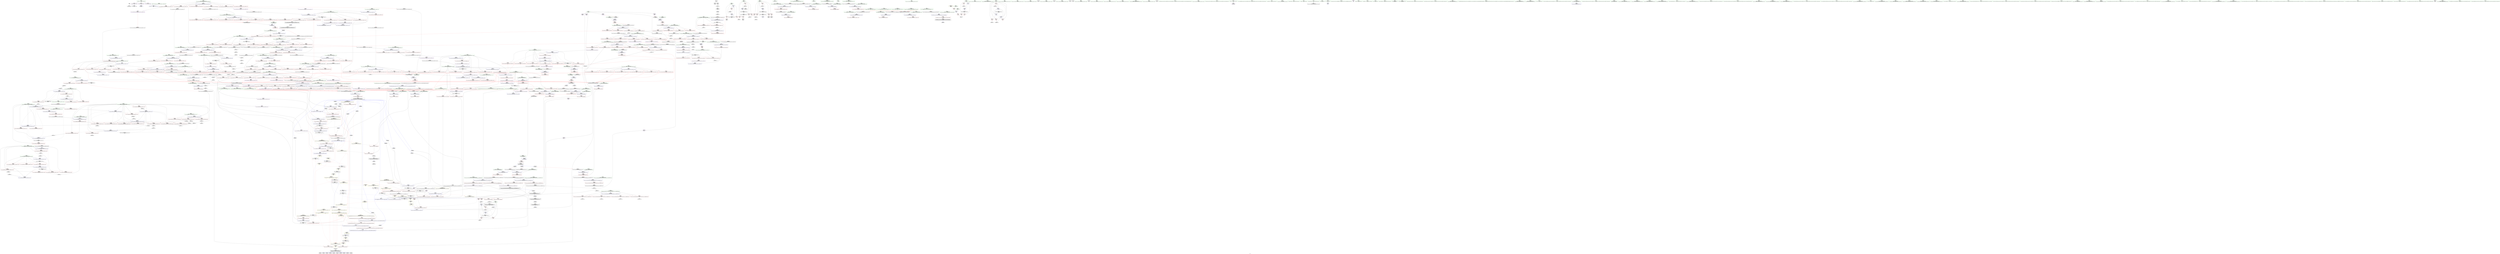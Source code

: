 digraph "SVFG" {
	label="SVFG";

	Node0x56457ddc8c40 [shape=record,color=grey,label="{NodeID: 0\nNullPtr}"];
	Node0x56457ddc8c40 -> Node0x56457de23a90[style=solid];
	Node0x56457ddc8c40 -> Node0x56457de42a40[style=solid];
	Node0x56457de2bbe0 [shape=record,color=red,label="{NodeID: 443\n702\<--668\n\<--__secondChild\n_ZSt13__adjust_heapIPiliN9__gnu_cxx5__ops15_Iter_less_iterEEvT_T0_S5_T1_T2_\n}"];
	Node0x56457de2bbe0 -> Node0x56457de60570[style=solid];
	Node0x56457de1fe00 [shape=record,color=green,label="{NodeID: 111\n607\<--608\n__first.addr\<--__first.addr_field_insensitive\n_ZSt10__pop_heapIPiN9__gnu_cxx5__ops15_Iter_less_iterEEvT_S4_S4_RT0_\n}"];
	Node0x56457de1fe00 -> Node0x56457de2a2b0[style=solid];
	Node0x56457de1fe00 -> Node0x56457de2a380[style=solid];
	Node0x56457de1fe00 -> Node0x56457de2a450[style=solid];
	Node0x56457de1fe00 -> Node0x56457de45580[style=solid];
	Node0x56457df1f0a0 [shape=record,color=black,label="{NodeID: 1661\n584 = PHI(462, 695, 882, 886, 896, 910, 918, 950, 962, 1060, )\n1st arg _ZNK9__gnu_cxx5__ops15_Iter_less_iterclIPiS3_EEbT_T0_ }"];
	Node0x56457df1f0a0 -> Node0x56457de453e0[style=solid];
	Node0x56457de41420 [shape=record,color=red,label="{NodeID: 554\n1181\<--1180\n\<--call2\n_ZSt25__unguarded_linear_insertIPiN9__gnu_cxx5__ops14_Val_less_iterEEvT_T0_\n}"];
	Node0x56457de41420 -> Node0x56457de48e60[style=solid];
	Node0x56457de244b0 [shape=record,color=black,label="{NodeID: 222\n312\<--308\ncast\<--\n_ZSt4__lgl\n}"];
	Node0x56457de46eb0 [shape=record,color=blue,label="{NodeID: 665\n840\<--837\nadd.ptr7\<--\n_ZSt11__push_heapIPiliN9__gnu_cxx5__ops14_Iter_less_valEEvT_T0_S5_T1_RT2_\n|{<s0>42}}"];
	Node0x56457de46eb0:s0 -> Node0x56457dec1cf0[style=dashed,color=blue];
	Node0x56457de32060 [shape=record,color=red,label="{NodeID: 333\n209\<--200\n\<--__last.addr\n_ZSt6__sortIPiN9__gnu_cxx5__ops15_Iter_less_iterEEvT_S4_T0_\n}"];
	Node0x56457de32060 -> Node0x56457de3a520[style=solid];
	Node0x56457de39320 [shape=record,color=grey,label="{NodeID: 1108\n81 = cmp(79, 80, )\n}"];
	Node0x56457de1bfc0 [shape=record,color=green,label="{NodeID: 1\n7\<--1\n__dso_handle\<--dummyObj\nGlob }"];
	Node0x56457de4d740 [shape=record,color=yellow,style=double,label="{NodeID: 1551\n2V_2 = CSCHI(MR_2V_1)\npts\{44 \}\nCS[]|{<s0>48|<s1>50|<s2>51|<s3>53|<s4>55|<s5>56|<s6>59}}"];
	Node0x56457de4d740:s0 -> Node0x56457de99a90[style=dashed,color=blue];
	Node0x56457de4d740:s1 -> Node0x56457de99a90[style=dashed,color=blue];
	Node0x56457de4d740:s2 -> Node0x56457de99a90[style=dashed,color=blue];
	Node0x56457de4d740:s3 -> Node0x56457de99a90[style=dashed,color=blue];
	Node0x56457de4d740:s4 -> Node0x56457de99a90[style=dashed,color=blue];
	Node0x56457de4d740:s5 -> Node0x56457de99a90[style=dashed,color=blue];
	Node0x56457de4d740:s6 -> Node0x56457de9f490[style=dashed,color=blue];
	Node0x56457de2bcb0 [shape=record,color=red,label="{NodeID: 444\n707\<--668\n\<--__secondChild\n_ZSt13__adjust_heapIPiliN9__gnu_cxx5__ops15_Iter_less_iterEEvT_T0_S5_T1_T2_\n}"];
	Node0x56457deada80 [shape=record,color=yellow,style=double,label="{NodeID: 1219\n185V_1 = ENCHI(MR_185V_0)\npts\{529 616 665 790 1038 1160 \}\nFun[_ZSt4swapIiENSt9enable_ifIXsr6__and_ISt6__not_ISt15__is_tuple_likeIT_EESt21is_move_constructibleIS3_ESt18is_move_assignableIS3_EEE5valueEvE4typeERS3_SC_]}"];
	Node0x56457deada80 -> Node0x56457de3f610[style=dashed];
	Node0x56457deada80 -> Node0x56457de3f6e0[style=dashed];
	Node0x56457deada80 -> Node0x56457de3f7b0[style=dashed];
	Node0x56457de1fed0 [shape=record,color=green,label="{NodeID: 112\n609\<--610\n__last.addr\<--__last.addr_field_insensitive\n_ZSt10__pop_heapIPiN9__gnu_cxx5__ops15_Iter_less_iterEEvT_S4_S4_RT0_\n}"];
	Node0x56457de1fed0 -> Node0x56457de2a520[style=solid];
	Node0x56457de1fed0 -> Node0x56457de45650[style=solid];
	Node0x56457df1f3f0 [shape=record,color=black,label="{NodeID: 1662\n585 = PHI(463, 699, 883, 887, 897, 911, 919, 951, 963, 1061, )\n2nd arg _ZNK9__gnu_cxx5__ops15_Iter_less_iterclIPiS3_EEbT_T0_ }"];
	Node0x56457df1f3f0 -> Node0x56457de454b0[style=solid];
	Node0x56457de414f0 [shape=record,color=red,label="{NodeID: 555\n1191\<--1190\n\<--call4\n_ZSt25__unguarded_linear_insertIPiN9__gnu_cxx5__ops14_Val_less_iterEEvT_T0_\n}"];
	Node0x56457de414f0 -> Node0x56457de490d0[style=solid];
	Node0x56457de24580 [shape=record,color=black,label="{NodeID: 223\n313\<--308\nconv\<--\n_ZSt4__lgl\n}"];
	Node0x56457de24580 -> Node0x56457de63cf0[style=solid];
	Node0x56457de46f80 [shape=record,color=blue,label="{NodeID: 666\n847\<--844\nthis.addr\<--this\n_ZNK9__gnu_cxx5__ops14_Iter_less_valclIPiiEEbT_RT0_\n}"];
	Node0x56457de46f80 -> Node0x56457de3d0b0[style=dashed];
	Node0x56457de32130 [shape=record,color=red,label="{NodeID: 334\n213\<--200\n\<--__last.addr\n_ZSt6__sortIPiN9__gnu_cxx5__ops15_Iter_less_iterEEvT_S4_T0_\n|{<s0>12}}"];
	Node0x56457de32130:s0 -> Node0x56457df20650[style=solid,color=red];
	Node0x56457de394a0 [shape=record,color=grey,label="{NodeID: 1109\n600 = cmp(597, 599, )\n}"];
	Node0x56457de394a0 -> Node0x56457de2d130[style=solid];
	Node0x56457de1c050 [shape=record,color=green,label="{NodeID: 2\n8\<--1\n_ZSt3cin\<--dummyObj\nGlob }"];
	Node0x56457de2bd80 [shape=record,color=red,label="{NodeID: 445\n715\<--668\n\<--__secondChild\n_ZSt13__adjust_heapIPiliN9__gnu_cxx5__ops15_Iter_less_iterEEvT_T0_S5_T1_T2_\n}"];
	Node0x56457de2bd80 -> Node0x56457de46280[style=solid];
	Node0x56457de1ffa0 [shape=record,color=green,label="{NodeID: 113\n611\<--612\n__result.addr\<--__result.addr_field_insensitive\n_ZSt10__pop_heapIPiN9__gnu_cxx5__ops15_Iter_less_iterEEvT_S4_S4_RT0_\n}"];
	Node0x56457de1ffa0 -> Node0x56457de2a5f0[style=solid];
	Node0x56457de1ffa0 -> Node0x56457de2a6c0[style=solid];
	Node0x56457de1ffa0 -> Node0x56457de45720[style=solid];
	Node0x56457df1f740 [shape=record,color=black,label="{NodeID: 1663\n1313 = PHI(1155, )\n0th arg _ZNK9__gnu_cxx5__ops14_Val_less_iterclIiPiEEbRT_T0_ }"];
	Node0x56457df1f740 -> Node0x56457de49d00[style=solid];
	Node0x56457de415c0 [shape=record,color=red,label="{NodeID: 556\n1214\<--1205\n\<--__first.addr\n_ZSt23__copy_move_backward_a2ILb1EPiS0_ET1_T0_S2_S1_\n|{<s0>79}}"];
	Node0x56457de415c0:s0 -> Node0x56457df211b0[style=solid,color=red];
	Node0x56457de24650 [shape=record,color=black,label="{NodeID: 224\n302\<--314\n_ZSt4__lgl_ret\<--sub\n_ZSt4__lgl\n|{<s0>11}}"];
	Node0x56457de24650:s0 -> Node0x56457df16ad0[style=solid,color=blue];
	Node0x56457de47050 [shape=record,color=blue,label="{NodeID: 667\n849\<--845\n__it.addr\<--__it\n_ZNK9__gnu_cxx5__ops14_Iter_less_valclIPiiEEbT_RT0_\n}"];
	Node0x56457de47050 -> Node0x56457de3d180[style=dashed];
	Node0x56457de32200 [shape=record,color=red,label="{NodeID: 335\n214\<--200\n\<--__last.addr\n_ZSt6__sortIPiN9__gnu_cxx5__ops15_Iter_less_iterEEvT_S4_T0_\n}"];
	Node0x56457de32200 -> Node0x56457de24170[style=solid];
	Node0x56457de39620 [shape=record,color=grey,label="{NodeID: 1110\n972 = cmp(970, 971, )\n}"];
	Node0x56457de1c300 [shape=record,color=green,label="{NodeID: 3\n9\<--1\n.str\<--dummyObj\nGlob }"];
	Node0x56457de2be50 [shape=record,color=red,label="{NodeID: 446\n722\<--668\n\<--__secondChild\n_ZSt13__adjust_heapIPiliN9__gnu_cxx5__ops15_Iter_less_iterEEvT_T0_S5_T1_T2_\n}"];
	Node0x56457de2be50 -> Node0x56457de65af0[style=solid];
	Node0x56457de20070 [shape=record,color=green,label="{NodeID: 114\n613\<--614\n__comp.addr\<--__comp.addr_field_insensitive\n_ZSt10__pop_heapIPiN9__gnu_cxx5__ops15_Iter_less_iterEEvT_S4_S4_RT0_\n}"];
	Node0x56457de20070 -> Node0x56457de2a790[style=solid];
	Node0x56457de20070 -> Node0x56457de457f0[style=solid];
	Node0x56457df1f850 [shape=record,color=black,label="{NodeID: 1664\n1314 = PHI(1159, )\n1st arg _ZNK9__gnu_cxx5__ops14_Val_less_iterclIiPiEEbRT_T0_ }"];
	Node0x56457df1f850 -> Node0x56457de49dd0[style=solid];
	Node0x56457de41690 [shape=record,color=red,label="{NodeID: 557\n1218\<--1207\n\<--__last.addr\n_ZSt23__copy_move_backward_a2ILb1EPiS0_ET1_T0_S2_S1_\n|{<s0>80}}"];
	Node0x56457de41690:s0 -> Node0x56457df211b0[style=solid,color=red];
	Node0x56457de24720 [shape=record,color=black,label="{NodeID: 225\n336\<--334\nsub.ptr.lhs.cast\<--\n_ZSt22__final_insertion_sortIPiN9__gnu_cxx5__ops15_Iter_less_iterEEvT_S4_T0_\n}"];
	Node0x56457de24720 -> Node0x56457de63570[style=solid];
	Node0x56457de47120 [shape=record,color=blue,label="{NodeID: 668\n851\<--846\n__val.addr\<--__val\n_ZNK9__gnu_cxx5__ops14_Iter_less_valclIPiiEEbT_RT0_\n}"];
	Node0x56457de47120 -> Node0x56457de3d250[style=dashed];
	Node0x56457de322d0 [shape=record,color=red,label="{NodeID: 336\n230\<--200\n\<--__last.addr\n_ZSt6__sortIPiN9__gnu_cxx5__ops15_Iter_less_iterEEvT_S4_T0_\n|{<s0>13}}"];
	Node0x56457de322d0:s0 -> Node0x56457df1a0f0[style=solid,color=red];
	Node0x56457de397a0 [shape=record,color=grey,label="{NodeID: 1111\n340 = cmp(339, 271, )\n}"];
	Node0x56457de1c390 [shape=record,color=green,label="{NodeID: 4\n12\<--1\n\<--dummyObj\nCan only get source location for instruction, argument, global var or function.}"];
	Node0x56457de2bf20 [shape=record,color=red,label="{NodeID: 447\n728\<--668\n\<--__secondChild\n_ZSt13__adjust_heapIPiliN9__gnu_cxx5__ops15_Iter_less_iterEEvT_T0_S5_T1_T2_\n}"];
	Node0x56457de2bf20 -> Node0x56457de612f0[style=solid];
	Node0x56457deade10 [shape=record,color=yellow,style=double,label="{NodeID: 1222\n11V_1 = ENCHI(MR_11V_0)\npts\{46 \}\nFun[main]}"];
	Node0x56457deade10 -> Node0x56457de304c0[style=dashed];
	Node0x56457de24b20 [shape=record,color=green,label="{NodeID: 115\n615\<--616\n__value\<--__value_field_insensitive\n_ZSt10__pop_heapIPiN9__gnu_cxx5__ops15_Iter_less_iterEEvT_S4_S4_RT0_\n|{|<s1>34}}"];
	Node0x56457de24b20 -> Node0x56457de458c0[style=solid];
	Node0x56457de24b20:s1 -> Node0x56457df1cad0[style=solid,color=red];
	Node0x56457df1f960 [shape=record,color=black,label="{NodeID: 1665\n1315 = PHI(1174, )\n2nd arg _ZNK9__gnu_cxx5__ops14_Val_less_iterclIiPiEEbRT_T0_ }"];
	Node0x56457df1f960 -> Node0x56457de49ea0[style=solid];
	Node0x56457de41760 [shape=record,color=red,label="{NodeID: 558\n1220\<--1209\n\<--__result.addr\n_ZSt23__copy_move_backward_a2ILb1EPiS0_ET1_T0_S2_S1_\n|{<s0>81}}"];
	Node0x56457de41760:s0 -> Node0x56457df211b0[style=solid,color=red];
	Node0x56457de247f0 [shape=record,color=black,label="{NodeID: 226\n337\<--335\nsub.ptr.rhs.cast\<--\n_ZSt22__final_insertion_sortIPiN9__gnu_cxx5__ops15_Iter_less_iterEEvT_S4_T0_\n}"];
	Node0x56457de247f0 -> Node0x56457de63570[style=solid];
	Node0x56457de471f0 [shape=record,color=blue,label="{NodeID: 669\n870\<--864\n__result.addr\<--__result\n_ZSt22__move_median_to_firstIPiN9__gnu_cxx5__ops15_Iter_less_iterEEvT_S4_S4_S4_T0_\n}"];
	Node0x56457de471f0 -> Node0x56457de3d4c0[style=dashed];
	Node0x56457de471f0 -> Node0x56457de3d590[style=dashed];
	Node0x56457de471f0 -> Node0x56457de3d660[style=dashed];
	Node0x56457de471f0 -> Node0x56457de3d730[style=dashed];
	Node0x56457de471f0 -> Node0x56457de3d800[style=dashed];
	Node0x56457de471f0 -> Node0x56457de3d8d0[style=dashed];
	Node0x56457de323a0 [shape=record,color=red,label="{NodeID: 337\n265\<--246\n\<--__first.addr\n_ZSt16__introsort_loopIPilN9__gnu_cxx5__ops15_Iter_less_iterEEvT_S4_T0_T1_\n}"];
	Node0x56457de323a0 -> Node0x56457de243e0[style=solid];
	Node0x56457de39920 [shape=record,color=grey,label="{NodeID: 1112\n807 = cmp(805, 806, )\n}"];
	Node0x56457de1c420 [shape=record,color=green,label="{NodeID: 5\n62\<--1\n\<--dummyObj\nCan only get source location for instruction, argument, global var or function.}"];
	Node0x56457dea4670 [shape=record,color=yellow,style=double,label="{NodeID: 1555\n2V_2 = CSCHI(MR_2V_1)\npts\{44 \}\nCS[]|{<s0>66|<s1>66}}"];
	Node0x56457dea4670:s0 -> Node0x56457de404b0[style=dashed,color=blue];
	Node0x56457dea4670:s1 -> Node0x56457de483d0[style=dashed,color=blue];
	Node0x56457de2bff0 [shape=record,color=red,label="{NodeID: 448\n733\<--668\n\<--__secondChild\n_ZSt13__adjust_heapIPiliN9__gnu_cxx5__ops15_Iter_less_iterEEvT_T0_S5_T1_T2_\n}"];
	Node0x56457de2bff0 -> Node0x56457de61770[style=solid];
	Node0x56457de24bf0 [shape=record,color=green,label="{NodeID: 116\n617\<--618\nagg.tmp\<--agg.tmp_field_insensitive\n_ZSt10__pop_heapIPiN9__gnu_cxx5__ops15_Iter_less_iterEEvT_S4_S4_RT0_\n}"];
	Node0x56457df1fa70 [shape=record,color=black,label="{NodeID: 1666\n652 = PHI(564, 632, )\n0th arg _ZSt13__adjust_heapIPiliN9__gnu_cxx5__ops15_Iter_less_iterEEvT_T0_S5_T1_T2_ }"];
	Node0x56457df1fa70 -> Node0x56457de45b30[style=solid];
	Node0x56457de41830 [shape=record,color=red,label="{NodeID: 559\n1231\<--1228\n\<--__it.addr\n_ZSt12__miter_baseIPiET_S1_\n}"];
	Node0x56457de41830 -> Node0x56457de2d880[style=solid];
	Node0x56457de248c0 [shape=record,color=black,label="{NodeID: 227\n409\<--407\nsub.ptr.lhs.cast\<--\n_ZSt27__unguarded_partition_pivotIPiN9__gnu_cxx5__ops15_Iter_less_iterEET_S4_S4_T0_\n}"];
	Node0x56457de248c0 -> Node0x56457de61a70[style=solid];
	Node0x56457de472c0 [shape=record,color=blue,label="{NodeID: 670\n872\<--865\n__a.addr\<--__a\n_ZSt22__move_median_to_firstIPiN9__gnu_cxx5__ops15_Iter_less_iterEEvT_S4_S4_S4_T0_\n}"];
	Node0x56457de472c0 -> Node0x56457de3d9a0[style=dashed];
	Node0x56457de472c0 -> Node0x56457de3da70[style=dashed];
	Node0x56457de472c0 -> Node0x56457de3db40[style=dashed];
	Node0x56457de472c0 -> Node0x56457de3dc10[style=dashed];
	Node0x56457de472c0 -> Node0x56457de3dce0[style=dashed];
	Node0x56457de32470 [shape=record,color=red,label="{NodeID: 338\n277\<--246\n\<--__first.addr\n_ZSt16__introsort_loopIPilN9__gnu_cxx5__ops15_Iter_less_iterEEvT_S4_T0_T1_\n|{<s0>14}}"];
	Node0x56457de32470:s0 -> Node0x56457df1bad0[style=solid,color=red];
	Node0x56457de39aa0 [shape=record,color=grey,label="{NodeID: 1113\n129 = cmp(128, 62, )\n}"];
	Node0x56457de1c4b0 [shape=record,color=green,label="{NodeID: 6\n67\<--1\n\<--dummyObj\nCan only get source location for instruction, argument, global var or function.}"];
	Node0x56457dea47d0 [shape=record,color=yellow,style=double,label="{NodeID: 1556\n2V_2 = CSCHI(MR_2V_1)\npts\{44 \}\nCS[]|{<s0>74}}"];
	Node0x56457dea47d0:s0 -> Node0x56457dea4670[style=dashed,color=blue];
	Node0x56457de2c0c0 [shape=record,color=red,label="{NodeID: 449\n742\<--668\n\<--__secondChild\n_ZSt13__adjust_heapIPiliN9__gnu_cxx5__ops15_Iter_less_iterEEvT_T0_S5_T1_T2_\n}"];
	Node0x56457de2c0c0 -> Node0x56457de61bf0[style=solid];
	Node0x56457de24cc0 [shape=record,color=green,label="{NodeID: 117\n646\<--647\n__t.addr\<--__t.addr_field_insensitive\n_ZSt4moveIRiEONSt16remove_referenceIT_E4typeEOS2_\n}"];
	Node0x56457de24cc0 -> Node0x56457de2aad0[style=solid];
	Node0x56457de24cc0 -> Node0x56457de45a60[style=solid];
	Node0x56457df1fbc0 [shape=record,color=black,label="{NodeID: 1667\n653 = PHI(565, 275, )\n1st arg _ZSt13__adjust_heapIPiliN9__gnu_cxx5__ops15_Iter_less_iterEEvT_T0_S5_T1_T2_ }"];
	Node0x56457df1fbc0 -> Node0x56457de45c00[style=solid];
	Node0x56457de41900 [shape=record,color=red,label="{NodeID: 560\n1250\<--1237\n\<--__first.addr\n_ZSt22__copy_move_backward_aILb1EPiS0_ET1_T0_S2_S1_\n|{<s0>83}}"];
	Node0x56457de41900:s0 -> Node0x56457df1a950[style=solid,color=red];
	Node0x56457de24990 [shape=record,color=black,label="{NodeID: 228\n410\<--408\nsub.ptr.rhs.cast\<--\n_ZSt27__unguarded_partition_pivotIPiN9__gnu_cxx5__ops15_Iter_less_iterEET_S4_S4_T0_\n}"];
	Node0x56457de24990 -> Node0x56457de61a70[style=solid];
	Node0x56457de47390 [shape=record,color=blue,label="{NodeID: 671\n874\<--866\n__b.addr\<--__b\n_ZSt22__move_median_to_firstIPiN9__gnu_cxx5__ops15_Iter_less_iterEEvT_S4_S4_S4_T0_\n}"];
	Node0x56457de47390 -> Node0x56457de3ddb0[style=dashed];
	Node0x56457de47390 -> Node0x56457de3de80[style=dashed];
	Node0x56457de47390 -> Node0x56457de3df50[style=dashed];
	Node0x56457de47390 -> Node0x56457de3e020[style=dashed];
	Node0x56457de47390 -> Node0x56457de3e0f0[style=dashed];
	Node0x56457de32540 [shape=record,color=red,label="{NodeID: 339\n288\<--246\n\<--__first.addr\n_ZSt16__introsort_loopIPilN9__gnu_cxx5__ops15_Iter_less_iterEEvT_S4_T0_T1_\n|{<s0>15}}"];
	Node0x56457de32540:s0 -> Node0x56457df20e40[style=solid,color=red];
	Node0x56457de39c20 [shape=record,color=grey,label="{NodeID: 1114\n574 = cmp(573, 275, )\n}"];
	Node0x56457de1ccf0 [shape=record,color=green,label="{NodeID: 7\n138\<--1\n\<--dummyObj\nCan only get source location for instruction, argument, global var or function.}"];
	Node0x56457dea4930 [shape=record,color=yellow,style=double,label="{NodeID: 1557\n2V_2 = CSCHI(MR_2V_1)\npts\{44 \}\nCS[]|{<s0>82}}"];
	Node0x56457dea4930:s0 -> Node0x56457dea47d0[style=dashed,color=blue];
	Node0x56457de2c190 [shape=record,color=red,label="{NodeID: 450\n710\<--709\n\<--call4\n_ZSt13__adjust_heapIPiliN9__gnu_cxx5__ops15_Iter_less_iterEEvT_T0_S5_T1_T2_\n}"];
	Node0x56457de2c190 -> Node0x56457de461b0[style=solid];
	Node0x56457de24d90 [shape=record,color=green,label="{NodeID: 118\n656\<--657\n__comp\<--__comp_field_insensitive\n_ZSt13__adjust_heapIPiliN9__gnu_cxx5__ops15_Iter_less_iterEEvT_T0_S5_T1_T2_\n|{<s0>36|<s1>39}}"];
	Node0x56457de24d90:s0 -> Node0x56457df1ed50[style=solid,color=red];
	Node0x56457de24d90:s1 -> Node0x56457df1dc00[style=solid,color=red];
	Node0x56457df1fd10 [shape=record,color=black,label="{NodeID: 1668\n654 = PHI(566, 638, )\n2nd arg _ZSt13__adjust_heapIPiliN9__gnu_cxx5__ops15_Iter_less_iterEEvT_T0_S5_T1_T2_ }"];
	Node0x56457df1fd10 -> Node0x56457de45cd0[style=solid];
	Node0x56457de419d0 [shape=record,color=red,label="{NodeID: 561\n1251\<--1239\n\<--__last.addr\n_ZSt22__copy_move_backward_aILb1EPiS0_ET1_T0_S2_S1_\n|{<s0>83}}"];
	Node0x56457de419d0:s0 -> Node0x56457df1aa90[style=solid,color=red];
	Node0x56457de24a60 [shape=record,color=black,label="{NodeID: 229\n389\<--429\n_ZSt27__unguarded_partition_pivotIPiN9__gnu_cxx5__ops15_Iter_less_iterEET_S4_S4_T0__ret\<--call\n_ZSt27__unguarded_partition_pivotIPiN9__gnu_cxx5__ops15_Iter_less_iterEET_S4_S4_T0_\n|{<s0>15}}"];
	Node0x56457de24a60:s0 -> Node0x56457df16c10[style=solid,color=blue];
	Node0x56457de47460 [shape=record,color=blue,label="{NodeID: 672\n876\<--867\n__c.addr\<--__c\n_ZSt22__move_median_to_firstIPiN9__gnu_cxx5__ops15_Iter_less_iterEEvT_S4_S4_S4_T0_\n}"];
	Node0x56457de47460 -> Node0x56457de3e1c0[style=dashed];
	Node0x56457de47460 -> Node0x56457de3e290[style=dashed];
	Node0x56457de47460 -> Node0x56457de3e360[style=dashed];
	Node0x56457de47460 -> Node0x56457de3e430[style=dashed];
	Node0x56457de47460 -> Node0x56457de3e500[style=dashed];
	Node0x56457de47460 -> Node0x56457de3e5d0[style=dashed];
	Node0x56457de32610 [shape=record,color=red,label="{NodeID: 340\n264\<--248\n\<--__last.addr\n_ZSt16__introsort_loopIPilN9__gnu_cxx5__ops15_Iter_less_iterEEvT_S4_T0_T1_\n}"];
	Node0x56457de32610 -> Node0x56457de24310[style=solid];
	Node0x56457de39da0 [shape=record,color=grey,label="{NodeID: 1115\n1330 = cmp(1327, 1329, )\n}"];
	Node0x56457de39da0 -> Node0x56457de2df00[style=solid];
	Node0x56457de1cd80 [shape=record,color=green,label="{NodeID: 8\n220\<--1\n\<--dummyObj\nCan only get source location for instruction, argument, global var or function.}"];
	Node0x56457df0b2a0 [shape=record,color=black,label="{NodeID: 1558\n63 = PHI()\n}"];
	Node0x56457de2c260 [shape=record,color=red,label="{NodeID: 451\n737\<--736\n\<--call15\n_ZSt13__adjust_heapIPiliN9__gnu_cxx5__ops15_Iter_less_iterEEvT_T0_S5_T1_T2_\n}"];
	Node0x56457de2c260 -> Node0x56457de46420[style=solid];
	Node0x56457de24e60 [shape=record,color=green,label="{NodeID: 119\n658\<--659\n__first.addr\<--__first.addr_field_insensitive\n_ZSt13__adjust_heapIPiliN9__gnu_cxx5__ops15_Iter_less_iterEEvT_T0_S5_T1_T2_\n}"];
	Node0x56457de24e60 -> Node0x56457de2aba0[style=solid];
	Node0x56457de24e60 -> Node0x56457de2ac70[style=solid];
	Node0x56457de24e60 -> Node0x56457de2ad40[style=solid];
	Node0x56457de24e60 -> Node0x56457de2ae10[style=solid];
	Node0x56457de24e60 -> Node0x56457de2aee0[style=solid];
	Node0x56457de24e60 -> Node0x56457de2afb0[style=solid];
	Node0x56457de24e60 -> Node0x56457de2b080[style=solid];
	Node0x56457de24e60 -> Node0x56457de45b30[style=solid];
	Node0x56457df1fe60 [shape=record,color=black,label="{NodeID: 1669\n655 = PHI(568, 640, )\n3rd arg _ZSt13__adjust_heapIPiliN9__gnu_cxx5__ops15_Iter_less_iterEEvT_T0_S5_T1_T2_ }"];
	Node0x56457df1fe60 -> Node0x56457de45da0[style=solid];
	Node0x56457de41aa0 [shape=record,color=red,label="{NodeID: 562\n1252\<--1241\n\<--__result.addr\n_ZSt22__copy_move_backward_aILb1EPiS0_ET1_T0_S2_S1_\n|{<s0>83}}"];
	Node0x56457de41aa0:s0 -> Node0x56457df1abd0[style=solid,color=red];
	Node0x56457de2cc50 [shape=record,color=black,label="{NodeID: 230\n497\<--495\nsub.ptr.lhs.cast\<--\n_ZSt11__sort_heapIPiN9__gnu_cxx5__ops15_Iter_less_iterEEvT_S4_RT0_\n}"];
	Node0x56457de2cc50 -> Node0x56457de64d70[style=solid];
	Node0x56457de47530 [shape=record,color=blue,label="{NodeID: 673\n939\<--934\n__first.addr\<--__first\n_ZSt21__unguarded_partitionIPiN9__gnu_cxx5__ops15_Iter_less_iterEET_S4_S4_S4_T0_\n}"];
	Node0x56457de47530 -> Node0x56457de94380[style=dashed];
	Node0x56457de326e0 [shape=record,color=red,label="{NodeID: 341\n278\<--248\n\<--__last.addr\n_ZSt16__introsort_loopIPilN9__gnu_cxx5__ops15_Iter_less_iterEEvT_S4_T0_T1_\n|{<s0>14}}"];
	Node0x56457de326e0:s0 -> Node0x56457df1bc10[style=solid,color=red];
	Node0x56457de39f20 [shape=record,color=grey,label="{NodeID: 1116\n541 = cmp(540, 225, )\n}"];
	Node0x56457de1ce10 [shape=record,color=green,label="{NodeID: 9\n225\<--1\n\<--dummyObj\nCan only get source location for instruction, argument, global var or function.}"];
	Node0x56457df0bd80 [shape=record,color=black,label="{NodeID: 1559\n23 = PHI()\n}"];
	Node0x56457de2c330 [shape=record,color=red,label="{NodeID: 452\n756\<--755\n\<--call20\n_ZSt13__adjust_heapIPiliN9__gnu_cxx5__ops15_Iter_less_iterEEvT_T0_S5_T1_T2_\n|{<s0>42}}"];
	Node0x56457de2c330:s0 -> Node0x56457df1c850[style=solid,color=red];
	Node0x56457de24f30 [shape=record,color=green,label="{NodeID: 120\n660\<--661\n__holeIndex.addr\<--__holeIndex.addr_field_insensitive\n_ZSt13__adjust_heapIPiliN9__gnu_cxx5__ops15_Iter_less_iterEEvT_T0_S5_T1_T2_\n}"];
	Node0x56457de24f30 -> Node0x56457de2b150[style=solid];
	Node0x56457de24f30 -> Node0x56457de2b220[style=solid];
	Node0x56457de24f30 -> Node0x56457de2b2f0[style=solid];
	Node0x56457de24f30 -> Node0x56457de2b3c0[style=solid];
	Node0x56457de24f30 -> Node0x56457de2b490[style=solid];
	Node0x56457de24f30 -> Node0x56457de45c00[style=solid];
	Node0x56457de24f30 -> Node0x56457de46280[style=solid];
	Node0x56457de24f30 -> Node0x56457de464f0[style=solid];
	Node0x56457df1ffb0 [shape=record,color=black,label="{NodeID: 1670\n1234 = PHI(1215, )\n0th arg _ZSt22__copy_move_backward_aILb1EPiS0_ET1_T0_S2_S1_ }"];
	Node0x56457df1ffb0 -> Node0x56457de494e0[style=solid];
	Node0x56457de41b70 [shape=record,color=red,label="{NodeID: 563\n1262\<--1259\n\<--__it.addr\n_ZSt12__niter_baseIPiET_S1_\n}"];
	Node0x56457de41b70 -> Node0x56457de2da20[style=solid];
	Node0x56457de2cd20 [shape=record,color=black,label="{NodeID: 231\n498\<--496\nsub.ptr.rhs.cast\<--\n_ZSt11__sort_heapIPiN9__gnu_cxx5__ops15_Iter_less_iterEEvT_S4_RT0_\n}"];
	Node0x56457de2cd20 -> Node0x56457de64d70[style=solid];
	Node0x56457de47600 [shape=record,color=blue,label="{NodeID: 674\n941\<--935\n__last.addr\<--__last\n_ZSt21__unguarded_partitionIPiN9__gnu_cxx5__ops15_Iter_less_iterEET_S4_S4_S4_T0_\n}"];
	Node0x56457de47600 -> Node0x56457de3eb80[style=dashed];
	Node0x56457de47600 -> Node0x56457de47870[style=dashed];
	Node0x56457de327b0 [shape=record,color=red,label="{NodeID: 342\n279\<--248\n\<--__last.addr\n_ZSt16__introsort_loopIPilN9__gnu_cxx5__ops15_Iter_less_iterEEvT_S4_T0_T1_\n|{<s0>14}}"];
	Node0x56457de327b0:s0 -> Node0x56457df1bd50[style=solid,color=red];
	Node0x56457de3a0a0 [shape=record,color=grey,label="{NodeID: 1117\n501 = cmp(500, 502, )\n}"];
	Node0x56457de1cea0 [shape=record,color=green,label="{NodeID: 10\n271\<--1\n\<--dummyObj\nCan only get source location for instruction, argument, global var or function.}"];
	Node0x56457df16160 [shape=record,color=black,label="{NodeID: 1560\n75 = PHI()\n}"];
	Node0x56457de2c400 [shape=record,color=red,label="{NodeID: 453\n766\<--763\n\<--__t.addr\n_ZSt4moveIRN9__gnu_cxx5__ops15_Iter_less_iterEEONSt16remove_referenceIT_E4typeEOS5_\n}"];
	Node0x56457de2c400 -> Node0x56457de2d470[style=solid];
	Node0x56457de25000 [shape=record,color=green,label="{NodeID: 121\n662\<--663\n__len.addr\<--__len.addr_field_insensitive\n_ZSt13__adjust_heapIPiliN9__gnu_cxx5__ops15_Iter_less_iterEEvT_T0_S5_T1_T2_\n}"];
	Node0x56457de25000 -> Node0x56457de2b560[style=solid];
	Node0x56457de25000 -> Node0x56457de2b630[style=solid];
	Node0x56457de25000 -> Node0x56457de2b700[style=solid];
	Node0x56457de25000 -> Node0x56457de45cd0[style=solid];
	Node0x56457df200c0 [shape=record,color=black,label="{NodeID: 1671\n1235 = PHI(1219, )\n1st arg _ZSt22__copy_move_backward_aILb1EPiS0_ET1_T0_S2_S1_ }"];
	Node0x56457df200c0 -> Node0x56457de495b0[style=solid];
	Node0x56457de41c40 [shape=record,color=red,label="{NodeID: 564\n1280\<--1268\n\<--__first.addr\n_ZNSt20__copy_move_backwardILb1ELb1ESt26random_access_iterator_tagE13__copy_move_bIiEEPT_PKS3_S6_S4_\n}"];
	Node0x56457de41c40 -> Node0x56457de2dbc0[style=solid];
	Node0x56457de2cdf0 [shape=record,color=black,label="{NodeID: 232\n537\<--535\nsub.ptr.lhs.cast\<--\n_ZSt11__make_heapIPiN9__gnu_cxx5__ops15_Iter_less_iterEEvT_S4_RT0_\n}"];
	Node0x56457de2cdf0 -> Node0x56457de62f70[style=solid];
	Node0x56457de476d0 [shape=record,color=blue,label="{NodeID: 675\n943\<--936\n__pivot.addr\<--__pivot\n_ZSt21__unguarded_partitionIPiN9__gnu_cxx5__ops15_Iter_less_iterEET_S4_S4_S4_T0_\n}"];
	Node0x56457de476d0 -> Node0x56457de3ef90[style=dashed];
	Node0x56457de476d0 -> Node0x56457de3f060[style=dashed];
	Node0x56457de32880 [shape=record,color=red,label="{NodeID: 343\n289\<--248\n\<--__last.addr\n_ZSt16__introsort_loopIPilN9__gnu_cxx5__ops15_Iter_less_iterEEvT_S4_T0_T1_\n|{<s0>15}}"];
	Node0x56457de32880:s0 -> Node0x56457df20f50[style=solid,color=red];
	Node0x56457de3a220 [shape=record,color=grey,label="{NodeID: 1118\n1058 = cmp(1056, 1057, )\n}"];
	Node0x56457de1cfa0 [shape=record,color=green,label="{NodeID: 11\n275\<--1\n\<--dummyObj\nCan only get source location for instruction, argument, global var or function.|{<s0>35}}"];
	Node0x56457de1cfa0:s0 -> Node0x56457df1fbc0[style=solid,color=red];
	Node0x56457df162c0 [shape=record,color=black,label="{NodeID: 1561\n76 = PHI()\n}"];
	Node0x56457de2c4d0 [shape=record,color=red,label="{NodeID: 454\n775\<--772\nthis1\<--this.addr\n_ZN9__gnu_cxx5__ops14_Iter_less_valC2ENS0_15_Iter_less_iterE\n}"];
	Node0x56457de250d0 [shape=record,color=green,label="{NodeID: 122\n664\<--665\n__value.addr\<--__value.addr_field_insensitive\n_ZSt13__adjust_heapIPiliN9__gnu_cxx5__ops15_Iter_less_iterEEvT_T0_S5_T1_T2_\n|{|<s1>41}}"];
	Node0x56457de250d0 -> Node0x56457de45da0[style=solid];
	Node0x56457de250d0:s1 -> Node0x56457df1cad0[style=solid,color=red];
	Node0x56457df201d0 [shape=record,color=black,label="{NodeID: 1672\n1236 = PHI(1221, )\n2nd arg _ZSt22__copy_move_backward_aILb1EPiS0_ET1_T0_S2_S1_ }"];
	Node0x56457df201d0 -> Node0x56457de49680[style=solid];
	Node0x56457de41d10 [shape=record,color=red,label="{NodeID: 565\n1294\<--1268\n\<--__first.addr\n_ZNSt20__copy_move_backwardILb1ELb1ESt26random_access_iterator_tagE13__copy_move_bIiEEPT_PKS3_S6_S4_\n}"];
	Node0x56457de41d10 -> Node0x56457de2dd60[style=solid];
	Node0x56457de2cec0 [shape=record,color=black,label="{NodeID: 233\n538\<--536\nsub.ptr.rhs.cast\<--\n_ZSt11__make_heapIPiN9__gnu_cxx5__ops15_Iter_less_iterEEvT_S4_RT0_\n}"];
	Node0x56457de2cec0 -> Node0x56457de62f70[style=solid];
	Node0x56457de477a0 [shape=record,color=blue,label="{NodeID: 676\n939\<--955\n__first.addr\<--incdec.ptr\n_ZSt21__unguarded_partitionIPiN9__gnu_cxx5__ops15_Iter_less_iterEET_S4_S4_S4_T0_\n}"];
	Node0x56457de477a0 -> Node0x56457de94380[style=dashed];
	Node0x56457de32950 [shape=record,color=red,label="{NodeID: 344\n295\<--248\n\<--__last.addr\n_ZSt16__introsort_loopIPilN9__gnu_cxx5__ops15_Iter_less_iterEEvT_S4_T0_T1_\n|{<s0>16}}"];
	Node0x56457de32950:s0 -> Node0x56457df20650[style=solid,color=red];
	Node0x56457de3a3a0 [shape=record,color=grey,label="{NodeID: 1119\n73 = cmp(71, 72, )\n}"];
	Node0x56457de1d0a0 [shape=record,color=green,label="{NodeID: 12\n286\<--1\n\<--dummyObj\nCan only get source location for instruction, argument, global var or function.}"];
	Node0x56457df16390 [shape=record,color=black,label="{NodeID: 1562\n86 = PHI()\n}"];
	Node0x56457de2c5a0 [shape=record,color=red,label="{NodeID: 455\n810\<--783\n\<--__first.addr\n_ZSt11__push_heapIPiliN9__gnu_cxx5__ops14_Iter_less_valEEvT_T0_S5_T1_RT2_\n}"];
	Node0x56457de2c5a0 -> Node0x56457de2ffe0[style=solid];
	Node0x56457de251a0 [shape=record,color=green,label="{NodeID: 123\n666\<--667\n__topIndex\<--__topIndex_field_insensitive\n_ZSt13__adjust_heapIPiliN9__gnu_cxx5__ops15_Iter_less_iterEEvT_T0_S5_T1_T2_\n}"];
	Node0x56457de251a0 -> Node0x56457de2b7d0[style=solid];
	Node0x56457de251a0 -> Node0x56457de45e70[style=solid];
	Node0x56457df202e0 [shape=record,color=black,label="{NodeID: 1673\n194 = PHI(181, )\n0th arg _ZSt6__sortIPiN9__gnu_cxx5__ops15_Iter_less_iterEEvT_S4_T0_ }"];
	Node0x56457df202e0 -> Node0x56457de43840[style=solid];
	Node0x56457de41de0 [shape=record,color=red,label="{NodeID: 566\n1279\<--1270\n\<--__last.addr\n_ZNSt20__copy_move_backwardILb1ELb1ESt26random_access_iterator_tagE13__copy_move_bIiEEPT_PKS3_S6_S4_\n}"];
	Node0x56457de41de0 -> Node0x56457de2daf0[style=solid];
	Node0x56457de2cf90 [shape=record,color=black,label="{NodeID: 234\n546\<--544\nsub.ptr.lhs.cast1\<--\n_ZSt11__make_heapIPiN9__gnu_cxx5__ops15_Iter_less_iterEEvT_S4_RT0_\n}"];
	Node0x56457de2cf90 -> Node0x56457de64bf0[style=solid];
	Node0x56457de47870 [shape=record,color=blue,label="{NodeID: 677\n941\<--959\n__last.addr\<--incdec.ptr3\n_ZSt21__unguarded_partitionIPiN9__gnu_cxx5__ops15_Iter_less_iterEET_S4_S4_S4_T0_\n}"];
	Node0x56457de47870 -> Node0x56457de98b90[style=dashed];
	Node0x56457de32a20 [shape=record,color=red,label="{NodeID: 345\n273\<--250\n\<--__depth_limit.addr\n_ZSt16__introsort_loopIPilN9__gnu_cxx5__ops15_Iter_less_iterEEvT_S4_T0_T1_\n}"];
	Node0x56457de32a20 -> Node0x56457de391a0[style=solid];
	Node0x56457de3a520 [shape=record,color=grey,label="{NodeID: 1120\n210 = cmp(208, 209, )\n}"];
	Node0x56457de1d1a0 [shape=record,color=green,label="{NodeID: 13\n309\<--1\n\<--dummyObj\nCan only get source location for instruction, argument, global var or function.}"];
	Node0x56457df16460 [shape=record,color=black,label="{NodeID: 1563\n624 = PHI(644, )\n}"];
	Node0x56457df16460 -> Node0x56457de2a860[style=solid];
	Node0x56457de2c670 [shape=record,color=red,label="{NodeID: 456\n820\<--783\n\<--__first.addr\n_ZSt11__push_heapIPiliN9__gnu_cxx5__ops14_Iter_less_valEEvT_T0_S5_T1_RT2_\n}"];
	Node0x56457de2c670 -> Node0x56457de300b0[style=solid];
	Node0x56457de25270 [shape=record,color=green,label="{NodeID: 124\n668\<--669\n__secondChild\<--__secondChild_field_insensitive\n_ZSt13__adjust_heapIPiliN9__gnu_cxx5__ops15_Iter_less_iterEEvT_T0_S5_T1_T2_\n}"];
	Node0x56457de25270 -> Node0x56457de2b8a0[style=solid];
	Node0x56457de25270 -> Node0x56457de2b970[style=solid];
	Node0x56457de25270 -> Node0x56457de2ba40[style=solid];
	Node0x56457de25270 -> Node0x56457de2bb10[style=solid];
	Node0x56457de25270 -> Node0x56457de2bbe0[style=solid];
	Node0x56457de25270 -> Node0x56457de2bcb0[style=solid];
	Node0x56457de25270 -> Node0x56457de2bd80[style=solid];
	Node0x56457de25270 -> Node0x56457de2be50[style=solid];
	Node0x56457de25270 -> Node0x56457de2bf20[style=solid];
	Node0x56457de25270 -> Node0x56457de2bff0[style=solid];
	Node0x56457de25270 -> Node0x56457de2c0c0[style=solid];
	Node0x56457de25270 -> Node0x56457de45f40[style=solid];
	Node0x56457de25270 -> Node0x56457de46010[style=solid];
	Node0x56457de25270 -> Node0x56457de460e0[style=solid];
	Node0x56457de25270 -> Node0x56457de46350[style=solid];
	Node0x56457df203f0 [shape=record,color=black,label="{NodeID: 1674\n195 = PHI(182, )\n1st arg _ZSt6__sortIPiN9__gnu_cxx5__ops15_Iter_less_iterEEvT_S4_T0_ }"];
	Node0x56457df203f0 -> Node0x56457de43910[style=solid];
	Node0x56457de41eb0 [shape=record,color=red,label="{NodeID: 567\n1289\<--1272\n\<--__result.addr\n_ZNSt20__copy_move_backwardILb1ELb1ESt26random_access_iterator_tagE13__copy_move_bIiEEPT_PKS3_S6_S4_\n}"];
	Node0x56457de41eb0 -> Node0x56457de30320[style=solid];
	Node0x56457de2d060 [shape=record,color=black,label="{NodeID: 235\n547\<--545\nsub.ptr.rhs.cast2\<--\n_ZSt11__make_heapIPiN9__gnu_cxx5__ops15_Iter_less_iterEEvT_S4_RT0_\n}"];
	Node0x56457de2d060 -> Node0x56457de64bf0[style=solid];
	Node0x56457de47940 [shape=record,color=blue,label="{NodeID: 678\n941\<--967\n__last.addr\<--incdec.ptr7\n_ZSt21__unguarded_partitionIPiN9__gnu_cxx5__ops15_Iter_less_iterEET_S4_S4_S4_T0_\n}"];
	Node0x56457de47940 -> Node0x56457de98b90[style=dashed];
	Node0x56457de32af0 [shape=record,color=red,label="{NodeID: 346\n284\<--250\n\<--__depth_limit.addr\n_ZSt16__introsort_loopIPilN9__gnu_cxx5__ops15_Iter_less_iterEEvT_S4_T0_T1_\n}"];
	Node0x56457de32af0 -> Node0x56457de64770[style=solid];
	Node0x56457de3a6a0 [shape=record,color=grey,label="{NodeID: 1121\n460 = cmp(458, 459, )\n}"];
	Node0x56457de1d2a0 [shape=record,color=green,label="{NodeID: 14\n315\<--1\n\<--dummyObj\nCan only get source location for instruction, argument, global var or function.}"];
	Node0x56457df16650 [shape=record,color=black,label="{NodeID: 1564\n628 = PHI(644, )\n}"];
	Node0x56457df16650 -> Node0x56457de2a930[style=solid];
	Node0x56457de2c740 [shape=record,color=red,label="{NodeID: 457\n825\<--783\n\<--__first.addr\n_ZSt11__push_heapIPiliN9__gnu_cxx5__ops14_Iter_less_valEEvT_T0_S5_T1_RT2_\n}"];
	Node0x56457de2c740 -> Node0x56457de30180[style=solid];
	Node0x56457de25340 [shape=record,color=green,label="{NodeID: 125\n670\<--671\n__cmp\<--__cmp_field_insensitive\n_ZSt13__adjust_heapIPiliN9__gnu_cxx5__ops15_Iter_less_iterEEvT_T0_S5_T1_T2_\n|{<s0>40|<s1>42}}"];
	Node0x56457de25340:s0 -> Node0x56457df1ec40[style=solid,color=red];
	Node0x56457de25340:s1 -> Node0x56457df1c990[style=solid,color=red];
	Node0x56457df20500 [shape=record,color=black,label="{NodeID: 1675\n241 = PHI(212, 294, )\n0th arg _ZSt16__introsort_loopIPilN9__gnu_cxx5__ops15_Iter_less_iterEEvT_S4_T0_T1_ }"];
	Node0x56457df20500 -> Node0x56457de439e0[style=solid];
	Node0x56457de41f80 [shape=record,color=red,label="{NodeID: 568\n1302\<--1272\n\<--__result.addr\n_ZNSt20__copy_move_backwardILb1ELb1ESt26random_access_iterator_tagE13__copy_move_bIiEEPT_PKS3_S6_S4_\n}"];
	Node0x56457de41f80 -> Node0x56457de303f0[style=solid];
	Node0x56457de2d130 [shape=record,color=black,label="{NodeID: 236\n582\<--600\n_ZNK9__gnu_cxx5__ops15_Iter_less_iterclIPiS3_EEbT_T0__ret\<--cmp\n_ZNK9__gnu_cxx5__ops15_Iter_less_iterclIPiS3_EEbT_T0_\n|{<s0>26|<s1>36|<s2>46|<s3>47|<s4>49|<s5>52|<s6>54|<s7>57|<s8>58|<s9>64}}"];
	Node0x56457de2d130:s0 -> Node0x56457df17180[style=solid,color=blue];
	Node0x56457de2d130:s1 -> Node0x56457df175d0[style=solid,color=blue];
	Node0x56457de2d130:s2 -> Node0x56457df16e50[style=solid,color=blue];
	Node0x56457de2d130:s3 -> Node0x56457df16f60[style=solid,color=blue];
	Node0x56457de2d130:s4 -> Node0x56457df17070[style=solid,color=blue];
	Node0x56457de2d130:s5 -> Node0x56457df17fd0[style=solid,color=blue];
	Node0x56457de2d130:s6 -> Node0x56457df180e0[style=solid,color=blue];
	Node0x56457de2d130:s7 -> Node0x56457df181f0[style=solid,color=blue];
	Node0x56457de2d130:s8 -> Node0x56457df18300[style=solid,color=blue];
	Node0x56457de2d130:s9 -> Node0x56457df18890[style=solid,color=blue];
	Node0x56457de47a10 [shape=record,color=blue,label="{NodeID: 679\n939\<--980\n__first.addr\<--incdec.ptr9\n_ZSt21__unguarded_partitionIPiN9__gnu_cxx5__ops15_Iter_less_iterEET_S4_S4_S4_T0_\n}"];
	Node0x56457de47a10 -> Node0x56457de94380[style=dashed];
	Node0x56457de32bc0 [shape=record,color=red,label="{NodeID: 347\n296\<--250\n\<--__depth_limit.addr\n_ZSt16__introsort_loopIPilN9__gnu_cxx5__ops15_Iter_less_iterEEvT_S4_T0_T1_\n|{<s0>16}}"];
	Node0x56457de32bc0:s0 -> Node0x56457df207a0[style=solid,color=red];
	Node0x56457de3a820 [shape=record,color=grey,label="{NodeID: 1122\n1118 = cmp(1116, 1117, )\n}"];
	Node0x56457de1d3a0 [shape=record,color=green,label="{NodeID: 15\n502\<--1\n\<--dummyObj\nCan only get source location for instruction, argument, global var or function.}"];
	Node0x56457df16750 [shape=record,color=black,label="{NodeID: 1565\n639 = PHI(644, )\n}"];
	Node0x56457df16750 -> Node0x56457de2aa00[style=solid];
	Node0x56457de2c810 [shape=record,color=red,label="{NodeID: 458\n838\<--783\n\<--__first.addr\n_ZSt11__push_heapIPiliN9__gnu_cxx5__ops14_Iter_less_valEEvT_T0_S5_T1_RT2_\n}"];
	Node0x56457de2c810 -> Node0x56457de30250[style=solid];
	Node0x56457de25410 [shape=record,color=green,label="{NodeID: 126\n672\<--673\nagg.tmp\<--agg.tmp_field_insensitive\n_ZSt13__adjust_heapIPiliN9__gnu_cxx5__ops15_Iter_less_iterEEvT_T0_S5_T1_T2_\n}"];
	Node0x56457df20650 [shape=record,color=black,label="{NodeID: 1676\n242 = PHI(213, 295, )\n1st arg _ZSt16__introsort_loopIPilN9__gnu_cxx5__ops15_Iter_less_iterEEvT_S4_T0_T1_ }"];
	Node0x56457df20650 -> Node0x56457de43ab0[style=solid];
	Node0x56457de42050 [shape=record,color=red,label="{NodeID: 569\n1286\<--1274\n\<--_Num\n_ZNSt20__copy_move_backwardILb1ELb1ESt26random_access_iterator_tagE13__copy_move_bIiEEPT_PKS3_S6_S4_\n}"];
	Node0x56457de42050 -> Node0x56457de38ba0[style=solid];
	Node0x56457de2d200 [shape=record,color=black,label="{NodeID: 237\n635\<--633\nsub.ptr.lhs.cast\<--\n_ZSt10__pop_heapIPiN9__gnu_cxx5__ops15_Iter_less_iterEEvT_S4_S4_RT0_\n}"];
	Node0x56457de2d200 -> Node0x56457de63b70[style=solid];
	Node0x56457de47ae0 [shape=record,color=blue,label="{NodeID: 680\n986\<--984\n__a.addr\<--__a\n_ZSt9iter_swapIPiS0_EvT_T0_\n}"];
	Node0x56457de47ae0 -> Node0x56457de3f130[style=dashed];
	Node0x56457de32c90 [shape=record,color=red,label="{NodeID: 348\n294\<--254\n\<--__cut\n_ZSt16__introsort_loopIPilN9__gnu_cxx5__ops15_Iter_less_iterEEvT_S4_T0_T1_\n|{<s0>16}}"];
	Node0x56457de32c90:s0 -> Node0x56457df20500[style=solid,color=red];
	Node0x56457de94380 [shape=record,color=black,label="{NodeID: 1123\nMR_167V_4 = PHI(MR_167V_5, MR_167V_3, )\npts\{940 \}\n}"];
	Node0x56457de94380 -> Node0x56457de3e6a0[style=dashed];
	Node0x56457de94380 -> Node0x56457de3e770[style=dashed];
	Node0x56457de94380 -> Node0x56457de3e840[style=dashed];
	Node0x56457de94380 -> Node0x56457de3e910[style=dashed];
	Node0x56457de94380 -> Node0x56457de3e9e0[style=dashed];
	Node0x56457de94380 -> Node0x56457de3eab0[style=dashed];
	Node0x56457de94380 -> Node0x56457de477a0[style=dashed];
	Node0x56457de94380 -> Node0x56457de47a10[style=dashed];
	Node0x56457de1d4a0 [shape=record,color=green,label="{NodeID: 16\n818\<--1\n\<--dummyObj\nCan only get source location for instruction, argument, global var or function.}"];
	Node0x56457df16890 [shape=record,color=black,label="{NodeID: 1566\n156 = PHI()\n}"];
	Node0x56457de2c8e0 [shape=record,color=red,label="{NodeID: 459\n800\<--785\n\<--__holeIndex.addr\n_ZSt11__push_heapIPiliN9__gnu_cxx5__ops14_Iter_less_valEEvT_T0_S5_T1_RT2_\n}"];
	Node0x56457de2c8e0 -> Node0x56457de639f0[style=solid];
	Node0x56457deae8c0 [shape=record,color=yellow,style=double,label="{NodeID: 1234\n2V_1 = ENCHI(MR_2V_0)\npts\{44 \}\nFun[_ZSt23__copy_move_backward_a2ILb1EPiS0_ET1_T0_S2_S1_]|{<s0>82}}"];
	Node0x56457deae8c0:s0 -> Node0x56457deb2c40[style=dashed,color=red];
	Node0x56457de254e0 [shape=record,color=green,label="{NodeID: 127\n747\<--748\n_ZSt4moveIRN9__gnu_cxx5__ops15_Iter_less_iterEEONSt16remove_referenceIT_E4typeEOS5_\<--_ZSt4moveIRN9__gnu_cxx5__ops15_Iter_less_iterEEONSt16remove_referenceIT_E4typeEOS5__field_insensitive\n}"];
	Node0x56457df207a0 [shape=record,color=black,label="{NodeID: 1677\n243 = PHI(224, 296, )\n2nd arg _ZSt16__introsort_loopIPilN9__gnu_cxx5__ops15_Iter_less_iterEEvT_S4_T0_T1_ }"];
	Node0x56457df207a0 -> Node0x56457de43b80[style=solid];
	Node0x56457de42120 [shape=record,color=red,label="{NodeID: 570\n1290\<--1274\n\<--_Num\n_ZNSt20__copy_move_backwardILb1ELb1ESt26random_access_iterator_tagE13__copy_move_bIiEEPT_PKS3_S6_S4_\n}"];
	Node0x56457de42120 -> Node0x56457de62370[style=solid];
	Node0x56457de2d2d0 [shape=record,color=black,label="{NodeID: 238\n636\<--634\nsub.ptr.rhs.cast\<--\n_ZSt10__pop_heapIPiN9__gnu_cxx5__ops15_Iter_less_iterEEvT_S4_S4_RT0_\n}"];
	Node0x56457de2d2d0 -> Node0x56457de63b70[style=solid];
	Node0x56457de47bb0 [shape=record,color=blue,label="{NodeID: 681\n988\<--985\n__b.addr\<--__b\n_ZSt9iter_swapIPiS0_EvT_T0_\n}"];
	Node0x56457de47bb0 -> Node0x56457de3f200[style=dashed];
	Node0x56457de32d60 [shape=record,color=red,label="{NodeID: 349\n298\<--254\n\<--__cut\n_ZSt16__introsort_loopIPilN9__gnu_cxx5__ops15_Iter_less_iterEEvT_S4_T0_T1_\n}"];
	Node0x56457de32d60 -> Node0x56457de43df0[style=solid];
	Node0x56457de94470 [shape=record,color=black,label="{NodeID: 1124\nMR_2V_5 = PHI(MR_2V_4, MR_2V_2, MR_2V_2, )\npts\{44 \}\n|{|<s1>42}}"];
	Node0x56457de94470 -> Node0x56457de2c330[style=dashed];
	Node0x56457de94470:s1 -> Node0x56457de95590[style=dashed,color=red];
	Node0x56457de1d5a0 [shape=record,color=green,label="{NodeID: 17\n1249\<--1\n\<--dummyObj\nCan only get source location for instruction, argument, global var or function.}"];
	Node0x56457df16960 [shape=record,color=black,label="{NodeID: 1567\n429 = PHI(933, )\n}"];
	Node0x56457df16960 -> Node0x56457de24a60[style=solid];
	Node0x56457de2c9b0 [shape=record,color=red,label="{NodeID: 460\n805\<--785\n\<--__holeIndex.addr\n_ZSt11__push_heapIPiliN9__gnu_cxx5__ops14_Iter_less_valEEvT_T0_S5_T1_RT2_\n}"];
	Node0x56457de2c9b0 -> Node0x56457de39920[style=solid];
	Node0x56457de255e0 [shape=record,color=green,label="{NodeID: 128\n750\<--751\n_ZN9__gnu_cxx5__ops14_Iter_less_valC2ENS0_15_Iter_less_iterE\<--_ZN9__gnu_cxx5__ops14_Iter_less_valC2ENS0_15_Iter_less_iterE_field_insensitive\n}"];
	Node0x56457df208f0 [shape=record,color=black,label="{NodeID: 1678\n169 = PHI(92, )\n0th arg _ZSt4sortIPiEvT_S1_ }"];
	Node0x56457df208f0 -> Node0x56457de436a0[style=solid];
	Node0x56457de421f0 [shape=record,color=red,label="{NodeID: 571\n1296\<--1274\n\<--_Num\n_ZNSt20__copy_move_backwardILb1ELb1ESt26random_access_iterator_tagE13__copy_move_bIiEEPT_PKS3_S6_S4_\n}"];
	Node0x56457de421f0 -> Node0x56457de62070[style=solid];
	Node0x56457de2d3a0 [shape=record,color=black,label="{NodeID: 239\n644\<--649\n_ZSt4moveIRiEONSt16remove_referenceIT_E4typeEOS2__ret\<--\n_ZSt4moveIRiEONSt16remove_referenceIT_E4typeEOS2_\n|{<s0>29|<s1>30|<s2>32|<s3>33|<s4>34|<s5>37|<s6>38|<s7>41|<s8>44|<s9>45|<s10>61|<s11>62|<s12>63|<s13>65|<s14>67|<s15>75|<s16>77|<s17>78}}"];
	Node0x56457de2d3a0:s0 -> Node0x56457df172c0[style=solid,color=blue];
	Node0x56457de2d3a0:s1 -> Node0x56457df17490[style=solid,color=blue];
	Node0x56457de2d3a0:s2 -> Node0x56457df16460[style=solid,color=blue];
	Node0x56457de2d3a0:s3 -> Node0x56457df16650[style=solid,color=blue];
	Node0x56457de2d3a0:s4 -> Node0x56457df16750[style=solid,color=blue];
	Node0x56457de2d3a0:s5 -> Node0x56457df176e0[style=solid,color=blue];
	Node0x56457de2d3a0:s6 -> Node0x56457df17850[style=solid,color=blue];
	Node0x56457de2d3a0:s7 -> Node0x56457df17aa0[style=solid,color=blue];
	Node0x56457de2d3a0:s8 -> Node0x56457df17d50[style=solid,color=blue];
	Node0x56457de2d3a0:s9 -> Node0x56457df17e90[style=solid,color=blue];
	Node0x56457de2d3a0:s10 -> Node0x56457df18440[style=solid,color=blue];
	Node0x56457de2d3a0:s11 -> Node0x56457df18610[style=solid,color=blue];
	Node0x56457de2d3a0:s12 -> Node0x56457df18750[style=solid,color=blue];
	Node0x56457de2d3a0:s13 -> Node0x56457df189a0[style=solid,color=blue];
	Node0x56457de2d3a0:s14 -> Node0x56457df18c20[style=solid,color=blue];
	Node0x56457de2d3a0:s15 -> Node0x56457df19150[style=solid,color=blue];
	Node0x56457de2d3a0:s16 -> Node0x56457df193a0[style=solid,color=blue];
	Node0x56457de2d3a0:s17 -> Node0x56457df19510[style=solid,color=blue];
	Node0x56457de47c80 [shape=record,color=blue,label="{NodeID: 682\n1001\<--999\n__a.addr\<--__a\n_ZSt4swapIiENSt9enable_ifIXsr6__and_ISt6__not_ISt15__is_tuple_likeIT_EESt21is_move_constructibleIS3_ESt18is_move_assignableIS3_EEE5valueEvE4typeERS3_SC_\n}"];
	Node0x56457de47c80 -> Node0x56457de3f2d0[style=dashed];
	Node0x56457de47c80 -> Node0x56457de3f3a0[style=dashed];
	Node0x56457de32e30 [shape=record,color=red,label="{NodeID: 350\n307\<--304\n\<--__n.addr\n_ZSt4__lgl\n}"];
	Node0x56457de94970 [shape=record,color=black,label="{NodeID: 1125\nMR_120V_6 = PHI(MR_120V_5, MR_120V_3, MR_120V_3, )\npts\{661 \}\n}"];
	Node0x56457de94970 -> Node0x56457de2b490[style=dashed];
	Node0x56457de1d6a0 [shape=record,color=green,label="{NodeID: 18\n4\<--6\n_ZStL8__ioinit\<--_ZStL8__ioinit_field_insensitive\nGlob }"];
	Node0x56457de1d6a0 -> Node0x56457de2dfd0[style=solid];
	Node0x56457df16ad0 [shape=record,color=black,label="{NodeID: 1568\n221 = PHI(302, )\n}"];
	Node0x56457df16ad0 -> Node0x56457de65070[style=solid];
	Node0x56457de2ca80 [shape=record,color=red,label="{NodeID: 461\n826\<--785\n\<--__holeIndex.addr\n_ZSt11__push_heapIPiliN9__gnu_cxx5__ops14_Iter_less_valEEvT_T0_S5_T1_RT2_\n}"];
	Node0x56457de256e0 [shape=record,color=green,label="{NodeID: 129\n758\<--759\n_ZSt11__push_heapIPiliN9__gnu_cxx5__ops14_Iter_less_valEEvT_T0_S5_T1_RT2_\<--_ZSt11__push_heapIPiliN9__gnu_cxx5__ops14_Iter_less_valEEvT_T0_S5_T1_RT2__field_insensitive\n}"];
	Node0x56457df20a00 [shape=record,color=black,label="{NodeID: 1679\n170 = PHI(96, )\n1st arg _ZSt4sortIPiEvT_S1_ }"];
	Node0x56457df20a00 -> Node0x56457de43770[style=solid];
	Node0x56457de422c0 [shape=record,color=red,label="{NodeID: 572\n1303\<--1274\n\<--_Num\n_ZNSt20__copy_move_backwardILb1ELb1ESt26random_access_iterator_tagE13__copy_move_bIiEEPT_PKS3_S6_S4_\n}"];
	Node0x56457de422c0 -> Node0x56457de61ef0[style=solid];
	Node0x56457de2d470 [shape=record,color=black,label="{NodeID: 240\n761\<--766\n_ZSt4moveIRN9__gnu_cxx5__ops15_Iter_less_iterEEONSt16remove_referenceIT_E4typeEOS5__ret\<--\n_ZSt4moveIRN9__gnu_cxx5__ops15_Iter_less_iterEEONSt16remove_referenceIT_E4typeEOS5_\n|{<s0>39}}"];
	Node0x56457de2d470:s0 -> Node0x56457df17990[style=solid,color=blue];
	Node0x56457de47d50 [shape=record,color=blue,label="{NodeID: 683\n1003\<--1000\n__b.addr\<--__b\n_ZSt4swapIiENSt9enable_ifIXsr6__and_ISt6__not_ISt15__is_tuple_likeIT_EESt21is_move_constructibleIS3_ESt18is_move_assignableIS3_EEE5valueEvE4typeERS3_SC_\n}"];
	Node0x56457de47d50 -> Node0x56457de3f470[style=dashed];
	Node0x56457de47d50 -> Node0x56457de3f540[style=dashed];
	Node0x56457de32f00 [shape=record,color=red,label="{NodeID: 351\n335\<--322\n\<--__first.addr\n_ZSt22__final_insertion_sortIPiN9__gnu_cxx5__ops15_Iter_less_iterEEvT_S4_T0_\n}"];
	Node0x56457de32f00 -> Node0x56457de247f0[style=solid];
	Node0x56457de94a60 [shape=record,color=black,label="{NodeID: 1126\nMR_128V_8 = PHI(MR_128V_7, MR_128V_3, MR_128V_3, )\npts\{669 \}\n}"];
	Node0x56457de1d7a0 [shape=record,color=green,label="{NodeID: 19\n11\<--15\nllvm.global_ctors\<--llvm.global_ctors_field_insensitive\nGlob }"];
	Node0x56457de1d7a0 -> Node0x56457de2e170[style=solid];
	Node0x56457de1d7a0 -> Node0x56457de2e240[style=solid];
	Node0x56457de1d7a0 -> Node0x56457de2e340[style=solid];
	Node0x56457df16c10 [shape=record,color=black,label="{NodeID: 1569\n290 = PHI(389, )\n}"];
	Node0x56457df16c10 -> Node0x56457de43d20[style=solid];
	Node0x56457de2cb50 [shape=record,color=red,label="{NodeID: 462\n831\<--785\n\<--__holeIndex.addr\n_ZSt11__push_heapIPiliN9__gnu_cxx5__ops14_Iter_less_valEEvT_T0_S5_T1_RT2_\n}"];
	Node0x56457de2cb50 -> Node0x56457de63ff0[style=solid];
	Node0x56457de257e0 [shape=record,color=green,label="{NodeID: 130\n763\<--764\n__t.addr\<--__t.addr_field_insensitive\n_ZSt4moveIRN9__gnu_cxx5__ops15_Iter_less_iterEEONSt16remove_referenceIT_E4typeEOS5_\n}"];
	Node0x56457de257e0 -> Node0x56457de2c400[style=solid];
	Node0x56457de257e0 -> Node0x56457de465c0[style=solid];
	Node0x56457df20b10 [shape=record,color=black,label="{NodeID: 1680\n844 = PHI(809, )\n0th arg _ZNK9__gnu_cxx5__ops14_Iter_less_valclIPiiEEbT_RT0_ }"];
	Node0x56457df20b10 -> Node0x56457de46f80[style=solid];
	Node0x56457de42390 [shape=record,color=red,label="{NodeID: 573\n1325\<--1316\nthis1\<--this.addr\n_ZNK9__gnu_cxx5__ops14_Val_less_iterclIiPiEEbRT_T0_\n}"];
	Node0x56457de2d540 [shape=record,color=black,label="{NodeID: 241\n843\<--861\n_ZNK9__gnu_cxx5__ops14_Iter_less_valclIPiiEEbT_RT0__ret\<--cmp\n_ZNK9__gnu_cxx5__ops14_Iter_less_valclIPiiEEbT_RT0_\n|{<s0>43}}"];
	Node0x56457de2d540:s0 -> Node0x56457df17c10[style=solid,color=blue];
	Node0x56457de47e20 [shape=record,color=blue,label="{NodeID: 684\n1005\<--1011\n__tmp\<--\n_ZSt4swapIiENSt9enable_ifIXsr6__and_ISt6__not_ISt15__is_tuple_likeIT_EESt21is_move_constructibleIS3_ESt18is_move_assignableIS3_EEE5valueEvE4typeERS3_SC_\n}"];
	Node0x56457de47e20 -> Node0x56457de3f6e0[style=dashed];
	Node0x56457de47e20 -> Node0x56457de3f7b0[style=dashed];
	Node0x56457de32fd0 [shape=record,color=red,label="{NodeID: 352\n342\<--322\n\<--__first.addr\n_ZSt22__final_insertion_sortIPiN9__gnu_cxx5__ops15_Iter_less_iterEEvT_S4_T0_\n|{<s0>18}}"];
	Node0x56457de32fd0:s0 -> Node0x56457df1e9a0[style=solid,color=red];
	Node0x56457de963c0 [shape=record,color=black,label="{NodeID: 1127\nMR_2V_2 = PHI(MR_2V_4, MR_2V_1, )\npts\{44 \}\n|{<s0>25}}"];
	Node0x56457de963c0:s0 -> Node0x56457de99090[style=dashed,color=blue];
	Node0x56457de1d8a0 [shape=record,color=green,label="{NodeID: 20\n16\<--17\n__cxx_global_var_init\<--__cxx_global_var_init_field_insensitive\n}"];
	Node0x56457df16d50 [shape=record,color=black,label="{NodeID: 1570\n308 = PHI()\n}"];
	Node0x56457df16d50 -> Node0x56457de244b0[style=solid];
	Node0x56457df16d50 -> Node0x56457de24580[style=solid];
	Node0x56457de3ca30 [shape=record,color=red,label="{NodeID: 463\n839\<--785\n\<--__holeIndex.addr\n_ZSt11__push_heapIPiliN9__gnu_cxx5__ops14_Iter_less_valEEvT_T0_S5_T1_RT2_\n}"];
	Node0x56457deaec70 [shape=record,color=yellow,style=double,label="{NodeID: 1238\n2V_1 = ENCHI(MR_2V_0)\npts\{44 \}\nFun[_ZSt14__partial_sortIPiN9__gnu_cxx5__ops15_Iter_less_iterEEvT_S4_S4_T0_]|{<s0>21}}"];
	Node0x56457deaec70:s0 -> Node0x56457deac650[style=dashed,color=red];
	Node0x56457de258b0 [shape=record,color=green,label="{NodeID: 131\n770\<--771\n\<--field_insensitive\n_ZN9__gnu_cxx5__ops14_Iter_less_valC2ENS0_15_Iter_less_iterE\n}"];
	Node0x56457df20c20 [shape=record,color=black,label="{NodeID: 1681\n845 = PHI(812, )\n1st arg _ZNK9__gnu_cxx5__ops14_Iter_less_valclIPiiEEbT_RT0_ }"];
	Node0x56457df20c20 -> Node0x56457de47050[style=solid];
	Node0x56457de42460 [shape=record,color=red,label="{NodeID: 574\n1326\<--1318\n\<--__val.addr\n_ZNK9__gnu_cxx5__ops14_Val_less_iterclIiPiEEbRT_T0_\n}"];
	Node0x56457de42460 -> Node0x56457de42600[style=solid];
	Node0x56457de2d610 [shape=record,color=black,label="{NodeID: 242\n933\<--974\n_ZSt21__unguarded_partitionIPiN9__gnu_cxx5__ops15_Iter_less_iterEET_S4_S4_S4_T0__ret\<--\n_ZSt21__unguarded_partitionIPiN9__gnu_cxx5__ops15_Iter_less_iterEET_S4_S4_S4_T0_\n|{<s0>24}}"];
	Node0x56457de2d610:s0 -> Node0x56457df16960[style=solid,color=blue];
	Node0x56457de47ef0 [shape=record,color=blue,label="{NodeID: 685\n1016\<--1015\n\<--\n_ZSt4swapIiENSt9enable_ifIXsr6__and_ISt6__not_ISt15__is_tuple_likeIT_EESt21is_move_constructibleIS3_ESt18is_move_assignableIS3_EEE5valueEvE4typeERS3_SC_\n}"];
	Node0x56457de47ef0 -> Node0x56457de3f7b0[style=dashed];
	Node0x56457de47ef0 -> Node0x56457de47fc0[style=dashed];
	Node0x56457de330a0 [shape=record,color=red,label="{NodeID: 353\n343\<--322\n\<--__first.addr\n_ZSt22__final_insertion_sortIPiN9__gnu_cxx5__ops15_Iter_less_iterEEvT_S4_T0_\n}"];
	Node0x56457de330a0 -> Node0x56457de2e920[style=solid];
	Node0x56457de96890 [shape=record,color=black,label="{NodeID: 1128\nMR_87V_2 = PHI(MR_87V_3, MR_87V_1, )\npts\{525 \}\n}"];
	Node0x56457de1d9a0 [shape=record,color=green,label="{NodeID: 21\n20\<--21\n_ZNSt8ios_base4InitC1Ev\<--_ZNSt8ios_base4InitC1Ev_field_insensitive\n}"];
	Node0x56457df16e50 [shape=record,color=black,label="{NodeID: 1571\n884 = PHI(582, )\n}"];
	Node0x56457de3cb00 [shape=record,color=red,label="{NodeID: 464\n806\<--787\n\<--__topIndex.addr\n_ZSt11__push_heapIPiliN9__gnu_cxx5__ops14_Iter_less_valEEvT_T0_S5_T1_RT2_\n}"];
	Node0x56457de3cb00 -> Node0x56457de39920[style=solid];
	Node0x56457de25980 [shape=record,color=green,label="{NodeID: 132\n772\<--773\nthis.addr\<--this.addr_field_insensitive\n_ZN9__gnu_cxx5__ops14_Iter_less_valC2ENS0_15_Iter_less_iterE\n}"];
	Node0x56457de25980 -> Node0x56457de2c4d0[style=solid];
	Node0x56457de25980 -> Node0x56457de46690[style=solid];
	Node0x56457df20d30 [shape=record,color=black,label="{NodeID: 1682\n846 = PHI(789, )\n2nd arg _ZNK9__gnu_cxx5__ops14_Iter_less_valclIPiiEEbT_RT0_ }"];
	Node0x56457df20d30 -> Node0x56457de47120[style=solid];
	Node0x56457de42530 [shape=record,color=red,label="{NodeID: 575\n1328\<--1320\n\<--__it.addr\n_ZNK9__gnu_cxx5__ops14_Val_less_iterclIiPiEEbRT_T0_\n}"];
	Node0x56457de42530 -> Node0x56457de426d0[style=solid];
	Node0x56457de2d6e0 [shape=record,color=black,label="{NodeID: 243\n1129\<--1149\n_ZSt13move_backwardIPiS0_ET0_T_S2_S1__ret\<--call2\n_ZSt13move_backwardIPiS0_ET0_T_S2_S1_\n|{<s0>66}}"];
	Node0x56457de2d6e0:s0 -> Node0x56457df18b10[style=solid,color=blue];
	Node0x56457de47fc0 [shape=record,color=blue,label="{NodeID: 686\n1020\<--1019\n\<--\n_ZSt4swapIiENSt9enable_ifIXsr6__and_ISt6__not_ISt15__is_tuple_likeIT_EESt21is_move_constructibleIS3_ESt18is_move_assignableIS3_EEE5valueEvE4typeERS3_SC_\n|{<s0>60}}"];
	Node0x56457de47fc0:s0 -> Node0x56457de4d740[style=dashed,color=blue];
	Node0x56457de33170 [shape=record,color=red,label="{NodeID: 354\n348\<--322\n\<--__first.addr\n_ZSt22__final_insertion_sortIPiN9__gnu_cxx5__ops15_Iter_less_iterEEvT_S4_T0_\n}"];
	Node0x56457de33170 -> Node0x56457de2e9f0[style=solid];
	Node0x56457de96d90 [shape=record,color=black,label="{NodeID: 1129\nMR_89V_2 = PHI(MR_89V_4, MR_89V_1, )\npts\{527 \}\n}"];
	Node0x56457de1daa0 [shape=record,color=green,label="{NodeID: 22\n26\<--27\n__cxa_atexit\<--__cxa_atexit_field_insensitive\n}"];
	Node0x56457df16f60 [shape=record,color=black,label="{NodeID: 1572\n888 = PHI(582, )\n}"];
	Node0x56457de3cbd0 [shape=record,color=red,label="{NodeID: 465\n809\<--791\n\<--__comp.addr\n_ZSt11__push_heapIPiliN9__gnu_cxx5__ops14_Iter_less_valEEvT_T0_S5_T1_RT2_\n|{<s0>43}}"];
	Node0x56457de3cbd0:s0 -> Node0x56457df20b10[style=solid,color=red];
	Node0x56457de25a50 [shape=record,color=green,label="{NodeID: 133\n783\<--784\n__first.addr\<--__first.addr_field_insensitive\n_ZSt11__push_heapIPiliN9__gnu_cxx5__ops14_Iter_less_valEEvT_T0_S5_T1_RT2_\n}"];
	Node0x56457de25a50 -> Node0x56457de2c5a0[style=solid];
	Node0x56457de25a50 -> Node0x56457de2c670[style=solid];
	Node0x56457de25a50 -> Node0x56457de2c740[style=solid];
	Node0x56457de25a50 -> Node0x56457de2c810[style=solid];
	Node0x56457de25a50 -> Node0x56457de46760[style=solid];
	Node0x56457df20e40 [shape=record,color=black,label="{NodeID: 1683\n390 = PHI(288, )\n0th arg _ZSt27__unguarded_partition_pivotIPiN9__gnu_cxx5__ops15_Iter_less_iterEET_S4_S4_T0_ }"];
	Node0x56457df20e40 -> Node0x56457de443a0[style=solid];
	Node0x56457de42600 [shape=record,color=red,label="{NodeID: 576\n1327\<--1326\n\<--\n_ZNK9__gnu_cxx5__ops14_Val_less_iterclIiPiEEbRT_T0_\n}"];
	Node0x56457de42600 -> Node0x56457de39da0[style=solid];
	Node0x56457de2d7b0 [shape=record,color=black,label="{NodeID: 244\n1201\<--1222\n_ZSt23__copy_move_backward_a2ILb1EPiS0_ET1_T0_S2_S1__ret\<--call3\n_ZSt23__copy_move_backward_a2ILb1EPiS0_ET1_T0_S2_S1_\n|{<s0>74}}"];
	Node0x56457de2d7b0:s0 -> Node0x56457df19010[style=solid,color=blue];
	Node0x56457de48090 [shape=record,color=blue,label="{NodeID: 687\n1031\<--1027\n__first.addr\<--__first\n_ZSt16__insertion_sortIPiN9__gnu_cxx5__ops15_Iter_less_iterEEvT_S4_T0_\n}"];
	Node0x56457de48090 -> Node0x56457de3f880[style=dashed];
	Node0x56457de48090 -> Node0x56457de3f950[style=dashed];
	Node0x56457de48090 -> Node0x56457de3fa20[style=dashed];
	Node0x56457de48090 -> Node0x56457de3faf0[style=dashed];
	Node0x56457de48090 -> Node0x56457de3fbc0[style=dashed];
	Node0x56457de33240 [shape=record,color=red,label="{NodeID: 355\n355\<--322\n\<--__first.addr\n_ZSt22__final_insertion_sortIPiN9__gnu_cxx5__ops15_Iter_less_iterEEvT_S4_T0_\n|{<s0>20}}"];
	Node0x56457de33240:s0 -> Node0x56457df1e9a0[style=solid,color=red];
	Node0x56457de97290 [shape=record,color=black,label="{NodeID: 1130\nMR_91V_2 = PHI(MR_91V_4, MR_91V_1, )\npts\{529 \}\n}"];
	Node0x56457de1dba0 [shape=record,color=green,label="{NodeID: 23\n25\<--31\n_ZNSt8ios_base4InitD1Ev\<--_ZNSt8ios_base4InitD1Ev_field_insensitive\n}"];
	Node0x56457de1dba0 -> Node0x56457de23b90[style=solid];
	Node0x56457df17070 [shape=record,color=black,label="{NodeID: 1573\n898 = PHI(582, )\n}"];
	Node0x56457de3cca0 [shape=record,color=red,label="{NodeID: 466\n811\<--793\n\<--__parent\n_ZSt11__push_heapIPiliN9__gnu_cxx5__ops14_Iter_less_valEEvT_T0_S5_T1_RT2_\n}"];
	Node0x56457de25b20 [shape=record,color=green,label="{NodeID: 134\n785\<--786\n__holeIndex.addr\<--__holeIndex.addr_field_insensitive\n_ZSt11__push_heapIPiliN9__gnu_cxx5__ops14_Iter_less_valEEvT_T0_S5_T1_RT2_\n}"];
	Node0x56457de25b20 -> Node0x56457de2c8e0[style=solid];
	Node0x56457de25b20 -> Node0x56457de2c9b0[style=solid];
	Node0x56457de25b20 -> Node0x56457de2ca80[style=solid];
	Node0x56457de25b20 -> Node0x56457de2cb50[style=solid];
	Node0x56457de25b20 -> Node0x56457de3ca30[style=solid];
	Node0x56457de25b20 -> Node0x56457de46830[style=solid];
	Node0x56457de25b20 -> Node0x56457de46d10[style=solid];
	Node0x56457df20f50 [shape=record,color=black,label="{NodeID: 1684\n391 = PHI(289, )\n1st arg _ZSt27__unguarded_partition_pivotIPiN9__gnu_cxx5__ops15_Iter_less_iterEET_S4_S4_T0_ }"];
	Node0x56457df20f50 -> Node0x56457de44470[style=solid];
	Node0x56457de426d0 [shape=record,color=red,label="{NodeID: 577\n1329\<--1328\n\<--\n_ZNK9__gnu_cxx5__ops14_Val_less_iterclIiPiEEbRT_T0_\n}"];
	Node0x56457de426d0 -> Node0x56457de39da0[style=solid];
	Node0x56457de2d880 [shape=record,color=black,label="{NodeID: 245\n1226\<--1231\n_ZSt12__miter_baseIPiET_S1__ret\<--\n_ZSt12__miter_baseIPiET_S1_\n|{<s0>72|<s1>73}}"];
	Node0x56457de2d880:s0 -> Node0x56457df18d90[style=solid,color=blue];
	Node0x56457de2d880:s1 -> Node0x56457df18ed0[style=solid,color=blue];
	Node0x56457de48160 [shape=record,color=blue,label="{NodeID: 688\n1033\<--1028\n__last.addr\<--__last\n_ZSt16__insertion_sortIPiN9__gnu_cxx5__ops15_Iter_less_iterEEvT_S4_T0_\n}"];
	Node0x56457de48160 -> Node0x56457de3fc90[style=dashed];
	Node0x56457de48160 -> Node0x56457de3fd60[style=dashed];
	Node0x56457de33310 [shape=record,color=red,label="{NodeID: 356\n334\<--324\n\<--__last.addr\n_ZSt22__final_insertion_sortIPiN9__gnu_cxx5__ops15_Iter_less_iterEEvT_S4_T0_\n}"];
	Node0x56457de33310 -> Node0x56457de24720[style=solid];
	Node0x56457de97790 [shape=record,color=black,label="{NodeID: 1131\nMR_2V_4 = PHI(MR_2V_5, MR_2V_3, )\npts\{44 \}\n|{<s0>13}}"];
	Node0x56457de97790:s0 -> Node0x56457de94b90[style=dashed,color=blue];
	Node0x56457de1dca0 [shape=record,color=green,label="{NodeID: 24\n38\<--39\nmain\<--main_field_insensitive\n}"];
	Node0x56457df17180 [shape=record,color=black,label="{NodeID: 1574\n464 = PHI(582, )\n}"];
	Node0x56457de3cd70 [shape=record,color=red,label="{NodeID: 467\n821\<--793\n\<--__parent\n_ZSt11__push_heapIPiliN9__gnu_cxx5__ops14_Iter_less_valEEvT_T0_S5_T1_RT2_\n}"];
	Node0x56457de25bf0 [shape=record,color=green,label="{NodeID: 135\n787\<--788\n__topIndex.addr\<--__topIndex.addr_field_insensitive\n_ZSt11__push_heapIPiliN9__gnu_cxx5__ops14_Iter_less_valEEvT_T0_S5_T1_RT2_\n}"];
	Node0x56457de25bf0 -> Node0x56457de3cb00[style=solid];
	Node0x56457de25bf0 -> Node0x56457de46900[style=solid];
	Node0x56457df21060 [shape=record,color=black,label="{NodeID: 1685\n1154 = PHI(1080, 1120, )\n0th arg _ZSt25__unguarded_linear_insertIPiN9__gnu_cxx5__ops14_Val_less_iterEEvT_T0_ }"];
	Node0x56457df21060 -> Node0x56457de48b20[style=solid];
	Node0x56457de427a0 [shape=record,color=red,label="{NodeID: 578\n1341\<--1340\ndummyVal\<--offset_0\n_ZNSt20__copy_move_backwardILb1ELb1ESt26random_access_iterator_tagE13__copy_move_bIiEEPT_PKS3_S6_S4_\n}"];
	Node0x56457de427a0 -> Node0x56457de49c30[style=solid];
	Node0x56457de2d950 [shape=record,color=black,label="{NodeID: 246\n1233\<--1253\n_ZSt22__copy_move_backward_aILb1EPiS0_ET1_T0_S2_S1__ret\<--call\n_ZSt22__copy_move_backward_aILb1EPiS0_ET1_T0_S2_S1_\n|{<s0>82}}"];
	Node0x56457de2d950:s0 -> Node0x56457df19a10[style=solid,color=blue];
	Node0x56457de48230 [shape=record,color=blue,label="{NodeID: 689\n1035\<--1053\n__i\<--add.ptr\n_ZSt16__insertion_sortIPiN9__gnu_cxx5__ops15_Iter_less_iterEEvT_S4_T0_\n}"];
	Node0x56457de48230 -> Node0x56457de3fe30[style=dashed];
	Node0x56457de48230 -> Node0x56457de3ff00[style=dashed];
	Node0x56457de48230 -> Node0x56457de3ffd0[style=dashed];
	Node0x56457de48230 -> Node0x56457de400a0[style=dashed];
	Node0x56457de48230 -> Node0x56457de40170[style=dashed];
	Node0x56457de48230 -> Node0x56457de40240[style=dashed];
	Node0x56457de48230 -> Node0x56457de40310[style=dashed];
	Node0x56457de48230 -> Node0x56457de484a0[style=dashed];
	Node0x56457de48230 -> Node0x56457de9a490[style=dashed];
	Node0x56457de333e0 [shape=record,color=red,label="{NodeID: 357\n350\<--324\n\<--__last.addr\n_ZSt22__final_insertion_sortIPiN9__gnu_cxx5__ops15_Iter_less_iterEEvT_S4_T0_\n|{<s0>19}}"];
	Node0x56457de333e0:s0 -> Node0x56457df1daf0[style=solid,color=red];
	Node0x56457de1dda0 [shape=record,color=green,label="{NodeID: 25\n41\<--42\nretval\<--retval_field_insensitive\nmain\n}"];
	Node0x56457de1dda0 -> Node0x56457de42b40[style=solid];
	Node0x56457df172c0 [shape=record,color=black,label="{NodeID: 1575\n559 = PHI(644, )\n}"];
	Node0x56457df172c0 -> Node0x56457de29d00[style=solid];
	Node0x56457de3ce40 [shape=record,color=red,label="{NodeID: 468\n829\<--793\n\<--__parent\n_ZSt11__push_heapIPiliN9__gnu_cxx5__ops14_Iter_less_valEEvT_T0_S5_T1_RT2_\n}"];
	Node0x56457de3ce40 -> Node0x56457de46d10[style=solid];
	Node0x56457de25cc0 [shape=record,color=green,label="{NodeID: 136\n789\<--790\n__value.addr\<--__value.addr_field_insensitive\n_ZSt11__push_heapIPiliN9__gnu_cxx5__ops14_Iter_less_valEEvT_T0_S5_T1_RT2_\n|{|<s1>43|<s2>45}}"];
	Node0x56457de25cc0 -> Node0x56457de469d0[style=solid];
	Node0x56457de25cc0:s1 -> Node0x56457df20d30[style=solid,color=red];
	Node0x56457de25cc0:s2 -> Node0x56457df1cad0[style=solid,color=red];
	Node0x56457df211b0 [shape=record,color=black,label="{NodeID: 1686\n1258 = PHI(1214, 1218, 1220, )\n0th arg _ZSt12__niter_baseIPiET_S1_ }"];
	Node0x56457df211b0 -> Node0x56457de49820[style=solid];
	Node0x56457de42870 [shape=record,color=blue,label="{NodeID: 579\n1336\<--12\nllvm.global_ctors_0\<--\nGlob }"];
	Node0x56457de2da20 [shape=record,color=black,label="{NodeID: 247\n1257\<--1262\n_ZSt12__niter_baseIPiET_S1__ret\<--\n_ZSt12__niter_baseIPiET_S1_\n|{<s0>79|<s1>80|<s2>81}}"];
	Node0x56457de2da20:s0 -> Node0x56457df19650[style=solid,color=blue];
	Node0x56457de2da20:s1 -> Node0x56457df19790[style=solid,color=blue];
	Node0x56457de2da20:s2 -> Node0x56457df198d0[style=solid,color=blue];
	Node0x56457de48300 [shape=record,color=blue,label="{NodeID: 690\n1037\<--1066\n__val\<--\n_ZSt16__insertion_sortIPiN9__gnu_cxx5__ops15_Iter_less_iterEEvT_S4_T0_\n}"];
	Node0x56457de48300 -> Node0x56457de404b0[style=dashed];
	Node0x56457de48300 -> Node0x56457dea77b0[style=dashed];
	Node0x56457de334b0 [shape=record,color=red,label="{NodeID: 358\n356\<--324\n\<--__last.addr\n_ZSt22__final_insertion_sortIPiN9__gnu_cxx5__ops15_Iter_less_iterEEvT_S4_T0_\n|{<s0>20}}"];
	Node0x56457de334b0:s0 -> Node0x56457df1eaf0[style=solid,color=red];
	Node0x56457de1de70 [shape=record,color=green,label="{NodeID: 26\n43\<--44\nA\<--A_field_insensitive\nmain\n}"];
	Node0x56457de1de70 -> Node0x56457de2e440[style=solid];
	Node0x56457de1de70 -> Node0x56457de2e510[style=solid];
	Node0x56457de1de70 -> Node0x56457de2e5e0[style=solid];
	Node0x56457de1de70 -> Node0x56457de2e6b0[style=solid];
	Node0x56457de1de70 -> Node0x56457de2e780[style=solid];
	Node0x56457de1de70 -> Node0x56457de2e850[style=solid];
	Node0x56457de1de70 -> Node0x56457de2f890[style=solid];
	Node0x56457df17490 [shape=record,color=black,label="{NodeID: 1576\n567 = PHI(644, )\n}"];
	Node0x56457df17490 -> Node0x56457de29dd0[style=solid];
	Node0x56457de3cf10 [shape=record,color=red,label="{NodeID: 469\n824\<--823\n\<--call2\n_ZSt11__push_heapIPiliN9__gnu_cxx5__ops14_Iter_less_valEEvT_T0_S5_T1_RT2_\n}"];
	Node0x56457de3cf10 -> Node0x56457de46c40[style=solid];
	Node0x56457deaf210 [shape=record,color=yellow,style=double,label="{NodeID: 1244\n113V_1 = ENCHI(MR_113V_0)\npts\{529 665 790 1006 1038 1160 \}\nFun[_ZSt10__pop_heapIPiN9__gnu_cxx5__ops15_Iter_less_iterEEvT_S4_S4_RT0_]}"];
	Node0x56457deaf210 -> Node0x56457de2a860[style=dashed];
	Node0x56457deaf210 -> Node0x56457de2a930[style=dashed];
	Node0x56457deaf210 -> Node0x56457de2aa00[style=dashed];
	Node0x56457de25d90 [shape=record,color=green,label="{NodeID: 137\n791\<--792\n__comp.addr\<--__comp.addr_field_insensitive\n_ZSt11__push_heapIPiliN9__gnu_cxx5__ops14_Iter_less_valEEvT_T0_S5_T1_RT2_\n}"];
	Node0x56457de25d90 -> Node0x56457de3cbd0[style=solid];
	Node0x56457de25d90 -> Node0x56457de46aa0[style=solid];
	Node0x56457de42940 [shape=record,color=blue,label="{NodeID: 580\n1337\<--13\nllvm.global_ctors_1\<--_GLOBAL__sub_I_Anjupiter_1_0.cpp\nGlob }"];
	Node0x56457de2daf0 [shape=record,color=black,label="{NodeID: 248\n1281\<--1279\nsub.ptr.lhs.cast\<--\n_ZNSt20__copy_move_backwardILb1ELb1ESt26random_access_iterator_tagE13__copy_move_bIiEEPT_PKS3_S6_S4_\n}"];
	Node0x56457de2daf0 -> Node0x56457de627f0[style=solid];
	Node0x56457de483d0 [shape=record,color=blue,label="{NodeID: 691\n1077\<--1076\n\<--\n_ZSt16__insertion_sortIPiN9__gnu_cxx5__ops15_Iter_less_iterEEvT_S4_T0_\n}"];
	Node0x56457de483d0 -> Node0x56457dea6db0[style=dashed];
	Node0x56457de33580 [shape=record,color=red,label="{NodeID: 359\n377\<--366\n\<--__first.addr\n_ZSt14__partial_sortIPiN9__gnu_cxx5__ops15_Iter_less_iterEEvT_S4_S4_T0_\n|{<s0>21}}"];
	Node0x56457de33580:s0 -> Node0x56457df1a200[style=solid,color=red];
	Node0x56457de1df40 [shape=record,color=green,label="{NodeID: 27\n45\<--46\nTC\<--TC_field_insensitive\nmain\n}"];
	Node0x56457de1df40 -> Node0x56457de304c0[style=solid];
	Node0x56457df175d0 [shape=record,color=black,label="{NodeID: 1577\n700 = PHI(582, )\n}"];
	Node0x56457de3cfe0 [shape=record,color=red,label="{NodeID: 470\n837\<--836\n\<--call6\n_ZSt11__push_heapIPiliN9__gnu_cxx5__ops14_Iter_less_valEEvT_T0_S5_T1_RT2_\n}"];
	Node0x56457de3cfe0 -> Node0x56457de46eb0[style=solid];
	Node0x56457de25e60 [shape=record,color=green,label="{NodeID: 138\n793\<--794\n__parent\<--__parent_field_insensitive\n_ZSt11__push_heapIPiliN9__gnu_cxx5__ops14_Iter_less_valEEvT_T0_S5_T1_RT2_\n}"];
	Node0x56457de25e60 -> Node0x56457de3cca0[style=solid];
	Node0x56457de25e60 -> Node0x56457de3cd70[style=solid];
	Node0x56457de25e60 -> Node0x56457de3ce40[style=solid];
	Node0x56457de25e60 -> Node0x56457de46b70[style=solid];
	Node0x56457de25e60 -> Node0x56457de46de0[style=solid];
	Node0x56457de42a40 [shape=record,color=blue, style = dotted,label="{NodeID: 581\n1338\<--3\nllvm.global_ctors_2\<--dummyVal\nGlob }"];
	Node0x56457de2dbc0 [shape=record,color=black,label="{NodeID: 249\n1282\<--1280\nsub.ptr.rhs.cast\<--\n_ZNSt20__copy_move_backwardILb1ELb1ESt26random_access_iterator_tagE13__copy_move_bIiEEPT_PKS3_S6_S4_\n}"];
	Node0x56457de2dbc0 -> Node0x56457de627f0[style=solid];
	Node0x56457de484a0 [shape=record,color=blue,label="{NodeID: 692\n1035\<--1090\n__i\<--incdec.ptr\n_ZSt16__insertion_sortIPiN9__gnu_cxx5__ops15_Iter_less_iterEEvT_S4_T0_\n}"];
	Node0x56457de484a0 -> Node0x56457de3fe30[style=dashed];
	Node0x56457de484a0 -> Node0x56457de3ff00[style=dashed];
	Node0x56457de484a0 -> Node0x56457de3ffd0[style=dashed];
	Node0x56457de484a0 -> Node0x56457de400a0[style=dashed];
	Node0x56457de484a0 -> Node0x56457de40170[style=dashed];
	Node0x56457de484a0 -> Node0x56457de40240[style=dashed];
	Node0x56457de484a0 -> Node0x56457de40310[style=dashed];
	Node0x56457de484a0 -> Node0x56457de484a0[style=dashed];
	Node0x56457de484a0 -> Node0x56457de9a490[style=dashed];
	Node0x56457de33650 [shape=record,color=red,label="{NodeID: 360\n383\<--366\n\<--__first.addr\n_ZSt14__partial_sortIPiN9__gnu_cxx5__ops15_Iter_less_iterEEvT_S4_S4_T0_\n|{<s0>22}}"];
	Node0x56457de33650:s0 -> Node0x56457df1b350[style=solid,color=red];
	Node0x56457de98b90 [shape=record,color=black,label="{NodeID: 1135\nMR_169V_5 = PHI(MR_169V_6, MR_169V_4, )\npts\{942 \}\n}"];
	Node0x56457de98b90 -> Node0x56457de3eb80[style=dashed];
	Node0x56457de98b90 -> Node0x56457de3ec50[style=dashed];
	Node0x56457de98b90 -> Node0x56457de3ed20[style=dashed];
	Node0x56457de98b90 -> Node0x56457de3edf0[style=dashed];
	Node0x56457de98b90 -> Node0x56457de3eec0[style=dashed];
	Node0x56457de98b90 -> Node0x56457de47870[style=dashed];
	Node0x56457de98b90 -> Node0x56457de47940[style=dashed];
	Node0x56457de1e010 [shape=record,color=green,label="{NodeID: 28\n47\<--48\nT\<--T_field_insensitive\nmain\n}"];
	Node0x56457de1e010 -> Node0x56457de30590[style=solid];
	Node0x56457de1e010 -> Node0x56457de30660[style=solid];
	Node0x56457de1e010 -> Node0x56457de30730[style=solid];
	Node0x56457de1e010 -> Node0x56457de42c10[style=solid];
	Node0x56457de1e010 -> Node0x56457de435d0[style=solid];
	Node0x56457df176e0 [shape=record,color=black,label="{NodeID: 1578\n709 = PHI(644, )\n}"];
	Node0x56457df176e0 -> Node0x56457de2c190[style=solid];
	Node0x56457de3d0b0 [shape=record,color=red,label="{NodeID: 471\n856\<--847\nthis1\<--this.addr\n_ZNK9__gnu_cxx5__ops14_Iter_less_valclIPiiEEbT_RT0_\n}"];
	Node0x56457de25f30 [shape=record,color=green,label="{NodeID: 139\n814\<--815\n_ZNK9__gnu_cxx5__ops14_Iter_less_valclIPiiEEbT_RT0_\<--_ZNK9__gnu_cxx5__ops14_Iter_less_valclIPiiEEbT_RT0__field_insensitive\n}"];
	Node0x56457de42b40 [shape=record,color=blue,label="{NodeID: 582\n41\<--62\nretval\<--\nmain\n}"];
	Node0x56457de2dc90 [shape=record,color=black,label="{NodeID: 250\n1293\<--1292\n\<--add.ptr\n_ZNSt20__copy_move_backwardILb1ELb1ESt26random_access_iterator_tagE13__copy_move_bIiEEPT_PKS3_S6_S4_\n}"];
	Node0x56457de2dc90 -> Node0x56457de2f6f0[style=solid];
	Node0x56457de48570 [shape=record,color=blue,label="{NodeID: 693\n1099\<--1095\n__first.addr\<--__first\n_ZSt26__unguarded_insertion_sortIPiN9__gnu_cxx5__ops15_Iter_less_iterEEvT_S4_T0_\n}"];
	Node0x56457de48570 -> Node0x56457de40580[style=dashed];
	Node0x56457de33720 [shape=record,color=red,label="{NodeID: 361\n378\<--368\n\<--__middle.addr\n_ZSt14__partial_sortIPiN9__gnu_cxx5__ops15_Iter_less_iterEEvT_S4_S4_T0_\n|{<s0>21}}"];
	Node0x56457de33720:s0 -> Node0x56457df1a310[style=solid,color=red];
	Node0x56457de99090 [shape=record,color=black,label="{NodeID: 1136\nMR_2V_3 = PHI(MR_2V_5, MR_2V_2, )\npts\{44 \}\n|{|<s1>21|<s2>26|<s3>27|<s4>27|<s5>27}}"];
	Node0x56457de99090 -> Node0x56457de99090[style=dashed];
	Node0x56457de99090:s1 -> Node0x56457de4c560[style=dashed,color=blue];
	Node0x56457de99090:s2 -> Node0x56457deb1e00[style=dashed,color=red];
	Node0x56457de99090:s3 -> Node0x56457de2a860[style=dashed,color=red];
	Node0x56457de99090:s4 -> Node0x56457de2a930[style=dashed,color=red];
	Node0x56457de99090:s5 -> Node0x56457de45990[style=dashed,color=red];
	Node0x56457de1e0e0 [shape=record,color=green,label="{NodeID: 29\n49\<--50\n_b\<--_b_field_insensitive\nmain\n}"];
	Node0x56457de1e0e0 -> Node0x56457de30800[style=solid];
	Node0x56457de1e0e0 -> Node0x56457de42ce0[style=solid];
	Node0x56457df17850 [shape=record,color=black,label="{NodeID: 1579\n736 = PHI(644, )\n}"];
	Node0x56457df17850 -> Node0x56457de2c260[style=solid];
	Node0x56457de3d180 [shape=record,color=red,label="{NodeID: 472\n857\<--849\n\<--__it.addr\n_ZNK9__gnu_cxx5__ops14_Iter_less_valclIPiiEEbT_RT0_\n}"];
	Node0x56457de3d180 -> Node0x56457de3d320[style=solid];
	Node0x56457de26030 [shape=record,color=green,label="{NodeID: 140\n847\<--848\nthis.addr\<--this.addr_field_insensitive\n_ZNK9__gnu_cxx5__ops14_Iter_less_valclIPiiEEbT_RT0_\n}"];
	Node0x56457de26030 -> Node0x56457de3d0b0[style=solid];
	Node0x56457de26030 -> Node0x56457de46f80[style=solid];
	Node0x56457de42c10 [shape=record,color=blue,label="{NodeID: 583\n47\<--67\nT\<--\nmain\n}"];
	Node0x56457de42c10 -> Node0x56457de9b390[style=dashed];
	Node0x56457de2dd60 [shape=record,color=black,label="{NodeID: 251\n1295\<--1294\n\<--\n_ZNSt20__copy_move_backwardILb1ELb1ESt26random_access_iterator_tagE13__copy_move_bIiEEPT_PKS3_S6_S4_\n}"];
	Node0x56457de2dd60 -> Node0x56457de2f7c0[style=solid];
	Node0x56457de48640 [shape=record,color=blue,label="{NodeID: 694\n1101\<--1096\n__last.addr\<--__last\n_ZSt26__unguarded_insertion_sortIPiN9__gnu_cxx5__ops15_Iter_less_iterEEvT_S4_T0_\n}"];
	Node0x56457de48640 -> Node0x56457de40650[style=dashed];
	Node0x56457de337f0 [shape=record,color=red,label="{NodeID: 362\n384\<--368\n\<--__middle.addr\n_ZSt14__partial_sortIPiN9__gnu_cxx5__ops15_Iter_less_iterEEvT_S4_S4_T0_\n|{<s0>22}}"];
	Node0x56457de337f0:s0 -> Node0x56457df1b490[style=solid,color=red];
	Node0x56457de99590 [shape=record,color=black,label="{NodeID: 1137\nMR_71V_3 = PHI(MR_71V_4, MR_71V_2, )\npts\{446 \}\n}"];
	Node0x56457de99590 -> Node0x56457de34760[style=dashed];
	Node0x56457de99590 -> Node0x56457de34830[style=dashed];
	Node0x56457de99590 -> Node0x56457de34900[style=dashed];
	Node0x56457de99590 -> Node0x56457de28bf0[style=dashed];
	Node0x56457de99590 -> Node0x56457de44950[style=dashed];
	Node0x56457de1e1b0 [shape=record,color=green,label="{NodeID: 30\n51\<--52\ne\<--e_field_insensitive\nmain\n}"];
	Node0x56457de1e1b0 -> Node0x56457de308d0[style=solid];
	Node0x56457de1e1b0 -> Node0x56457de309a0[style=solid];
	Node0x56457de1e1b0 -> Node0x56457de30a70[style=solid];
	Node0x56457de1e1b0 -> Node0x56457de430f0[style=solid];
	Node0x56457de1e1b0 -> Node0x56457de43500[style=solid];
	Node0x56457df17990 [shape=record,color=black,label="{NodeID: 1580\n746 = PHI(761, )\n}"];
	Node0x56457de3d250 [shape=record,color=red,label="{NodeID: 473\n859\<--851\n\<--__val.addr\n_ZNK9__gnu_cxx5__ops14_Iter_less_valclIPiiEEbT_RT0_\n}"];
	Node0x56457de3d250 -> Node0x56457de3d3f0[style=solid];
	Node0x56457de26100 [shape=record,color=green,label="{NodeID: 141\n849\<--850\n__it.addr\<--__it.addr_field_insensitive\n_ZNK9__gnu_cxx5__ops14_Iter_less_valclIPiiEEbT_RT0_\n}"];
	Node0x56457de26100 -> Node0x56457de3d180[style=solid];
	Node0x56457de26100 -> Node0x56457de47050[style=solid];
	Node0x56457de42ce0 [shape=record,color=blue,label="{NodeID: 584\n49\<--68\n_b\<--\nmain\n}"];
	Node0x56457de42ce0 -> Node0x56457de30800[style=dashed];
	Node0x56457de2de30 [shape=record,color=black,label="{NodeID: 252\n1264\<--1305\n_ZNSt20__copy_move_backwardILb1ELb1ESt26random_access_iterator_tagE13__copy_move_bIiEEPT_PKS3_S6_S4__ret\<--add.ptr2\n_ZNSt20__copy_move_backwardILb1ELb1ESt26random_access_iterator_tagE13__copy_move_bIiEEPT_PKS3_S6_S4_\n|{<s0>83}}"];
	Node0x56457de2de30:s0 -> Node0x56457df19b50[style=solid,color=blue];
	Node0x56457de48710 [shape=record,color=blue,label="{NodeID: 695\n1103\<--1113\n__i\<--\n_ZSt26__unguarded_insertion_sortIPiN9__gnu_cxx5__ops15_Iter_less_iterEEvT_S4_T0_\n}"];
	Node0x56457de48710 -> Node0x56457deaaeb0[style=dashed];
	Node0x56457de338c0 [shape=record,color=red,label="{NodeID: 363\n379\<--370\n\<--__last.addr\n_ZSt14__partial_sortIPiN9__gnu_cxx5__ops15_Iter_less_iterEEvT_S4_S4_T0_\n|{<s0>21}}"];
	Node0x56457de338c0:s0 -> Node0x56457df1a450[style=solid,color=red];
	Node0x56457de99a90 [shape=record,color=black,label="{NodeID: 1138\nMR_2V_7 = PHI(MR_2V_9, MR_2V_3, )\npts\{44 \}\n|{<s0>23}}"];
	Node0x56457de99a90:s0 -> Node0x56457dec1fb0[style=dashed,color=blue];
	Node0x56457de1e280 [shape=record,color=green,label="{NodeID: 31\n53\<--54\nn\<--n_field_insensitive\nmain\n}"];
	Node0x56457de1e280 -> Node0x56457de30b40[style=solid];
	Node0x56457de1e280 -> Node0x56457de30c10[style=solid];
	Node0x56457de1e280 -> Node0x56457de30ce0[style=solid];
	Node0x56457de1e280 -> Node0x56457de30db0[style=solid];
	Node0x56457de1e280 -> Node0x56457de30e80[style=solid];
	Node0x56457de1e280 -> Node0x56457de43430[style=solid];
	Node0x56457df17aa0 [shape=record,color=black,label="{NodeID: 1581\n755 = PHI(644, )\n}"];
	Node0x56457df17aa0 -> Node0x56457de2c330[style=solid];
	Node0x56457de3d320 [shape=record,color=red,label="{NodeID: 474\n858\<--857\n\<--\n_ZNK9__gnu_cxx5__ops14_Iter_less_valclIPiiEEbT_RT0_\n}"];
	Node0x56457de3d320 -> Node0x56457de65970[style=solid];
	Node0x56457de261d0 [shape=record,color=green,label="{NodeID: 142\n851\<--852\n__val.addr\<--__val.addr_field_insensitive\n_ZNK9__gnu_cxx5__ops14_Iter_less_valclIPiiEEbT_RT0_\n}"];
	Node0x56457de261d0 -> Node0x56457de3d250[style=solid];
	Node0x56457de261d0 -> Node0x56457de47120[style=solid];
	Node0x56457de42db0 [shape=record,color=blue,label="{NodeID: 585\n55\<--62\ni\<--\nmain\n}"];
	Node0x56457de42db0 -> Node0x56457de30f50[style=dashed];
	Node0x56457de42db0 -> Node0x56457de31020[style=dashed];
	Node0x56457de42db0 -> Node0x56457de310f0[style=dashed];
	Node0x56457de42db0 -> Node0x56457de42e80[style=dashed];
	Node0x56457de42db0 -> Node0x56457de9c290[style=dashed];
	Node0x56457de2df00 [shape=record,color=black,label="{NodeID: 253\n1312\<--1330\n_ZNK9__gnu_cxx5__ops14_Val_less_iterclIiPiEEbRT_T0__ret\<--cmp\n_ZNK9__gnu_cxx5__ops14_Val_less_iterclIiPiEEbRT_T0_\n|{<s0>76}}"];
	Node0x56457de2df00:s0 -> Node0x56457df19290[style=solid,color=blue];
	Node0x56457de487e0 [shape=record,color=blue,label="{NodeID: 696\n1103\<--1125\n__i\<--incdec.ptr\n_ZSt26__unguarded_insertion_sortIPiN9__gnu_cxx5__ops15_Iter_less_iterEEvT_S4_T0_\n}"];
	Node0x56457de487e0 -> Node0x56457deaaeb0[style=dashed];
	Node0x56457de33990 [shape=record,color=red,label="{NodeID: 364\n406\<--394\n\<--__first.addr\n_ZSt27__unguarded_partition_pivotIPiN9__gnu_cxx5__ops15_Iter_less_iterEET_S4_S4_T0_\n}"];
	Node0x56457de33990 -> Node0x56457de2f960[style=solid];
	Node0x56457de99f90 [shape=record,color=black,label="{NodeID: 1139\nMR_2V_2 = PHI(MR_2V_1, MR_2V_3, )\npts\{44 \}\n|{<s0>18|<s1>20}}"];
	Node0x56457de99f90:s0 -> Node0x56457dec2c10[style=dashed,color=blue];
	Node0x56457de99f90:s1 -> Node0x56457de97790[style=dashed,color=blue];
	Node0x56457de1e350 [shape=record,color=green,label="{NodeID: 32\n55\<--56\ni\<--i_field_insensitive\nmain\n}"];
	Node0x56457de1e350 -> Node0x56457de30f50[style=solid];
	Node0x56457de1e350 -> Node0x56457de31020[style=solid];
	Node0x56457de1e350 -> Node0x56457de310f0[style=solid];
	Node0x56457de1e350 -> Node0x56457de42db0[style=solid];
	Node0x56457de1e350 -> Node0x56457de42e80[style=solid];
	Node0x56457df17c10 [shape=record,color=black,label="{NodeID: 1582\n813 = PHI(843, )\n}"];
	Node0x56457df17c10 -> Node0x56457de603e0[style=solid];
	Node0x56457de3d3f0 [shape=record,color=red,label="{NodeID: 475\n860\<--859\n\<--\n_ZNK9__gnu_cxx5__ops14_Iter_less_valclIPiiEEbT_RT0_\n}"];
	Node0x56457de3d3f0 -> Node0x56457de65970[style=solid];
	Node0x56457de262a0 [shape=record,color=green,label="{NodeID: 143\n868\<--869\n__comp\<--__comp_field_insensitive\n_ZSt22__move_median_to_firstIPiN9__gnu_cxx5__ops15_Iter_less_iterEEvT_S4_S4_S4_T0_\n|{<s0>46|<s1>47|<s2>49|<s3>52|<s4>54}}"];
	Node0x56457de262a0:s0 -> Node0x56457df1ed50[style=solid,color=red];
	Node0x56457de262a0:s1 -> Node0x56457df1ed50[style=solid,color=red];
	Node0x56457de262a0:s2 -> Node0x56457df1ed50[style=solid,color=red];
	Node0x56457de262a0:s3 -> Node0x56457df1ed50[style=solid,color=red];
	Node0x56457de262a0:s4 -> Node0x56457df1ed50[style=solid,color=red];
	Node0x56457de42e80 [shape=record,color=blue,label="{NodeID: 586\n55\<--89\ni\<--inc\nmain\n}"];
	Node0x56457de42e80 -> Node0x56457de30f50[style=dashed];
	Node0x56457de42e80 -> Node0x56457de31020[style=dashed];
	Node0x56457de42e80 -> Node0x56457de310f0[style=dashed];
	Node0x56457de42e80 -> Node0x56457de42e80[style=dashed];
	Node0x56457de42e80 -> Node0x56457de9c290[style=dashed];
	Node0x56457de2dfd0 [shape=record,color=purple,label="{NodeID: 254\n22\<--4\n\<--_ZStL8__ioinit\n__cxx_global_var_init\n}"];
	Node0x56457de488b0 [shape=record,color=blue,label="{NodeID: 697\n1133\<--1130\n__first.addr\<--__first\n_ZSt13move_backwardIPiS0_ET0_T_S2_S1_\n}"];
	Node0x56457de488b0 -> Node0x56457de40990[style=dashed];
	Node0x56457de33a60 [shape=record,color=red,label="{NodeID: 365\n408\<--394\n\<--__first.addr\n_ZSt27__unguarded_partition_pivotIPiN9__gnu_cxx5__ops15_Iter_less_iterEET_S4_S4_T0_\n}"];
	Node0x56457de33a60 -> Node0x56457de24990[style=solid];
	Node0x56457de9a490 [shape=record,color=black,label="{NodeID: 1140\nMR_192V_2 = PHI(MR_192V_1, MR_192V_4, )\npts\{1036 \}\n}"];
	Node0x56457de1e420 [shape=record,color=green,label="{NodeID: 33\n57\<--58\nh\<--h_field_insensitive\nmain\n}"];
	Node0x56457de1e420 -> Node0x56457de311c0[style=solid];
	Node0x56457de1e420 -> Node0x56457de31290[style=solid];
	Node0x56457de1e420 -> Node0x56457de31360[style=solid];
	Node0x56457de1e420 -> Node0x56457de31430[style=solid];
	Node0x56457de1e420 -> Node0x56457de42f50[style=solid];
	Node0x56457de1e420 -> Node0x56457de43290[style=solid];
	Node0x56457de1e420 -> Node0x56457de43360[style=solid];
	Node0x56457df17d50 [shape=record,color=black,label="{NodeID: 1583\n823 = PHI(644, )\n}"];
	Node0x56457df17d50 -> Node0x56457de3cf10[style=solid];
	Node0x56457de3d4c0 [shape=record,color=red,label="{NodeID: 476\n890\<--870\n\<--__result.addr\n_ZSt22__move_median_to_firstIPiN9__gnu_cxx5__ops15_Iter_less_iterEEvT_S4_S4_S4_T0_\n|{<s0>48}}"];
	Node0x56457de3d4c0:s0 -> Node0x56457df1e040[style=solid,color=red];
	Node0x56457de26370 [shape=record,color=green,label="{NodeID: 144\n870\<--871\n__result.addr\<--__result.addr_field_insensitive\n_ZSt22__move_median_to_firstIPiN9__gnu_cxx5__ops15_Iter_less_iterEEvT_S4_S4_S4_T0_\n}"];
	Node0x56457de26370 -> Node0x56457de3d4c0[style=solid];
	Node0x56457de26370 -> Node0x56457de3d590[style=solid];
	Node0x56457de26370 -> Node0x56457de3d660[style=solid];
	Node0x56457de26370 -> Node0x56457de3d730[style=solid];
	Node0x56457de26370 -> Node0x56457de3d800[style=solid];
	Node0x56457de26370 -> Node0x56457de3d8d0[style=solid];
	Node0x56457de26370 -> Node0x56457de471f0[style=solid];
	Node0x56457de42f50 [shape=record,color=blue,label="{NodeID: 587\n57\<--62\nh\<--\nmain\n}"];
	Node0x56457de42f50 -> Node0x56457de311c0[style=dashed];
	Node0x56457de42f50 -> Node0x56457de31290[style=dashed];
	Node0x56457de42f50 -> Node0x56457de31360[style=dashed];
	Node0x56457de42f50 -> Node0x56457de31430[style=dashed];
	Node0x56457de42f50 -> Node0x56457de43290[style=dashed];
	Node0x56457de42f50 -> Node0x56457de43360[style=dashed];
	Node0x56457de42f50 -> Node0x56457de9c790[style=dashed];
	Node0x56457de2e0a0 [shape=record,color=purple,label="{NodeID: 255\n155\<--9\n\<--.str\nmain\n}"];
	Node0x56457de48980 [shape=record,color=blue,label="{NodeID: 698\n1135\<--1131\n__last.addr\<--__last\n_ZSt13move_backwardIPiS0_ET0_T_S2_S1_\n}"];
	Node0x56457de48980 -> Node0x56457de40a60[style=dashed];
	Node0x56457de33b30 [shape=record,color=red,label="{NodeID: 366\n416\<--394\n\<--__first.addr\n_ZSt27__unguarded_partition_pivotIPiN9__gnu_cxx5__ops15_Iter_less_iterEET_S4_S4_T0_\n|{<s0>23}}"];
	Node0x56457de33b30:s0 -> Node0x56457df1e560[style=solid,color=red];
	Node0x56457de9a990 [shape=record,color=black,label="{NodeID: 1141\nMR_194V_2 = PHI(MR_194V_1, MR_194V_3, )\npts\{1038 \}\n}"];
	Node0x56457de1e4f0 [shape=record,color=green,label="{NodeID: 34\n59\<--60\ni8\<--i8_field_insensitive\nmain\n}"];
	Node0x56457de1e4f0 -> Node0x56457de31500[style=solid];
	Node0x56457de1e4f0 -> Node0x56457de315d0[style=solid];
	Node0x56457de1e4f0 -> Node0x56457de316a0[style=solid];
	Node0x56457de1e4f0 -> Node0x56457de31770[style=solid];
	Node0x56457de1e4f0 -> Node0x56457de31840[style=solid];
	Node0x56457de1e4f0 -> Node0x56457de43020[style=solid];
	Node0x56457de1e4f0 -> Node0x56457de431c0[style=solid];
	Node0x56457df17e90 [shape=record,color=black,label="{NodeID: 1584\n836 = PHI(644, )\n}"];
	Node0x56457df17e90 -> Node0x56457de3cfe0[style=solid];
	Node0x56457de3d590 [shape=record,color=red,label="{NodeID: 477\n900\<--870\n\<--__result.addr\n_ZSt22__move_median_to_firstIPiN9__gnu_cxx5__ops15_Iter_less_iterEEvT_S4_S4_S4_T0_\n|{<s0>50}}"];
	Node0x56457de3d590:s0 -> Node0x56457df1e040[style=solid,color=red];
	Node0x56457de26440 [shape=record,color=green,label="{NodeID: 145\n872\<--873\n__a.addr\<--__a.addr_field_insensitive\n_ZSt22__move_median_to_firstIPiN9__gnu_cxx5__ops15_Iter_less_iterEEvT_S4_S4_S4_T0_\n}"];
	Node0x56457de26440 -> Node0x56457de3d9a0[style=solid];
	Node0x56457de26440 -> Node0x56457de3da70[style=solid];
	Node0x56457de26440 -> Node0x56457de3db40[style=solid];
	Node0x56457de26440 -> Node0x56457de3dc10[style=solid];
	Node0x56457de26440 -> Node0x56457de3dce0[style=solid];
	Node0x56457de26440 -> Node0x56457de472c0[style=solid];
	Node0x56457de43020 [shape=record,color=blue,label="{NodeID: 588\n59\<--62\ni8\<--\nmain\n}"];
	Node0x56457de43020 -> Node0x56457deaa4b0[style=dashed];
	Node0x56457de2e170 [shape=record,color=purple,label="{NodeID: 256\n1336\<--11\nllvm.global_ctors_0\<--llvm.global_ctors\nGlob }"];
	Node0x56457de2e170 -> Node0x56457de42870[style=solid];
	Node0x56457de48a50 [shape=record,color=blue,label="{NodeID: 699\n1137\<--1132\n__result.addr\<--__result\n_ZSt13move_backwardIPiS0_ET0_T_S2_S1_\n}"];
	Node0x56457de48a50 -> Node0x56457de40b30[style=dashed];
	Node0x56457de33c00 [shape=record,color=red,label="{NodeID: 367\n417\<--394\n\<--__first.addr\n_ZSt27__unguarded_partition_pivotIPiN9__gnu_cxx5__ops15_Iter_less_iterEET_S4_S4_T0_\n}"];
	Node0x56457de33c00 -> Node0x56457de2eac0[style=solid];
	Node0x56457de9ae90 [shape=record,color=black,label="{NodeID: 1142\nMR_2V_2 = PHI(MR_2V_3, MR_2V_1, )\npts\{44 \}\n|{<s0>7}}"];
	Node0x56457de9ae90:s0 -> Node0x56457deb3940[style=dashed,color=red];
	Node0x56457de1e5c0 [shape=record,color=green,label="{NodeID: 35\n64\<--65\n_ZNSirsERi\<--_ZNSirsERi_field_insensitive\n}"];
	Node0x56457df17fd0 [shape=record,color=black,label="{NodeID: 1585\n912 = PHI(582, )\n}"];
	Node0x56457de3d660 [shape=record,color=red,label="{NodeID: 478\n904\<--870\n\<--__result.addr\n_ZSt22__move_median_to_firstIPiN9__gnu_cxx5__ops15_Iter_less_iterEEvT_S4_S4_S4_T0_\n|{<s0>51}}"];
	Node0x56457de3d660:s0 -> Node0x56457df1e040[style=solid,color=red];
	Node0x56457de26510 [shape=record,color=green,label="{NodeID: 146\n874\<--875\n__b.addr\<--__b.addr_field_insensitive\n_ZSt22__move_median_to_firstIPiN9__gnu_cxx5__ops15_Iter_less_iterEEvT_S4_S4_S4_T0_\n}"];
	Node0x56457de26510 -> Node0x56457de3ddb0[style=solid];
	Node0x56457de26510 -> Node0x56457de3de80[style=solid];
	Node0x56457de26510 -> Node0x56457de3df50[style=solid];
	Node0x56457de26510 -> Node0x56457de3e020[style=solid];
	Node0x56457de26510 -> Node0x56457de3e0f0[style=solid];
	Node0x56457de26510 -> Node0x56457de47390[style=solid];
	Node0x56457de430f0 [shape=record,color=blue,label="{NodeID: 589\n51\<--119\ne\<--sub\nmain\n}"];
	Node0x56457de430f0 -> Node0x56457de308d0[style=dashed];
	Node0x56457de430f0 -> Node0x56457de309a0[style=dashed];
	Node0x56457de430f0 -> Node0x56457de30a70[style=dashed];
	Node0x56457de430f0 -> Node0x56457de430f0[style=dashed];
	Node0x56457de430f0 -> Node0x56457de43500[style=dashed];
	Node0x56457de430f0 -> Node0x56457de9b890[style=dashed];
	Node0x56457de2e240 [shape=record,color=purple,label="{NodeID: 257\n1337\<--11\nllvm.global_ctors_1\<--llvm.global_ctors\nGlob }"];
	Node0x56457de2e240 -> Node0x56457de42940[style=solid];
	Node0x56457de48b20 [shape=record,color=blue,label="{NodeID: 700\n1157\<--1154\n__last.addr\<--__last\n_ZSt25__unguarded_linear_insertIPiN9__gnu_cxx5__ops14_Val_less_iterEEvT_T0_\n}"];
	Node0x56457de48b20 -> Node0x56457de40c00[style=dashed];
	Node0x56457de48b20 -> Node0x56457de40cd0[style=dashed];
	Node0x56457de48b20 -> Node0x56457de9fe90[style=dashed];
	Node0x56457de33cd0 [shape=record,color=red,label="{NodeID: 368\n425\<--394\n\<--__first.addr\n_ZSt27__unguarded_partition_pivotIPiN9__gnu_cxx5__ops15_Iter_less_iterEET_S4_S4_T0_\n}"];
	Node0x56457de33cd0 -> Node0x56457de2ec60[style=solid];
	Node0x56457de9b390 [shape=record,color=black,label="{NodeID: 1143\nMR_13V_3 = PHI(MR_13V_4, MR_13V_2, )\npts\{48 \}\n}"];
	Node0x56457de9b390 -> Node0x56457de30590[style=dashed];
	Node0x56457de9b390 -> Node0x56457de30660[style=dashed];
	Node0x56457de9b390 -> Node0x56457de30730[style=dashed];
	Node0x56457de9b390 -> Node0x56457de435d0[style=dashed];
	Node0x56457de1e6c0 [shape=record,color=green,label="{NodeID: 36\n98\<--99\n_ZSt4sortIPiEvT_S1_\<--_ZSt4sortIPiEvT_S1__field_insensitive\n}"];
	Node0x56457df180e0 [shape=record,color=black,label="{NodeID: 1586\n920 = PHI(582, )\n}"];
	Node0x56457de3d730 [shape=record,color=red,label="{NodeID: 479\n914\<--870\n\<--__result.addr\n_ZSt22__move_median_to_firstIPiN9__gnu_cxx5__ops15_Iter_less_iterEEvT_S4_S4_S4_T0_\n|{<s0>53}}"];
	Node0x56457de3d730:s0 -> Node0x56457df1e040[style=solid,color=red];
	Node0x56457de265e0 [shape=record,color=green,label="{NodeID: 147\n876\<--877\n__c.addr\<--__c.addr_field_insensitive\n_ZSt22__move_median_to_firstIPiN9__gnu_cxx5__ops15_Iter_less_iterEEvT_S4_S4_S4_T0_\n}"];
	Node0x56457de265e0 -> Node0x56457de3e1c0[style=solid];
	Node0x56457de265e0 -> Node0x56457de3e290[style=solid];
	Node0x56457de265e0 -> Node0x56457de3e360[style=solid];
	Node0x56457de265e0 -> Node0x56457de3e430[style=solid];
	Node0x56457de265e0 -> Node0x56457de3e500[style=solid];
	Node0x56457de265e0 -> Node0x56457de3e5d0[style=solid];
	Node0x56457de265e0 -> Node0x56457de47460[style=solid];
	Node0x56457de431c0 [shape=record,color=blue,label="{NodeID: 590\n59\<--122\ni8\<--inc15\nmain\n}"];
	Node0x56457de431c0 -> Node0x56457deaa4b0[style=dashed];
	Node0x56457de2e340 [shape=record,color=purple,label="{NodeID: 258\n1338\<--11\nllvm.global_ctors_2\<--llvm.global_ctors\nGlob }"];
	Node0x56457de2e340 -> Node0x56457de42a40[style=solid];
	Node0x56457de48bf0 [shape=record,color=blue,label="{NodeID: 701\n1159\<--1166\n__val\<--\n_ZSt25__unguarded_linear_insertIPiN9__gnu_cxx5__ops14_Val_less_iterEEvT_T0_\n|{|<s2>76}}"];
	Node0x56457de48bf0 -> Node0x56457de41420[style=dashed];
	Node0x56457de48bf0 -> Node0x56457de414f0[style=dashed];
	Node0x56457de48bf0:s2 -> Node0x56457deb20d0[style=dashed,color=red];
	Node0x56457de33da0 [shape=record,color=red,label="{NodeID: 369\n428\<--394\n\<--__first.addr\n_ZSt27__unguarded_partition_pivotIPiN9__gnu_cxx5__ops15_Iter_less_iterEET_S4_S4_T0_\n|{<s0>24}}"];
	Node0x56457de33da0:s0 -> Node0x56457df1af90[style=solid,color=red];
	Node0x56457de9b890 [shape=record,color=black,label="{NodeID: 1144\nMR_17V_2 = PHI(MR_17V_3, MR_17V_1, )\npts\{52 \}\n}"];
	Node0x56457de9b890 -> Node0x56457de308d0[style=dashed];
	Node0x56457de9b890 -> Node0x56457de309a0[style=dashed];
	Node0x56457de9b890 -> Node0x56457de30a70[style=dashed];
	Node0x56457de9b890 -> Node0x56457de430f0[style=dashed];
	Node0x56457de9b890 -> Node0x56457de43500[style=dashed];
	Node0x56457de9b890 -> Node0x56457de9b890[style=dashed];
	Node0x56457de1e7c0 [shape=record,color=green,label="{NodeID: 37\n157\<--158\nprintf\<--printf_field_insensitive\n}"];
	Node0x56457df181f0 [shape=record,color=black,label="{NodeID: 1587\n952 = PHI(582, )\n}"];
	Node0x56457de3d800 [shape=record,color=red,label="{NodeID: 480\n922\<--870\n\<--__result.addr\n_ZSt22__move_median_to_firstIPiN9__gnu_cxx5__ops15_Iter_less_iterEEvT_S4_S4_S4_T0_\n|{<s0>55}}"];
	Node0x56457de3d800:s0 -> Node0x56457df1e040[style=solid,color=red];
	Node0x56457de266b0 [shape=record,color=green,label="{NodeID: 148\n893\<--894\n_ZSt9iter_swapIPiS0_EvT_T0_\<--_ZSt9iter_swapIPiS0_EvT_T0__field_insensitive\n}"];
	Node0x56457de43290 [shape=record,color=blue,label="{NodeID: 591\n57\<--125\nh\<--inc16\nmain\n}"];
	Node0x56457de43290 -> Node0x56457de311c0[style=dashed];
	Node0x56457de43290 -> Node0x56457de31290[style=dashed];
	Node0x56457de43290 -> Node0x56457de31360[style=dashed];
	Node0x56457de43290 -> Node0x56457de31430[style=dashed];
	Node0x56457de43290 -> Node0x56457de43290[style=dashed];
	Node0x56457de43290 -> Node0x56457de43360[style=dashed];
	Node0x56457de43290 -> Node0x56457de9c790[style=dashed];
	Node0x56457de2e440 [shape=record,color=purple,label="{NodeID: 259\n85\<--43\narrayidx\<--A\nmain\n}"];
	Node0x56457de48cc0 [shape=record,color=blue,label="{NodeID: 702\n1161\<--1168\n__next\<--\n_ZSt25__unguarded_linear_insertIPiN9__gnu_cxx5__ops14_Val_less_iterEEvT_T0_\n}"];
	Node0x56457de48cc0 -> Node0x56457de40f40[style=dashed];
	Node0x56457de48cc0 -> Node0x56457de48d90[style=dashed];
	Node0x56457de33e70 [shape=record,color=red,label="{NodeID: 370\n407\<--396\n\<--__last.addr\n_ZSt27__unguarded_partition_pivotIPiN9__gnu_cxx5__ops15_Iter_less_iterEET_S4_S4_T0_\n}"];
	Node0x56457de33e70 -> Node0x56457de248c0[style=solid];
	Node0x56457de9bd90 [shape=record,color=black,label="{NodeID: 1145\nMR_19V_2 = PHI(MR_19V_3, MR_19V_1, )\npts\{54 \}\n}"];
	Node0x56457de9bd90 -> Node0x56457de30b40[style=dashed];
	Node0x56457de9bd90 -> Node0x56457de30c10[style=dashed];
	Node0x56457de9bd90 -> Node0x56457dea9ab0[style=dashed];
	Node0x56457de1e8c0 [shape=record,color=green,label="{NodeID: 38\n171\<--172\n__first.addr\<--__first.addr_field_insensitive\n_ZSt4sortIPiEvT_S1_\n}"];
	Node0x56457de1e8c0 -> Node0x56457de31b80[style=solid];
	Node0x56457de1e8c0 -> Node0x56457de436a0[style=solid];
	Node0x56457df18300 [shape=record,color=black,label="{NodeID: 1588\n964 = PHI(582, )\n}"];
	Node0x56457de3d8d0 [shape=record,color=red,label="{NodeID: 481\n926\<--870\n\<--__result.addr\n_ZSt22__move_median_to_firstIPiN9__gnu_cxx5__ops15_Iter_less_iterEEvT_S4_S4_S4_T0_\n|{<s0>56}}"];
	Node0x56457de3d8d0:s0 -> Node0x56457df1e040[style=solid,color=red];
	Node0x56457deafdb0 [shape=record,color=yellow,style=double,label="{NodeID: 1256\n147V_1 = ENCHI(MR_147V_0)\npts\{529 616 665 1006 1038 1160 \}\nFun[_ZSt11__push_heapIPiliN9__gnu_cxx5__ops14_Iter_less_valEEvT_T0_S5_T1_RT2_]}"];
	Node0x56457deafdb0 -> Node0x56457de3cf10[style=dashed];
	Node0x56457deafdb0 -> Node0x56457de3cfe0[style=dashed];
	Node0x56457de267b0 [shape=record,color=green,label="{NodeID: 149\n937\<--938\n__comp\<--__comp_field_insensitive\n_ZSt21__unguarded_partitionIPiN9__gnu_cxx5__ops15_Iter_less_iterEET_S4_S4_S4_T0_\n|{<s0>57|<s1>58}}"];
	Node0x56457de267b0:s0 -> Node0x56457df1ed50[style=solid,color=red];
	Node0x56457de267b0:s1 -> Node0x56457df1ed50[style=solid,color=red];
	Node0x56457de43360 [shape=record,color=blue,label="{NodeID: 592\n57\<--137\nh\<--dec\nmain\n}"];
	Node0x56457de43360 -> Node0x56457de311c0[style=dashed];
	Node0x56457de43360 -> Node0x56457de31290[style=dashed];
	Node0x56457de43360 -> Node0x56457de31360[style=dashed];
	Node0x56457de43360 -> Node0x56457de31430[style=dashed];
	Node0x56457de43360 -> Node0x56457de43290[style=dashed];
	Node0x56457de43360 -> Node0x56457de43360[style=dashed];
	Node0x56457de43360 -> Node0x56457de9c790[style=dashed];
	Node0x56457de2e510 [shape=record,color=purple,label="{NodeID: 260\n92\<--43\narraydecay\<--A\nmain\n|{<s0>7}}"];
	Node0x56457de2e510:s0 -> Node0x56457df208f0[style=solid,color=red];
	Node0x56457de48d90 [shape=record,color=blue,label="{NodeID: 703\n1161\<--1171\n__next\<--incdec.ptr\n_ZSt25__unguarded_linear_insertIPiN9__gnu_cxx5__ops14_Val_less_iterEEvT_T0_\n}"];
	Node0x56457de48d90 -> Node0x56457dea0390[style=dashed];
	Node0x56457de33f40 [shape=record,color=red,label="{NodeID: 371\n420\<--396\n\<--__last.addr\n_ZSt27__unguarded_partition_pivotIPiN9__gnu_cxx5__ops15_Iter_less_iterEET_S4_S4_T0_\n}"];
	Node0x56457de33f40 -> Node0x56457de2eb90[style=solid];
	Node0x56457de9c290 [shape=record,color=black,label="{NodeID: 1146\nMR_21V_2 = PHI(MR_21V_4, MR_21V_1, )\npts\{56 \}\n}"];
	Node0x56457de9c290 -> Node0x56457de42db0[style=dashed];
	Node0x56457de1e990 [shape=record,color=green,label="{NodeID: 39\n173\<--174\n__last.addr\<--__last.addr_field_insensitive\n_ZSt4sortIPiEvT_S1_\n}"];
	Node0x56457de1e990 -> Node0x56457de31c50[style=solid];
	Node0x56457de1e990 -> Node0x56457de43770[style=solid];
	Node0x56457df18440 [shape=record,color=black,label="{NodeID: 1589\n1010 = PHI(644, )\n}"];
	Node0x56457df18440 -> Node0x56457de3f610[style=solid];
	Node0x56457de3d9a0 [shape=record,color=red,label="{NodeID: 482\n882\<--872\n\<--__a.addr\n_ZSt22__move_median_to_firstIPiN9__gnu_cxx5__ops15_Iter_less_iterEEvT_S4_S4_S4_T0_\n|{<s0>46}}"];
	Node0x56457de3d9a0:s0 -> Node0x56457df1f0a0[style=solid,color=red];
	Node0x56457de26880 [shape=record,color=green,label="{NodeID: 150\n939\<--940\n__first.addr\<--__first.addr_field_insensitive\n_ZSt21__unguarded_partitionIPiN9__gnu_cxx5__ops15_Iter_less_iterEET_S4_S4_S4_T0_\n}"];
	Node0x56457de26880 -> Node0x56457de3e6a0[style=solid];
	Node0x56457de26880 -> Node0x56457de3e770[style=solid];
	Node0x56457de26880 -> Node0x56457de3e840[style=solid];
	Node0x56457de26880 -> Node0x56457de3e910[style=solid];
	Node0x56457de26880 -> Node0x56457de3e9e0[style=solid];
	Node0x56457de26880 -> Node0x56457de3eab0[style=solid];
	Node0x56457de26880 -> Node0x56457de47530[style=solid];
	Node0x56457de26880 -> Node0x56457de477a0[style=solid];
	Node0x56457de26880 -> Node0x56457de47a10[style=solid];
	Node0x56457de43430 [shape=record,color=blue,label="{NodeID: 593\n53\<--141\nn\<--dec20\nmain\n}"];
	Node0x56457de43430 -> Node0x56457dea9ab0[style=dashed];
	Node0x56457de2e5e0 [shape=record,color=purple,label="{NodeID: 261\n93\<--43\narraydecay7\<--A\nmain\n}"];
	Node0x56457de48e60 [shape=record,color=blue,label="{NodeID: 704\n1182\<--1181\n\<--\n_ZSt25__unguarded_linear_insertIPiN9__gnu_cxx5__ops14_Val_less_iterEEvT_T0_\n}"];
	Node0x56457de48e60 -> Node0x56457de9f990[style=dashed];
	Node0x56457de34010 [shape=record,color=red,label="{NodeID: 372\n427\<--396\n\<--__last.addr\n_ZSt27__unguarded_partition_pivotIPiN9__gnu_cxx5__ops15_Iter_less_iterEET_S4_S4_T0_\n|{<s0>24}}"];
	Node0x56457de34010:s0 -> Node0x56457df1ae50[style=solid,color=red];
	Node0x56457de9c790 [shape=record,color=black,label="{NodeID: 1147\nMR_23V_2 = PHI(MR_23V_4, MR_23V_1, )\npts\{58 \}\n}"];
	Node0x56457de9c790 -> Node0x56457de42f50[style=dashed];
	Node0x56457de1ea60 [shape=record,color=green,label="{NodeID: 40\n175\<--176\nagg.tmp\<--agg.tmp_field_insensitive\n_ZSt4sortIPiEvT_S1_\n}"];
	Node0x56457df18610 [shape=record,color=black,label="{NodeID: 1590\n1014 = PHI(644, )\n}"];
	Node0x56457df18610 -> Node0x56457de3f6e0[style=solid];
	Node0x56457de3da70 [shape=record,color=red,label="{NodeID: 483\n896\<--872\n\<--__a.addr\n_ZSt22__move_median_to_firstIPiN9__gnu_cxx5__ops15_Iter_less_iterEEvT_S4_S4_S4_T0_\n|{<s0>49}}"];
	Node0x56457de3da70:s0 -> Node0x56457df1f0a0[style=solid,color=red];
	Node0x56457de26950 [shape=record,color=green,label="{NodeID: 151\n941\<--942\n__last.addr\<--__last.addr_field_insensitive\n_ZSt21__unguarded_partitionIPiN9__gnu_cxx5__ops15_Iter_less_iterEET_S4_S4_S4_T0_\n}"];
	Node0x56457de26950 -> Node0x56457de3eb80[style=solid];
	Node0x56457de26950 -> Node0x56457de3ec50[style=solid];
	Node0x56457de26950 -> Node0x56457de3ed20[style=solid];
	Node0x56457de26950 -> Node0x56457de3edf0[style=solid];
	Node0x56457de26950 -> Node0x56457de3eec0[style=solid];
	Node0x56457de26950 -> Node0x56457de47600[style=solid];
	Node0x56457de26950 -> Node0x56457de47870[style=solid];
	Node0x56457de26950 -> Node0x56457de47940[style=solid];
	Node0x56457de43500 [shape=record,color=blue,label="{NodeID: 594\n51\<--147\ne\<--add\nmain\n}"];
	Node0x56457de43500 -> Node0x56457de308d0[style=dashed];
	Node0x56457de43500 -> Node0x56457de309a0[style=dashed];
	Node0x56457de43500 -> Node0x56457de30a70[style=dashed];
	Node0x56457de43500 -> Node0x56457de430f0[style=dashed];
	Node0x56457de43500 -> Node0x56457de43500[style=dashed];
	Node0x56457de43500 -> Node0x56457de9b890[style=dashed];
	Node0x56457de2e6b0 [shape=record,color=purple,label="{NodeID: 262\n110\<--43\narrayidx11\<--A\nmain\n}"];
	Node0x56457de2e6b0 -> Node0x56457de31910[style=solid];
	Node0x56457de48f30 [shape=record,color=blue,label="{NodeID: 705\n1157\<--1184\n__last.addr\<--\n_ZSt25__unguarded_linear_insertIPiN9__gnu_cxx5__ops14_Val_less_iterEEvT_T0_\n}"];
	Node0x56457de48f30 -> Node0x56457de9fe90[style=dashed];
	Node0x56457de340e0 [shape=record,color=red,label="{NodeID: 373\n419\<--398\n\<--__mid\n_ZSt27__unguarded_partition_pivotIPiN9__gnu_cxx5__ops15_Iter_less_iterEET_S4_S4_T0_\n|{<s0>23}}"];
	Node0x56457de340e0:s0 -> Node0x56457df1e780[style=solid,color=red];
	Node0x56457de9cc90 [shape=record,color=black,label="{NodeID: 1148\nMR_25V_2 = PHI(MR_25V_4, MR_25V_1, )\npts\{60 \}\n}"];
	Node0x56457de9cc90 -> Node0x56457de43020[style=dashed];
	Node0x56457de1eb30 [shape=record,color=green,label="{NodeID: 41\n177\<--178\nundef.agg.tmp\<--undef.agg.tmp_field_insensitive\n_ZSt4sortIPiEvT_S1_\n}"];
	Node0x56457df18750 [shape=record,color=black,label="{NodeID: 1591\n1018 = PHI(644, )\n}"];
	Node0x56457df18750 -> Node0x56457de3f7b0[style=solid];
	Node0x56457de3db40 [shape=record,color=red,label="{NodeID: 484\n905\<--872\n\<--__a.addr\n_ZSt22__move_median_to_firstIPiN9__gnu_cxx5__ops15_Iter_less_iterEEvT_S4_S4_S4_T0_\n|{<s0>51}}"];
	Node0x56457de3db40:s0 -> Node0x56457df1e2d0[style=solid,color=red];
	Node0x56457de26a20 [shape=record,color=green,label="{NodeID: 152\n943\<--944\n__pivot.addr\<--__pivot.addr_field_insensitive\n_ZSt21__unguarded_partitionIPiN9__gnu_cxx5__ops15_Iter_less_iterEET_S4_S4_S4_T0_\n}"];
	Node0x56457de26a20 -> Node0x56457de3ef90[style=solid];
	Node0x56457de26a20 -> Node0x56457de3f060[style=solid];
	Node0x56457de26a20 -> Node0x56457de476d0[style=solid];
	Node0x56457de435d0 [shape=record,color=blue,label="{NodeID: 595\n47\<--161\nT\<--inc27\nmain\n}"];
	Node0x56457de435d0 -> Node0x56457de9b390[style=dashed];
	Node0x56457de2e780 [shape=record,color=purple,label="{NodeID: 263\n116\<--43\narrayidx14\<--A\nmain\n}"];
	Node0x56457de2e780 -> Node0x56457de319e0[style=solid];
	Node0x56457de49000 [shape=record,color=blue,label="{NodeID: 706\n1161\<--1187\n__next\<--incdec.ptr3\n_ZSt25__unguarded_linear_insertIPiN9__gnu_cxx5__ops14_Val_less_iterEEvT_T0_\n}"];
	Node0x56457de49000 -> Node0x56457dea0390[style=dashed];
	Node0x56457de341b0 [shape=record,color=red,label="{NodeID: 374\n450\<--439\n\<--__first.addr\n_ZSt13__heap_selectIPiN9__gnu_cxx5__ops15_Iter_less_iterEEvT_S4_S4_T0_\n|{<s0>25}}"];
	Node0x56457de341b0:s0 -> Node0x56457df1dd10[style=solid,color=red];
	Node0x56457de1ec00 [shape=record,color=green,label="{NodeID: 42\n184\<--185\n_ZN9__gnu_cxx5__ops16__iter_less_iterEv\<--_ZN9__gnu_cxx5__ops16__iter_less_iterEv_field_insensitive\n}"];
	Node0x56457df18890 [shape=record,color=black,label="{NodeID: 1592\n1062 = PHI(582, )\n}"];
	Node0x56457de3dc10 [shape=record,color=red,label="{NodeID: 485\n910\<--872\n\<--__a.addr\n_ZSt22__move_median_to_firstIPiN9__gnu_cxx5__ops15_Iter_less_iterEEvT_S4_S4_S4_T0_\n|{<s0>52}}"];
	Node0x56457de3dc10:s0 -> Node0x56457df1f0a0[style=solid,color=red];
	Node0x56457de26af0 [shape=record,color=green,label="{NodeID: 153\n986\<--987\n__a.addr\<--__a.addr_field_insensitive\n_ZSt9iter_swapIPiS0_EvT_T0_\n}"];
	Node0x56457de26af0 -> Node0x56457de3f130[style=solid];
	Node0x56457de26af0 -> Node0x56457de47ae0[style=solid];
	Node0x56457de436a0 [shape=record,color=blue,label="{NodeID: 596\n171\<--169\n__first.addr\<--__first\n_ZSt4sortIPiEvT_S1_\n}"];
	Node0x56457de436a0 -> Node0x56457de31b80[style=dashed];
	Node0x56457de2e850 [shape=record,color=purple,label="{NodeID: 264\n144\<--43\narrayidx22\<--A\nmain\n}"];
	Node0x56457de2e850 -> Node0x56457de31ab0[style=solid];
	Node0x56457de490d0 [shape=record,color=blue,label="{NodeID: 707\n1192\<--1191\n\<--\n_ZSt25__unguarded_linear_insertIPiN9__gnu_cxx5__ops14_Val_less_iterEEvT_T0_\n|{<s0>69|<s1>71}}"];
	Node0x56457de490d0:s0 -> Node0x56457dea6db0[style=dashed,color=blue];
	Node0x56457de490d0:s1 -> Node0x56457deab3b0[style=dashed,color=blue];
	Node0x56457de34280 [shape=record,color=red,label="{NodeID: 375\n463\<--439\n\<--__first.addr\n_ZSt13__heap_selectIPiN9__gnu_cxx5__ops15_Iter_less_iterEEvT_S4_S4_T0_\n|{<s0>26}}"];
	Node0x56457de34280:s0 -> Node0x56457df1f3f0[style=solid,color=red];
	Node0x56457de1ed00 [shape=record,color=green,label="{NodeID: 43\n187\<--188\n_ZSt6__sortIPiN9__gnu_cxx5__ops15_Iter_less_iterEEvT_S4_T0_\<--_ZSt6__sortIPiN9__gnu_cxx5__ops15_Iter_less_iterEEvT_S4_T0__field_insensitive\n}"];
	Node0x56457df189a0 [shape=record,color=black,label="{NodeID: 1593\n1065 = PHI(644, )\n}"];
	Node0x56457df189a0 -> Node0x56457de403e0[style=solid];
	Node0x56457de3dce0 [shape=record,color=red,label="{NodeID: 486\n915\<--872\n\<--__a.addr\n_ZSt22__move_median_to_firstIPiN9__gnu_cxx5__ops15_Iter_less_iterEEvT_S4_S4_S4_T0_\n|{<s0>53}}"];
	Node0x56457de3dce0:s0 -> Node0x56457df1e2d0[style=solid,color=red];
	Node0x56457de26bc0 [shape=record,color=green,label="{NodeID: 154\n988\<--989\n__b.addr\<--__b.addr_field_insensitive\n_ZSt9iter_swapIPiS0_EvT_T0_\n}"];
	Node0x56457de26bc0 -> Node0x56457de3f200[style=solid];
	Node0x56457de26bc0 -> Node0x56457de47bb0[style=solid];
	Node0x56457de43770 [shape=record,color=blue,label="{NodeID: 597\n173\<--170\n__last.addr\<--__last\n_ZSt4sortIPiEvT_S1_\n}"];
	Node0x56457de43770 -> Node0x56457de31c50[style=dashed];
	Node0x56457de2e920 [shape=record,color=purple,label="{NodeID: 265\n344\<--343\nadd.ptr\<--\n_ZSt22__final_insertion_sortIPiN9__gnu_cxx5__ops15_Iter_less_iterEEvT_S4_T0_\n|{<s0>18}}"];
	Node0x56457de2e920:s0 -> Node0x56457df1eaf0[style=solid,color=red];
	Node0x56457de491a0 [shape=record,color=blue,label="{NodeID: 708\n1205\<--1202\n__first.addr\<--__first\n_ZSt23__copy_move_backward_a2ILb1EPiS0_ET1_T0_S2_S1_\n}"];
	Node0x56457de491a0 -> Node0x56457de415c0[style=dashed];
	Node0x56457de34350 [shape=record,color=red,label="{NodeID: 376\n468\<--439\n\<--__first.addr\n_ZSt13__heap_selectIPiN9__gnu_cxx5__ops15_Iter_less_iterEEvT_S4_S4_T0_\n|{<s0>27}}"];
	Node0x56457de34350:s0 -> Node0x56457df1be90[style=solid,color=red];
	Node0x56457de9db90 [shape=record,color=black,label="{NodeID: 1151\nMR_2V_3 = PHI(MR_2V_1, MR_2V_4, )\npts\{44 \}\n|{|<s2>31}}"];
	Node0x56457de9db90 -> Node0x56457de29d00[style=dashed];
	Node0x56457de9db90 -> Node0x56457de29dd0[style=dashed];
	Node0x56457de9db90:s2 -> Node0x56457dea2190[style=dashed,color=red];
	Node0x56457de1ee00 [shape=record,color=green,label="{NodeID: 44\n196\<--197\n__comp\<--__comp_field_insensitive\n_ZSt6__sortIPiN9__gnu_cxx5__ops15_Iter_less_iterEEvT_S4_T0_\n}"];
	Node0x56457df18b10 [shape=record,color=black,label="{NodeID: 1594\n1072 = PHI(1129, )\n}"];
	Node0x56457de3ddb0 [shape=record,color=red,label="{NodeID: 487\n883\<--874\n\<--__b.addr\n_ZSt22__move_median_to_firstIPiN9__gnu_cxx5__ops15_Iter_less_iterEEvT_S4_S4_S4_T0_\n|{<s0>46}}"];
	Node0x56457de3ddb0:s0 -> Node0x56457df1f3f0[style=solid,color=red];
	Node0x56457de26c90 [shape=record,color=green,label="{NodeID: 155\n995\<--996\n_ZSt4swapIiENSt9enable_ifIXsr6__and_ISt6__not_ISt15__is_tuple_likeIT_EESt21is_move_constructibleIS3_ESt18is_move_assignableIS3_EEE5valueEvE4typeERS3_SC_\<--_ZSt4swapIiENSt9enable_ifIXsr6__and_ISt6__not_ISt15__is_tuple_likeIT_EESt21is_move_constructibleIS3_ESt18is_move_assignableIS3_EEE5valueEvE4typeERS3_SC__field_insensitive\n}"];
	Node0x56457de43840 [shape=record,color=blue,label="{NodeID: 598\n198\<--194\n__first.addr\<--__first\n_ZSt6__sortIPiN9__gnu_cxx5__ops15_Iter_less_iterEEvT_S4_T0_\n}"];
	Node0x56457de43840 -> Node0x56457de31d20[style=dashed];
	Node0x56457de43840 -> Node0x56457de31df0[style=dashed];
	Node0x56457de43840 -> Node0x56457de31ec0[style=dashed];
	Node0x56457de43840 -> Node0x56457de31f90[style=dashed];
	Node0x56457de2e9f0 [shape=record,color=purple,label="{NodeID: 266\n349\<--348\nadd.ptr1\<--\n_ZSt22__final_insertion_sortIPiN9__gnu_cxx5__ops15_Iter_less_iterEEvT_S4_T0_\n|{<s0>19}}"];
	Node0x56457de2e9f0:s0 -> Node0x56457df1d9e0[style=solid,color=red];
	Node0x56457de49270 [shape=record,color=blue,label="{NodeID: 709\n1207\<--1203\n__last.addr\<--__last\n_ZSt23__copy_move_backward_a2ILb1EPiS0_ET1_T0_S2_S1_\n}"];
	Node0x56457de49270 -> Node0x56457de41690[style=dashed];
	Node0x56457de34420 [shape=record,color=red,label="{NodeID: 377\n451\<--441\n\<--__middle.addr\n_ZSt13__heap_selectIPiN9__gnu_cxx5__ops15_Iter_less_iterEEvT_S4_S4_T0_\n|{<s0>25}}"];
	Node0x56457de34420:s0 -> Node0x56457df1de20[style=solid,color=red];
	Node0x56457de1eed0 [shape=record,color=green,label="{NodeID: 45\n198\<--199\n__first.addr\<--__first.addr_field_insensitive\n_ZSt6__sortIPiN9__gnu_cxx5__ops15_Iter_less_iterEEvT_S4_T0_\n}"];
	Node0x56457de1eed0 -> Node0x56457de31d20[style=solid];
	Node0x56457de1eed0 -> Node0x56457de31df0[style=solid];
	Node0x56457de1eed0 -> Node0x56457de31ec0[style=solid];
	Node0x56457de1eed0 -> Node0x56457de31f90[style=solid];
	Node0x56457de1eed0 -> Node0x56457de43840[style=solid];
	Node0x56457df18c20 [shape=record,color=black,label="{NodeID: 1595\n1075 = PHI(644, )\n}"];
	Node0x56457df18c20 -> Node0x56457de404b0[style=solid];
	Node0x56457de3de80 [shape=record,color=red,label="{NodeID: 488\n886\<--874\n\<--__b.addr\n_ZSt22__move_median_to_firstIPiN9__gnu_cxx5__ops15_Iter_less_iterEEvT_S4_S4_S4_T0_\n|{<s0>47}}"];
	Node0x56457de3de80:s0 -> Node0x56457df1f0a0[style=solid,color=red];
	Node0x56457de26d90 [shape=record,color=green,label="{NodeID: 156\n1001\<--1002\n__a.addr\<--__a.addr_field_insensitive\n_ZSt4swapIiENSt9enable_ifIXsr6__and_ISt6__not_ISt15__is_tuple_likeIT_EESt21is_move_constructibleIS3_ESt18is_move_assignableIS3_EEE5valueEvE4typeERS3_SC_\n}"];
	Node0x56457de26d90 -> Node0x56457de3f2d0[style=solid];
	Node0x56457de26d90 -> Node0x56457de3f3a0[style=solid];
	Node0x56457de26d90 -> Node0x56457de47c80[style=solid];
	Node0x56457de43910 [shape=record,color=blue,label="{NodeID: 599\n200\<--195\n__last.addr\<--__last\n_ZSt6__sortIPiN9__gnu_cxx5__ops15_Iter_less_iterEEvT_S4_T0_\n}"];
	Node0x56457de43910 -> Node0x56457de32060[style=dashed];
	Node0x56457de43910 -> Node0x56457de32130[style=dashed];
	Node0x56457de43910 -> Node0x56457de32200[style=dashed];
	Node0x56457de43910 -> Node0x56457de322d0[style=dashed];
	Node0x56457de2eac0 [shape=record,color=purple,label="{NodeID: 267\n418\<--417\nadd.ptr1\<--\n_ZSt27__unguarded_partition_pivotIPiN9__gnu_cxx5__ops15_Iter_less_iterEET_S4_S4_T0_\n|{<s0>23}}"];
	Node0x56457de2eac0:s0 -> Node0x56457df1e670[style=solid,color=red];
	Node0x56457de603e0 [shape=record,color=black,label="{NodeID: 1042\n817 = PHI(818, 813, )\n}"];
	Node0x56457de49340 [shape=record,color=blue,label="{NodeID: 710\n1209\<--1204\n__result.addr\<--__result\n_ZSt23__copy_move_backward_a2ILb1EPiS0_ET1_T0_S2_S1_\n}"];
	Node0x56457de49340 -> Node0x56457de41760[style=dashed];
	Node0x56457de344f0 [shape=record,color=red,label="{NodeID: 378\n455\<--441\n\<--__middle.addr\n_ZSt13__heap_selectIPiN9__gnu_cxx5__ops15_Iter_less_iterEEvT_S4_S4_T0_\n}"];
	Node0x56457de344f0 -> Node0x56457de44880[style=solid];
	Node0x56457de1efa0 [shape=record,color=green,label="{NodeID: 46\n200\<--201\n__last.addr\<--__last.addr_field_insensitive\n_ZSt6__sortIPiN9__gnu_cxx5__ops15_Iter_less_iterEEvT_S4_T0_\n}"];
	Node0x56457de1efa0 -> Node0x56457de32060[style=solid];
	Node0x56457de1efa0 -> Node0x56457de32130[style=solid];
	Node0x56457de1efa0 -> Node0x56457de32200[style=solid];
	Node0x56457de1efa0 -> Node0x56457de322d0[style=solid];
	Node0x56457de1efa0 -> Node0x56457de43910[style=solid];
	Node0x56457df18d90 [shape=record,color=black,label="{NodeID: 1596\n1143 = PHI(1226, )\n|{<s0>74}}"];
	Node0x56457df18d90:s0 -> Node0x56457df1b710[style=solid,color=red];
	Node0x56457de3df50 [shape=record,color=red,label="{NodeID: 489\n891\<--874\n\<--__b.addr\n_ZSt22__move_median_to_firstIPiN9__gnu_cxx5__ops15_Iter_less_iterEEvT_S4_S4_S4_T0_\n|{<s0>48}}"];
	Node0x56457de3df50:s0 -> Node0x56457df1e2d0[style=solid,color=red];
	Node0x56457de26e60 [shape=record,color=green,label="{NodeID: 157\n1003\<--1004\n__b.addr\<--__b.addr_field_insensitive\n_ZSt4swapIiENSt9enable_ifIXsr6__and_ISt6__not_ISt15__is_tuple_likeIT_EESt21is_move_constructibleIS3_ESt18is_move_assignableIS3_EEE5valueEvE4typeERS3_SC_\n}"];
	Node0x56457de26e60 -> Node0x56457de3f470[style=solid];
	Node0x56457de26e60 -> Node0x56457de3f540[style=solid];
	Node0x56457de26e60 -> Node0x56457de47d50[style=solid];
	Node0x56457de439e0 [shape=record,color=blue,label="{NodeID: 600\n246\<--241\n__first.addr\<--__first\n_ZSt16__introsort_loopIPilN9__gnu_cxx5__ops15_Iter_less_iterEEvT_S4_T0_T1_\n}"];
	Node0x56457de439e0 -> Node0x56457de323a0[style=dashed];
	Node0x56457de439e0 -> Node0x56457de32470[style=dashed];
	Node0x56457de439e0 -> Node0x56457de32540[style=dashed];
	Node0x56457de2eb90 [shape=record,color=purple,label="{NodeID: 268\n421\<--420\nadd.ptr2\<--\n_ZSt27__unguarded_partition_pivotIPiN9__gnu_cxx5__ops15_Iter_less_iterEET_S4_S4_T0_\n|{<s0>23}}"];
	Node0x56457de2eb90:s0 -> Node0x56457df1e890[style=solid,color=red];
	Node0x56457de60570 [shape=record,color=grey,label="{NodeID: 1043\n703 = Binary(702, 286, )\n}"];
	Node0x56457de60570 -> Node0x56457de460e0[style=solid];
	Node0x56457de49410 [shape=record,color=blue,label="{NodeID: 711\n1228\<--1227\n__it.addr\<--__it\n_ZSt12__miter_baseIPiET_S1_\n}"];
	Node0x56457de49410 -> Node0x56457de41830[style=dashed];
	Node0x56457de345c0 [shape=record,color=red,label="{NodeID: 379\n469\<--441\n\<--__middle.addr\n_ZSt13__heap_selectIPiN9__gnu_cxx5__ops15_Iter_less_iterEEvT_S4_S4_T0_\n|{<s0>27}}"];
	Node0x56457de345c0:s0 -> Node0x56457df1c0a0[style=solid,color=red];
	Node0x56457de1f070 [shape=record,color=green,label="{NodeID: 47\n202\<--203\nagg.tmp\<--agg.tmp_field_insensitive\n_ZSt6__sortIPiN9__gnu_cxx5__ops15_Iter_less_iterEEvT_S4_T0_\n}"];
	Node0x56457df18ed0 [shape=record,color=black,label="{NodeID: 1597\n1147 = PHI(1226, )\n|{<s0>74}}"];
	Node0x56457df18ed0:s0 -> Node0x56457df1b850[style=solid,color=red];
	Node0x56457de3e020 [shape=record,color=red,label="{NodeID: 490\n918\<--874\n\<--__b.addr\n_ZSt22__move_median_to_firstIPiN9__gnu_cxx5__ops15_Iter_less_iterEEvT_S4_S4_S4_T0_\n|{<s0>54}}"];
	Node0x56457de3e020:s0 -> Node0x56457df1f0a0[style=solid,color=red];
	Node0x56457de26f30 [shape=record,color=green,label="{NodeID: 158\n1005\<--1006\n__tmp\<--__tmp_field_insensitive\n_ZSt4swapIiENSt9enable_ifIXsr6__and_ISt6__not_ISt15__is_tuple_likeIT_EESt21is_move_constructibleIS3_ESt18is_move_assignableIS3_EEE5valueEvE4typeERS3_SC_\n|{|<s1>63}}"];
	Node0x56457de26f30 -> Node0x56457de47e20[style=solid];
	Node0x56457de26f30:s1 -> Node0x56457df1cad0[style=solid,color=red];
	Node0x56457de43ab0 [shape=record,color=blue,label="{NodeID: 601\n248\<--242\n__last.addr\<--__last\n_ZSt16__introsort_loopIPilN9__gnu_cxx5__ops15_Iter_less_iterEEvT_S4_T0_T1_\n}"];
	Node0x56457de43ab0 -> Node0x56457dea86b0[style=dashed];
	Node0x56457de2ec60 [shape=record,color=purple,label="{NodeID: 269\n426\<--425\nadd.ptr3\<--\n_ZSt27__unguarded_partition_pivotIPiN9__gnu_cxx5__ops15_Iter_less_iterEET_S4_S4_T0_\n|{<s0>24}}"];
	Node0x56457de2ec60:s0 -> Node0x56457df1ad10[style=solid,color=red];
	Node0x56457de606f0 [shape=record,color=grey,label="{NodeID: 1044\n698 = Binary(697, 502, )\n}"];
	Node0x56457de494e0 [shape=record,color=blue,label="{NodeID: 712\n1237\<--1234\n__first.addr\<--__first\n_ZSt22__copy_move_backward_aILb1EPiS0_ET1_T0_S2_S1_\n}"];
	Node0x56457de494e0 -> Node0x56457de41900[style=dashed];
	Node0x56457de34690 [shape=record,color=red,label="{NodeID: 380\n459\<--443\n\<--__last.addr\n_ZSt13__heap_selectIPiN9__gnu_cxx5__ops15_Iter_less_iterEEvT_S4_S4_T0_\n}"];
	Node0x56457de34690 -> Node0x56457de3a6a0[style=solid];
	Node0x56457de20160 [shape=record,color=green,label="{NodeID: 48\n204\<--205\nagg.tmp1\<--agg.tmp1_field_insensitive\n_ZSt6__sortIPiN9__gnu_cxx5__ops15_Iter_less_iterEEvT_S4_T0_\n}"];
	Node0x56457df19010 [shape=record,color=black,label="{NodeID: 1598\n1149 = PHI(1201, )\n}"];
	Node0x56457df19010 -> Node0x56457de2d6e0[style=solid];
	Node0x56457de3e0f0 [shape=record,color=red,label="{NodeID: 491\n927\<--874\n\<--__b.addr\n_ZSt22__move_median_to_firstIPiN9__gnu_cxx5__ops15_Iter_less_iterEEvT_S4_S4_S4_T0_\n|{<s0>56}}"];
	Node0x56457de3e0f0:s0 -> Node0x56457df1e2d0[style=solid,color=red];
	Node0x56457de27000 [shape=record,color=green,label="{NodeID: 159\n1029\<--1030\n__comp\<--__comp_field_insensitive\n_ZSt16__insertion_sortIPiN9__gnu_cxx5__ops15_Iter_less_iterEEvT_S4_T0_\n|{<s0>64}}"];
	Node0x56457de27000:s0 -> Node0x56457df1ed50[style=solid,color=red];
	Node0x56457de43b80 [shape=record,color=blue,label="{NodeID: 602\n250\<--243\n__depth_limit.addr\<--__depth_limit\n_ZSt16__introsort_loopIPilN9__gnu_cxx5__ops15_Iter_less_iterEEvT_S4_T0_T1_\n}"];
	Node0x56457de43b80 -> Node0x56457dea8bb0[style=dashed];
	Node0x56457de2ed30 [shape=record,color=purple,label="{NodeID: 270\n477\<--476\nincdec.ptr\<--\n_ZSt13__heap_selectIPiN9__gnu_cxx5__ops15_Iter_less_iterEEvT_S4_S4_T0_\n}"];
	Node0x56457de2ed30 -> Node0x56457de44950[style=solid];
	Node0x56457de60870 [shape=record,color=grey,label="{NodeID: 1045\n691 = Binary(225, 690, )\n}"];
	Node0x56457de60870 -> Node0x56457de46010[style=solid];
	Node0x56457de495b0 [shape=record,color=blue,label="{NodeID: 713\n1239\<--1235\n__last.addr\<--__last\n_ZSt22__copy_move_backward_aILb1EPiS0_ET1_T0_S2_S1_\n}"];
	Node0x56457de495b0 -> Node0x56457de419d0[style=dashed];
	Node0x56457de34760 [shape=record,color=red,label="{NodeID: 381\n458\<--445\n\<--__i\n_ZSt13__heap_selectIPiN9__gnu_cxx5__ops15_Iter_less_iterEEvT_S4_S4_T0_\n}"];
	Node0x56457de34760 -> Node0x56457de3a6a0[style=solid];
	Node0x56457de9f490 [shape=record,color=black,label="{NodeID: 1156\nMR_2V_2 = PHI(MR_2V_1, MR_2V_3, )\npts\{44 \}\n|{<s0>24|<s1>57|<s2>58|<s3>59}}"];
	Node0x56457de9f490:s0 -> Node0x56457dec23d0[style=dashed,color=blue];
	Node0x56457de9f490:s1 -> Node0x56457deb1e00[style=dashed,color=red];
	Node0x56457de9f490:s2 -> Node0x56457deb1e00[style=dashed,color=red];
	Node0x56457de9f490:s3 -> Node0x56457deb0f30[style=dashed,color=red];
	Node0x56457de20230 [shape=record,color=green,label="{NodeID: 49\n222\<--223\n_ZSt4__lgl\<--_ZSt4__lgl_field_insensitive\n}"];
	Node0x56457df19150 [shape=record,color=black,label="{NodeID: 1599\n1165 = PHI(644, )\n}"];
	Node0x56457df19150 -> Node0x56457de41350[style=solid];
	Node0x56457de3e1c0 [shape=record,color=red,label="{NodeID: 492\n887\<--876\n\<--__c.addr\n_ZSt22__move_median_to_firstIPiN9__gnu_cxx5__ops15_Iter_less_iterEEvT_S4_S4_S4_T0_\n|{<s0>47}}"];
	Node0x56457de3e1c0:s0 -> Node0x56457df1f3f0[style=solid,color=red];
	Node0x56457de270d0 [shape=record,color=green,label="{NodeID: 160\n1031\<--1032\n__first.addr\<--__first.addr_field_insensitive\n_ZSt16__insertion_sortIPiN9__gnu_cxx5__ops15_Iter_less_iterEEvT_S4_T0_\n}"];
	Node0x56457de270d0 -> Node0x56457de3f880[style=solid];
	Node0x56457de270d0 -> Node0x56457de3f950[style=solid];
	Node0x56457de270d0 -> Node0x56457de3fa20[style=solid];
	Node0x56457de270d0 -> Node0x56457de3faf0[style=solid];
	Node0x56457de270d0 -> Node0x56457de3fbc0[style=solid];
	Node0x56457de270d0 -> Node0x56457de48090[style=solid];
	Node0x56457de43c50 [shape=record,color=blue,label="{NodeID: 603\n250\<--285\n__depth_limit.addr\<--dec\n_ZSt16__introsort_loopIPilN9__gnu_cxx5__ops15_Iter_less_iterEEvT_S4_T0_T1_\n}"];
	Node0x56457de43c50 -> Node0x56457de32bc0[style=dashed];
	Node0x56457de43c50 -> Node0x56457dea8bb0[style=dashed];
	Node0x56457de2ee00 [shape=record,color=purple,label="{NodeID: 271\n505\<--504\nincdec.ptr\<--\n_ZSt11__sort_heapIPiN9__gnu_cxx5__ops15_Iter_less_iterEEvT_S4_RT0_\n}"];
	Node0x56457de2ee00 -> Node0x56457de44c90[style=solid];
	Node0x56457de609f0 [shape=record,color=grey,label="{NodeID: 1046\n690 = Binary(689, 502, )\n}"];
	Node0x56457de609f0 -> Node0x56457de60870[style=solid];
	Node0x56457de49680 [shape=record,color=blue,label="{NodeID: 714\n1241\<--1236\n__result.addr\<--__result\n_ZSt22__copy_move_backward_aILb1EPiS0_ET1_T0_S2_S1_\n}"];
	Node0x56457de49680 -> Node0x56457de41aa0[style=dashed];
	Node0x56457de34830 [shape=record,color=red,label="{NodeID: 382\n462\<--445\n\<--__i\n_ZSt13__heap_selectIPiN9__gnu_cxx5__ops15_Iter_less_iterEEvT_S4_S4_T0_\n|{<s0>26}}"];
	Node0x56457de34830:s0 -> Node0x56457df1f0a0[style=solid,color=red];
	Node0x56457de9f990 [shape=record,color=black,label="{NodeID: 1157\nMR_2V_2 = PHI(MR_2V_3, MR_2V_1, )\npts\{44 \}\n|{|<s4>76}}"];
	Node0x56457de9f990 -> Node0x56457de41420[style=dashed];
	Node0x56457de9f990 -> Node0x56457de414f0[style=dashed];
	Node0x56457de9f990 -> Node0x56457de48e60[style=dashed];
	Node0x56457de9f990 -> Node0x56457de490d0[style=dashed];
	Node0x56457de9f990:s4 -> Node0x56457deb1fc0[style=dashed,color=red];
	Node0x56457de20330 [shape=record,color=green,label="{NodeID: 50\n227\<--228\n_ZSt16__introsort_loopIPilN9__gnu_cxx5__ops15_Iter_less_iterEEvT_S4_T0_T1_\<--_ZSt16__introsort_loopIPilN9__gnu_cxx5__ops15_Iter_less_iterEEvT_S4_T0_T1__field_insensitive\n}"];
	Node0x56457df19290 [shape=record,color=black,label="{NodeID: 1600\n1175 = PHI(1312, )\n}"];
	Node0x56457de3e290 [shape=record,color=red,label="{NodeID: 493\n897\<--876\n\<--__c.addr\n_ZSt22__move_median_to_firstIPiN9__gnu_cxx5__ops15_Iter_less_iterEEvT_S4_S4_S4_T0_\n|{<s0>49}}"];
	Node0x56457de3e290:s0 -> Node0x56457df1f3f0[style=solid,color=red];
	Node0x56457de271a0 [shape=record,color=green,label="{NodeID: 161\n1033\<--1034\n__last.addr\<--__last.addr_field_insensitive\n_ZSt16__insertion_sortIPiN9__gnu_cxx5__ops15_Iter_less_iterEEvT_S4_T0_\n}"];
	Node0x56457de271a0 -> Node0x56457de3fc90[style=solid];
	Node0x56457de271a0 -> Node0x56457de3fd60[style=solid];
	Node0x56457de271a0 -> Node0x56457de48160[style=solid];
	Node0x56457de43d20 [shape=record,color=blue,label="{NodeID: 604\n254\<--290\n__cut\<--call\n_ZSt16__introsort_loopIPilN9__gnu_cxx5__ops15_Iter_less_iterEEvT_S4_T0_T1_\n}"];
	Node0x56457de43d20 -> Node0x56457de32c90[style=dashed];
	Node0x56457de43d20 -> Node0x56457de32d60[style=dashed];
	Node0x56457de43d20 -> Node0x56457dea90b0[style=dashed];
	Node0x56457de2eed0 [shape=record,color=purple,label="{NodeID: 272\n955\<--954\nincdec.ptr\<--\n_ZSt21__unguarded_partitionIPiN9__gnu_cxx5__ops15_Iter_less_iterEET_S4_S4_S4_T0_\n}"];
	Node0x56457de2eed0 -> Node0x56457de477a0[style=solid];
	Node0x56457de60b70 [shape=record,color=grey,label="{NodeID: 1047\n686 = Binary(685, 225, )\n}"];
	Node0x56457de60b70 -> Node0x56457de65670[style=solid];
	Node0x56457de49750 [shape=record,color=blue,label="{NodeID: 715\n1243\<--1249\n__simple\<--\n_ZSt22__copy_move_backward_aILb1EPiS0_ET1_T0_S2_S1_\n}"];
	Node0x56457de34900 [shape=record,color=red,label="{NodeID: 383\n470\<--445\n\<--__i\n_ZSt13__heap_selectIPiN9__gnu_cxx5__ops15_Iter_less_iterEEvT_S4_S4_T0_\n|{<s0>27}}"];
	Node0x56457de34900:s0 -> Node0x56457df1c220[style=solid,color=red];
	Node0x56457de9fe90 [shape=record,color=black,label="{NodeID: 1158\nMR_213V_3 = PHI(MR_213V_4, MR_213V_2, )\npts\{1158 \}\n}"];
	Node0x56457de9fe90 -> Node0x56457de40da0[style=dashed];
	Node0x56457de9fe90 -> Node0x56457de40e70[style=dashed];
	Node0x56457de9fe90 -> Node0x56457de48f30[style=dashed];
	Node0x56457de20430 [shape=record,color=green,label="{NodeID: 51\n232\<--233\n_ZSt22__final_insertion_sortIPiN9__gnu_cxx5__ops15_Iter_less_iterEEvT_S4_T0_\<--_ZSt22__final_insertion_sortIPiN9__gnu_cxx5__ops15_Iter_less_iterEEvT_S4_T0__field_insensitive\n}"];
	Node0x56457df193a0 [shape=record,color=black,label="{NodeID: 1601\n1180 = PHI(644, )\n}"];
	Node0x56457df193a0 -> Node0x56457de41420[style=solid];
	Node0x56457de3e360 [shape=record,color=red,label="{NodeID: 494\n901\<--876\n\<--__c.addr\n_ZSt22__move_median_to_firstIPiN9__gnu_cxx5__ops15_Iter_less_iterEEvT_S4_S4_S4_T0_\n|{<s0>50}}"];
	Node0x56457de3e360:s0 -> Node0x56457df1e2d0[style=solid,color=red];
	Node0x56457de27270 [shape=record,color=green,label="{NodeID: 162\n1035\<--1036\n__i\<--__i_field_insensitive\n_ZSt16__insertion_sortIPiN9__gnu_cxx5__ops15_Iter_less_iterEEvT_S4_T0_\n}"];
	Node0x56457de27270 -> Node0x56457de3fe30[style=solid];
	Node0x56457de27270 -> Node0x56457de3ff00[style=solid];
	Node0x56457de27270 -> Node0x56457de3ffd0[style=solid];
	Node0x56457de27270 -> Node0x56457de400a0[style=solid];
	Node0x56457de27270 -> Node0x56457de40170[style=solid];
	Node0x56457de27270 -> Node0x56457de40240[style=solid];
	Node0x56457de27270 -> Node0x56457de40310[style=solid];
	Node0x56457de27270 -> Node0x56457de48230[style=solid];
	Node0x56457de27270 -> Node0x56457de484a0[style=solid];
	Node0x56457de43df0 [shape=record,color=blue,label="{NodeID: 605\n248\<--298\n__last.addr\<--\n_ZSt16__introsort_loopIPilN9__gnu_cxx5__ops15_Iter_less_iterEEvT_S4_T0_T1_\n}"];
	Node0x56457de43df0 -> Node0x56457dea86b0[style=dashed];
	Node0x56457de2efa0 [shape=record,color=purple,label="{NodeID: 273\n959\<--958\nincdec.ptr3\<--\n_ZSt21__unguarded_partitionIPiN9__gnu_cxx5__ops15_Iter_less_iterEET_S4_S4_S4_T0_\n}"];
	Node0x56457de2efa0 -> Node0x56457de47870[style=solid];
	Node0x56457de60cf0 [shape=record,color=grey,label="{NodeID: 1048\n719 = Binary(718, 502, )\n}"];
	Node0x56457de60cf0 -> Node0x56457de657f0[style=solid];
	Node0x56457de49820 [shape=record,color=blue,label="{NodeID: 716\n1259\<--1258\n__it.addr\<--__it\n_ZSt12__niter_baseIPiET_S1_\n}"];
	Node0x56457de49820 -> Node0x56457de41b70[style=dashed];
	Node0x56457de28bf0 [shape=record,color=red,label="{NodeID: 384\n476\<--445\n\<--__i\n_ZSt13__heap_selectIPiN9__gnu_cxx5__ops15_Iter_less_iterEEvT_S4_S4_T0_\n}"];
	Node0x56457de28bf0 -> Node0x56457de2ed30[style=solid];
	Node0x56457dea0390 [shape=record,color=black,label="{NodeID: 1159\nMR_217V_4 = PHI(MR_217V_5, MR_217V_3, )\npts\{1162 \}\n}"];
	Node0x56457dea0390 -> Node0x56457de41010[style=dashed];
	Node0x56457dea0390 -> Node0x56457de410e0[style=dashed];
	Node0x56457dea0390 -> Node0x56457de411b0[style=dashed];
	Node0x56457dea0390 -> Node0x56457de41280[style=dashed];
	Node0x56457dea0390 -> Node0x56457de49000[style=dashed];
	Node0x56457de20530 [shape=record,color=green,label="{NodeID: 52\n237\<--238\nretval\<--retval_field_insensitive\n_ZN9__gnu_cxx5__ops16__iter_less_iterEv\n}"];
	Node0x56457df19510 [shape=record,color=black,label="{NodeID: 1602\n1190 = PHI(644, )\n}"];
	Node0x56457df19510 -> Node0x56457de414f0[style=solid];
	Node0x56457de3e430 [shape=record,color=red,label="{NodeID: 495\n911\<--876\n\<--__c.addr\n_ZSt22__move_median_to_firstIPiN9__gnu_cxx5__ops15_Iter_less_iterEEvT_S4_S4_S4_T0_\n|{<s0>52}}"];
	Node0x56457de3e430:s0 -> Node0x56457df1f3f0[style=solid,color=red];
	Node0x56457deb0b70 [shape=record,color=yellow,style=double,label="{NodeID: 1270\n93V_1 = ENCHI(MR_93V_0)\npts\{616 665 790 1006 1038 1160 \}\nFun[_ZSt11__make_heapIPiN9__gnu_cxx5__ops15_Iter_less_iterEEvT_S4_RT0_]}"];
	Node0x56457deb0b70 -> Node0x56457de29d00[style=dashed];
	Node0x56457deb0b70 -> Node0x56457de29dd0[style=dashed];
	Node0x56457de27340 [shape=record,color=green,label="{NodeID: 163\n1037\<--1038\n__val\<--__val_field_insensitive\n_ZSt16__insertion_sortIPiN9__gnu_cxx5__ops15_Iter_less_iterEEvT_S4_T0_\n|{|<s1>67}}"];
	Node0x56457de27340 -> Node0x56457de48300[style=solid];
	Node0x56457de27340:s1 -> Node0x56457df1cad0[style=solid,color=red];
	Node0x56457de43ec0 [shape=record,color=blue,label="{NodeID: 606\n304\<--303\n__n.addr\<--__n\n_ZSt4__lgl\n}"];
	Node0x56457de43ec0 -> Node0x56457de32e30[style=dashed];
	Node0x56457de2f070 [shape=record,color=purple,label="{NodeID: 274\n967\<--966\nincdec.ptr7\<--\n_ZSt21__unguarded_partitionIPiN9__gnu_cxx5__ops15_Iter_less_iterEET_S4_S4_S4_T0_\n}"];
	Node0x56457de2f070 -> Node0x56457de47940[style=solid];
	Node0x56457de60e70 [shape=record,color=grey,label="{NodeID: 1049\n685 = Binary(684, 502, )\n}"];
	Node0x56457de60e70 -> Node0x56457de60b70[style=solid];
	Node0x56457de498f0 [shape=record,color=blue,label="{NodeID: 717\n1268\<--1265\n__first.addr\<--__first\n_ZNSt20__copy_move_backwardILb1ELb1ESt26random_access_iterator_tagE13__copy_move_bIiEEPT_PKS3_S6_S4_\n}"];
	Node0x56457de498f0 -> Node0x56457de41c40[style=dashed];
	Node0x56457de498f0 -> Node0x56457de41d10[style=dashed];
	Node0x56457de28cc0 [shape=record,color=red,label="{NodeID: 385\n496\<--485\n\<--__first.addr\n_ZSt11__sort_heapIPiN9__gnu_cxx5__ops15_Iter_less_iterEEvT_S4_RT0_\n}"];
	Node0x56457de28cc0 -> Node0x56457de2cd20[style=solid];
	Node0x56457de20600 [shape=record,color=green,label="{NodeID: 53\n244\<--245\n__comp\<--__comp_field_insensitive\n_ZSt16__introsort_loopIPilN9__gnu_cxx5__ops15_Iter_less_iterEEvT_S4_T0_T1_\n}"];
	Node0x56457df19650 [shape=record,color=black,label="{NodeID: 1603\n1215 = PHI(1257, )\n|{<s0>82}}"];
	Node0x56457df19650:s0 -> Node0x56457df1ffb0[style=solid,color=red];
	Node0x56457de3e500 [shape=record,color=red,label="{NodeID: 496\n919\<--876\n\<--__c.addr\n_ZSt22__move_median_to_firstIPiN9__gnu_cxx5__ops15_Iter_less_iterEEvT_S4_S4_S4_T0_\n|{<s0>54}}"];
	Node0x56457de3e500:s0 -> Node0x56457df1f3f0[style=solid,color=red];
	Node0x56457de27410 [shape=record,color=green,label="{NodeID: 164\n1039\<--1040\nagg.tmp\<--agg.tmp_field_insensitive\n_ZSt16__insertion_sortIPiN9__gnu_cxx5__ops15_Iter_less_iterEEvT_S4_T0_\n}"];
	Node0x56457de43f90 [shape=record,color=blue,label="{NodeID: 607\n322\<--318\n__first.addr\<--__first\n_ZSt22__final_insertion_sortIPiN9__gnu_cxx5__ops15_Iter_less_iterEEvT_S4_T0_\n}"];
	Node0x56457de43f90 -> Node0x56457de32f00[style=dashed];
	Node0x56457de43f90 -> Node0x56457de32fd0[style=dashed];
	Node0x56457de43f90 -> Node0x56457de330a0[style=dashed];
	Node0x56457de43f90 -> Node0x56457de33170[style=dashed];
	Node0x56457de43f90 -> Node0x56457de33240[style=dashed];
	Node0x56457de2f140 [shape=record,color=purple,label="{NodeID: 275\n980\<--979\nincdec.ptr9\<--\n_ZSt21__unguarded_partitionIPiN9__gnu_cxx5__ops15_Iter_less_iterEET_S4_S4_S4_T0_\n}"];
	Node0x56457de2f140 -> Node0x56457de47a10[style=solid];
	Node0x56457de60ff0 [shape=record,color=grey,label="{NodeID: 1050\n725 = Binary(724, 225, )\n}"];
	Node0x56457de60ff0 -> Node0x56457de65af0[style=solid];
	Node0x56457de499c0 [shape=record,color=blue,label="{NodeID: 718\n1270\<--1266\n__last.addr\<--__last\n_ZNSt20__copy_move_backwardILb1ELb1ESt26random_access_iterator_tagE13__copy_move_bIiEEPT_PKS3_S6_S4_\n}"];
	Node0x56457de499c0 -> Node0x56457de41de0[style=dashed];
	Node0x56457de28d90 [shape=record,color=red,label="{NodeID: 386\n507\<--485\n\<--__first.addr\n_ZSt11__sort_heapIPiN9__gnu_cxx5__ops15_Iter_less_iterEEvT_S4_RT0_\n|{<s0>28}}"];
	Node0x56457de28d90:s0 -> Node0x56457df1be90[style=solid,color=red];
	Node0x56457de206d0 [shape=record,color=green,label="{NodeID: 54\n246\<--247\n__first.addr\<--__first.addr_field_insensitive\n_ZSt16__introsort_loopIPilN9__gnu_cxx5__ops15_Iter_less_iterEEvT_S4_T0_T1_\n}"];
	Node0x56457de206d0 -> Node0x56457de323a0[style=solid];
	Node0x56457de206d0 -> Node0x56457de32470[style=solid];
	Node0x56457de206d0 -> Node0x56457de32540[style=solid];
	Node0x56457de206d0 -> Node0x56457de439e0[style=solid];
	Node0x56457df19790 [shape=record,color=black,label="{NodeID: 1604\n1219 = PHI(1257, )\n|{<s0>82}}"];
	Node0x56457df19790:s0 -> Node0x56457df200c0[style=solid,color=red];
	Node0x56457de3e5d0 [shape=record,color=red,label="{NodeID: 497\n923\<--876\n\<--__c.addr\n_ZSt22__move_median_to_firstIPiN9__gnu_cxx5__ops15_Iter_less_iterEEvT_S4_S4_S4_T0_\n|{<s0>55}}"];
	Node0x56457de3e5d0:s0 -> Node0x56457df1e2d0[style=solid,color=red];
	Node0x56457de274e0 [shape=record,color=green,label="{NodeID: 165\n1041\<--1042\nagg.tmp7\<--agg.tmp7_field_insensitive\n_ZSt16__insertion_sortIPiN9__gnu_cxx5__ops15_Iter_less_iterEEvT_S4_T0_\n}"];
	Node0x56457de44060 [shape=record,color=blue,label="{NodeID: 608\n324\<--319\n__last.addr\<--__last\n_ZSt22__final_insertion_sortIPiN9__gnu_cxx5__ops15_Iter_less_iterEEvT_S4_T0_\n}"];
	Node0x56457de44060 -> Node0x56457de33310[style=dashed];
	Node0x56457de44060 -> Node0x56457de333e0[style=dashed];
	Node0x56457de44060 -> Node0x56457de334b0[style=dashed];
	Node0x56457de2f210 [shape=record,color=purple,label="{NodeID: 276\n1053\<--1052\nadd.ptr\<--\n_ZSt16__insertion_sortIPiN9__gnu_cxx5__ops15_Iter_less_iterEEvT_S4_T0_\n}"];
	Node0x56457de2f210 -> Node0x56457de48230[style=solid];
	Node0x56457de61170 [shape=record,color=grey,label="{NodeID: 1051\n724 = Binary(723, 225, )\n}"];
	Node0x56457de61170 -> Node0x56457de60ff0[style=solid];
	Node0x56457de49a90 [shape=record,color=blue,label="{NodeID: 719\n1272\<--1267\n__result.addr\<--__result\n_ZNSt20__copy_move_backwardILb1ELb1ESt26random_access_iterator_tagE13__copy_move_bIiEEPT_PKS3_S6_S4_\n}"];
	Node0x56457de49a90 -> Node0x56457de41eb0[style=dashed];
	Node0x56457de49a90 -> Node0x56457de41f80[style=dashed];
	Node0x56457de28e60 [shape=record,color=red,label="{NodeID: 387\n495\<--487\n\<--__last.addr\n_ZSt11__sort_heapIPiN9__gnu_cxx5__ops15_Iter_less_iterEEvT_S4_RT0_\n}"];
	Node0x56457de28e60 -> Node0x56457de2cc50[style=solid];
	Node0x56457dea1290 [shape=record,color=black,label="{NodeID: 1162\nMR_2V_2 = PHI(MR_2V_3, MR_2V_1, )\npts\{44 \}\n|{<s0>22|<s1>28|<s2>28|<s3>28}}"];
	Node0x56457dea1290:s0 -> Node0x56457de4c6c0[style=dashed,color=blue];
	Node0x56457dea1290:s1 -> Node0x56457de2a860[style=dashed,color=red];
	Node0x56457dea1290:s2 -> Node0x56457de2a930[style=dashed,color=red];
	Node0x56457dea1290:s3 -> Node0x56457de45990[style=dashed,color=red];
	Node0x56457de207a0 [shape=record,color=green,label="{NodeID: 55\n248\<--249\n__last.addr\<--__last.addr_field_insensitive\n_ZSt16__introsort_loopIPilN9__gnu_cxx5__ops15_Iter_less_iterEEvT_S4_T0_T1_\n}"];
	Node0x56457de207a0 -> Node0x56457de32610[style=solid];
	Node0x56457de207a0 -> Node0x56457de326e0[style=solid];
	Node0x56457de207a0 -> Node0x56457de327b0[style=solid];
	Node0x56457de207a0 -> Node0x56457de32880[style=solid];
	Node0x56457de207a0 -> Node0x56457de32950[style=solid];
	Node0x56457de207a0 -> Node0x56457de43ab0[style=solid];
	Node0x56457de207a0 -> Node0x56457de43df0[style=solid];
	Node0x56457df198d0 [shape=record,color=black,label="{NodeID: 1605\n1221 = PHI(1257, )\n|{<s0>82}}"];
	Node0x56457df198d0:s0 -> Node0x56457df201d0[style=solid,color=red];
	Node0x56457de3e6a0 [shape=record,color=red,label="{NodeID: 498\n950\<--939\n\<--__first.addr\n_ZSt21__unguarded_partitionIPiN9__gnu_cxx5__ops15_Iter_less_iterEET_S4_S4_S4_T0_\n|{<s0>57}}"];
	Node0x56457de3e6a0:s0 -> Node0x56457df1f0a0[style=solid,color=red];
	Node0x56457deb0f30 [shape=record,color=yellow,style=double,label="{NodeID: 1273\n2V_1 = ENCHI(MR_2V_0)\npts\{44 \}\nFun[_ZSt9iter_swapIPiS0_EvT_T0_]|{<s0>60|<s1>60|<s2>60}}"];
	Node0x56457deb0f30:s0 -> Node0x56457de3f610[style=dashed,color=red];
	Node0x56457deb0f30:s1 -> Node0x56457de3f6e0[style=dashed,color=red];
	Node0x56457deb0f30:s2 -> Node0x56457de47ef0[style=dashed,color=red];
	Node0x56457de275b0 [shape=record,color=green,label="{NodeID: 166\n1043\<--1044\nundef.agg.tmp\<--undef.agg.tmp_field_insensitive\n_ZSt16__insertion_sortIPiN9__gnu_cxx5__ops15_Iter_less_iterEEvT_S4_T0_\n}"];
	Node0x56457de44130 [shape=record,color=blue,label="{NodeID: 609\n366\<--361\n__first.addr\<--__first\n_ZSt14__partial_sortIPiN9__gnu_cxx5__ops15_Iter_less_iterEEvT_S4_S4_T0_\n}"];
	Node0x56457de44130 -> Node0x56457de33580[style=dashed];
	Node0x56457de44130 -> Node0x56457de33650[style=dashed];
	Node0x56457de2f2e0 [shape=record,color=purple,label="{NodeID: 277\n1071\<--1070\nadd.ptr4\<--\n_ZSt16__insertion_sortIPiN9__gnu_cxx5__ops15_Iter_less_iterEEvT_S4_T0_\n|{<s0>66}}"];
	Node0x56457de2f2e0:s0 -> Node0x56457df1a810[style=solid,color=red];
	Node0x56457de612f0 [shape=record,color=grey,label="{NodeID: 1052\n729 = Binary(728, 502, )\n}"];
	Node0x56457de612f0 -> Node0x56457de61470[style=solid];
	Node0x56457de49b60 [shape=record,color=blue,label="{NodeID: 720\n1274\<--1284\n_Num\<--sub.ptr.div\n_ZNSt20__copy_move_backwardILb1ELb1ESt26random_access_iterator_tagE13__copy_move_bIiEEPT_PKS3_S6_S4_\n}"];
	Node0x56457de49b60 -> Node0x56457de42050[style=dashed];
	Node0x56457de49b60 -> Node0x56457de42120[style=dashed];
	Node0x56457de49b60 -> Node0x56457de421f0[style=dashed];
	Node0x56457de49b60 -> Node0x56457de422c0[style=dashed];
	Node0x56457de28f30 [shape=record,color=red,label="{NodeID: 388\n504\<--487\n\<--__last.addr\n_ZSt11__sort_heapIPiN9__gnu_cxx5__ops15_Iter_less_iterEEvT_S4_RT0_\n}"];
	Node0x56457de28f30 -> Node0x56457de2ee00[style=solid];
	Node0x56457dea1790 [shape=record,color=black,label="{NodeID: 1163\nMR_76V_3 = PHI(MR_76V_4, MR_76V_2, )\npts\{488 \}\n}"];
	Node0x56457dea1790 -> Node0x56457de28e60[style=dashed];
	Node0x56457dea1790 -> Node0x56457de28f30[style=dashed];
	Node0x56457dea1790 -> Node0x56457de44c90[style=dashed];
	Node0x56457de20870 [shape=record,color=green,label="{NodeID: 56\n250\<--251\n__depth_limit.addr\<--__depth_limit.addr_field_insensitive\n_ZSt16__introsort_loopIPilN9__gnu_cxx5__ops15_Iter_less_iterEEvT_S4_T0_T1_\n}"];
	Node0x56457de20870 -> Node0x56457de32a20[style=solid];
	Node0x56457de20870 -> Node0x56457de32af0[style=solid];
	Node0x56457de20870 -> Node0x56457de32bc0[style=solid];
	Node0x56457de20870 -> Node0x56457de43b80[style=solid];
	Node0x56457de20870 -> Node0x56457de43c50[style=solid];
	Node0x56457df19a10 [shape=record,color=black,label="{NodeID: 1606\n1222 = PHI(1233, )\n}"];
	Node0x56457df19a10 -> Node0x56457de2d7b0[style=solid];
	Node0x56457de3e770 [shape=record,color=red,label="{NodeID: 499\n954\<--939\n\<--__first.addr\n_ZSt21__unguarded_partitionIPiN9__gnu_cxx5__ops15_Iter_less_iterEET_S4_S4_S4_T0_\n}"];
	Node0x56457de3e770 -> Node0x56457de2eed0[style=solid];
	Node0x56457deb1010 [shape=record,color=yellow,style=double,label="{NodeID: 1274\n2V_1 = ENCHI(MR_2V_0)\npts\{44 \}\nFun[_ZSt22__move_median_to_firstIPiN9__gnu_cxx5__ops15_Iter_less_iterEEvT_S4_S4_S4_T0_]|{<s0>46|<s1>47|<s2>48|<s3>49|<s4>50|<s5>51|<s6>52|<s7>53|<s8>54|<s9>55|<s10>56}}"];
	Node0x56457deb1010:s0 -> Node0x56457deb1e00[style=dashed,color=red];
	Node0x56457deb1010:s1 -> Node0x56457deb1e00[style=dashed,color=red];
	Node0x56457deb1010:s2 -> Node0x56457deb0f30[style=dashed,color=red];
	Node0x56457deb1010:s3 -> Node0x56457deb1e00[style=dashed,color=red];
	Node0x56457deb1010:s4 -> Node0x56457deb0f30[style=dashed,color=red];
	Node0x56457deb1010:s5 -> Node0x56457deb0f30[style=dashed,color=red];
	Node0x56457deb1010:s6 -> Node0x56457deb1e00[style=dashed,color=red];
	Node0x56457deb1010:s7 -> Node0x56457deb0f30[style=dashed,color=red];
	Node0x56457deb1010:s8 -> Node0x56457deb1e00[style=dashed,color=red];
	Node0x56457deb1010:s9 -> Node0x56457deb0f30[style=dashed,color=red];
	Node0x56457deb1010:s10 -> Node0x56457deb0f30[style=dashed,color=red];
	Node0x56457de27680 [shape=record,color=green,label="{NodeID: 167\n1073\<--1074\n_ZSt13move_backwardIPiS0_ET0_T_S2_S1_\<--_ZSt13move_backwardIPiS0_ET0_T_S2_S1__field_insensitive\n}"];
	Node0x56457de44200 [shape=record,color=blue,label="{NodeID: 610\n368\<--362\n__middle.addr\<--__middle\n_ZSt14__partial_sortIPiN9__gnu_cxx5__ops15_Iter_less_iterEEvT_S4_S4_T0_\n}"];
	Node0x56457de44200 -> Node0x56457de33720[style=dashed];
	Node0x56457de44200 -> Node0x56457de337f0[style=dashed];
	Node0x56457de2f3b0 [shape=record,color=purple,label="{NodeID: 278\n1090\<--1089\nincdec.ptr\<--\n_ZSt16__insertion_sortIPiN9__gnu_cxx5__ops15_Iter_less_iterEEvT_S4_T0_\n}"];
	Node0x56457de2f3b0 -> Node0x56457de484a0[style=solid];
	Node0x56457de61470 [shape=record,color=grey,label="{NodeID: 1053\n730 = Binary(225, 729, )\n}"];
	Node0x56457de61470 -> Node0x56457de46350[style=solid];
	Node0x56457de49c30 [shape=record,color=blue, style = dotted,label="{NodeID: 721\n1339\<--1341\noffset_0\<--dummyVal\n_ZNSt20__copy_move_backwardILb1ELb1ESt26random_access_iterator_tagE13__copy_move_bIiEEPT_PKS3_S6_S4_\n}"];
	Node0x56457de49c30 -> Node0x56457dea7cb0[style=dashed];
	Node0x56457de29000 [shape=record,color=red,label="{NodeID: 389\n508\<--487\n\<--__last.addr\n_ZSt11__sort_heapIPiN9__gnu_cxx5__ops15_Iter_less_iterEEvT_S4_RT0_\n|{<s0>28}}"];
	Node0x56457de29000:s0 -> Node0x56457df1c0a0[style=solid,color=red];
	Node0x56457de20940 [shape=record,color=green,label="{NodeID: 57\n252\<--253\nagg.tmp\<--agg.tmp_field_insensitive\n_ZSt16__introsort_loopIPilN9__gnu_cxx5__ops15_Iter_less_iterEEvT_S4_T0_T1_\n}"];
	Node0x56457df19b50 [shape=record,color=black,label="{NodeID: 1607\n1253 = PHI(1264, )\n}"];
	Node0x56457df19b50 -> Node0x56457de2d950[style=solid];
	Node0x56457de3e840 [shape=record,color=red,label="{NodeID: 500\n970\<--939\n\<--__first.addr\n_ZSt21__unguarded_partitionIPiN9__gnu_cxx5__ops15_Iter_less_iterEET_S4_S4_S4_T0_\n}"];
	Node0x56457de3e840 -> Node0x56457de39620[style=solid];
	Node0x56457de27780 [shape=record,color=green,label="{NodeID: 168\n1082\<--1083\n_ZN9__gnu_cxx5__ops15__val_comp_iterENS0_15_Iter_less_iterE\<--_ZN9__gnu_cxx5__ops15__val_comp_iterENS0_15_Iter_less_iterE_field_insensitive\n}"];
	Node0x56457de442d0 [shape=record,color=blue,label="{NodeID: 611\n370\<--363\n__last.addr\<--__last\n_ZSt14__partial_sortIPiN9__gnu_cxx5__ops15_Iter_less_iterEEvT_S4_S4_T0_\n}"];
	Node0x56457de442d0 -> Node0x56457de338c0[style=dashed];
	Node0x56457de2f480 [shape=record,color=purple,label="{NodeID: 279\n1125\<--1124\nincdec.ptr\<--\n_ZSt26__unguarded_insertion_sortIPiN9__gnu_cxx5__ops15_Iter_less_iterEEvT_S4_T0_\n}"];
	Node0x56457de2f480 -> Node0x56457de487e0[style=solid];
	Node0x56457de615f0 [shape=record,color=grey,label="{NodeID: 1054\n413 = Binary(412, 225, )\n}"];
	Node0x56457de49d00 [shape=record,color=blue,label="{NodeID: 722\n1316\<--1313\nthis.addr\<--this\n_ZNK9__gnu_cxx5__ops14_Val_less_iterclIiPiEEbRT_T0_\n}"];
	Node0x56457de49d00 -> Node0x56457de42390[style=dashed];
	Node0x56457de290d0 [shape=record,color=red,label="{NodeID: 390\n509\<--487\n\<--__last.addr\n_ZSt11__sort_heapIPiN9__gnu_cxx5__ops15_Iter_less_iterEEvT_S4_RT0_\n|{<s0>28}}"];
	Node0x56457de290d0:s0 -> Node0x56457df1c220[style=solid,color=red];
	Node0x56457dea2190 [shape=record,color=black,label="{NodeID: 1165\nMR_2V_2 = PHI(MR_2V_3, MR_2V_1, )\npts\{44 \}\n|{|<s5>36}}"];
	Node0x56457dea2190 -> Node0x56457de2c190[style=dashed];
	Node0x56457dea2190 -> Node0x56457de2c260[style=dashed];
	Node0x56457dea2190 -> Node0x56457de461b0[style=dashed];
	Node0x56457dea2190 -> Node0x56457de46420[style=dashed];
	Node0x56457dea2190 -> Node0x56457de94470[style=dashed];
	Node0x56457dea2190:s5 -> Node0x56457deb1e00[style=dashed,color=red];
	Node0x56457de20a10 [shape=record,color=green,label="{NodeID: 58\n254\<--255\n__cut\<--__cut_field_insensitive\n_ZSt16__introsort_loopIPilN9__gnu_cxx5__ops15_Iter_less_iterEEvT_S4_T0_T1_\n}"];
	Node0x56457de20a10 -> Node0x56457de32c90[style=solid];
	Node0x56457de20a10 -> Node0x56457de32d60[style=solid];
	Node0x56457de20a10 -> Node0x56457de43d20[style=solid];
	Node0x56457df19c90 [shape=record,color=black,label="{NodeID: 1608\n303 = PHI(219, )\n0th arg _ZSt4__lgl }"];
	Node0x56457df19c90 -> Node0x56457de43ec0[style=solid];
	Node0x56457de3e910 [shape=record,color=red,label="{NodeID: 501\n974\<--939\n\<--__first.addr\n_ZSt21__unguarded_partitionIPiN9__gnu_cxx5__ops15_Iter_less_iterEET_S4_S4_S4_T0_\n}"];
	Node0x56457de3e910 -> Node0x56457de2d610[style=solid];
	Node0x56457de27880 [shape=record,color=green,label="{NodeID: 169\n1085\<--1086\n_ZSt25__unguarded_linear_insertIPiN9__gnu_cxx5__ops14_Val_less_iterEEvT_T0_\<--_ZSt25__unguarded_linear_insertIPiN9__gnu_cxx5__ops14_Val_less_iterEEvT_T0__field_insensitive\n}"];
	Node0x56457de443a0 [shape=record,color=blue,label="{NodeID: 612\n394\<--390\n__first.addr\<--__first\n_ZSt27__unguarded_partition_pivotIPiN9__gnu_cxx5__ops15_Iter_less_iterEET_S4_S4_T0_\n}"];
	Node0x56457de443a0 -> Node0x56457de33990[style=dashed];
	Node0x56457de443a0 -> Node0x56457de33a60[style=dashed];
	Node0x56457de443a0 -> Node0x56457de33b30[style=dashed];
	Node0x56457de443a0 -> Node0x56457de33c00[style=dashed];
	Node0x56457de443a0 -> Node0x56457de33cd0[style=dashed];
	Node0x56457de443a0 -> Node0x56457de33da0[style=dashed];
	Node0x56457de2f550 [shape=record,color=purple,label="{NodeID: 280\n1171\<--1170\nincdec.ptr\<--\n_ZSt25__unguarded_linear_insertIPiN9__gnu_cxx5__ops14_Val_less_iterEEvT_T0_\n}"];
	Node0x56457de2f550 -> Node0x56457de48d90[style=solid];
	Node0x56457de61770 [shape=record,color=grey,label="{NodeID: 1055\n734 = Binary(733, 502, )\n}"];
	Node0x56457de49dd0 [shape=record,color=blue,label="{NodeID: 723\n1318\<--1314\n__val.addr\<--__val\n_ZNK9__gnu_cxx5__ops14_Val_less_iterclIiPiEEbRT_T0_\n}"];
	Node0x56457de49dd0 -> Node0x56457de42460[style=dashed];
	Node0x56457de291a0 [shape=record,color=red,label="{NodeID: 391\n510\<--489\n\<--__comp.addr\n_ZSt11__sort_heapIPiN9__gnu_cxx5__ops15_Iter_less_iterEEvT_S4_RT0_\n|{<s0>28}}"];
	Node0x56457de291a0:s0 -> Node0x56457df1c3a0[style=solid,color=red];
	Node0x56457de20ae0 [shape=record,color=green,label="{NodeID: 59\n256\<--257\nagg.tmp2\<--agg.tmp2_field_insensitive\n_ZSt16__introsort_loopIPilN9__gnu_cxx5__ops15_Iter_less_iterEEvT_S4_T0_T1_\n}"];
	Node0x56457df19dd0 [shape=record,color=black,label="{NodeID: 1609\n1227 = PHI(1142, 1146, )\n0th arg _ZSt12__miter_baseIPiET_S1_ }"];
	Node0x56457df19dd0 -> Node0x56457de49410[style=solid];
	Node0x56457de3e9e0 [shape=record,color=red,label="{NodeID: 502\n976\<--939\n\<--__first.addr\n_ZSt21__unguarded_partitionIPiN9__gnu_cxx5__ops15_Iter_less_iterEET_S4_S4_S4_T0_\n|{<s0>59}}"];
	Node0x56457de3e9e0:s0 -> Node0x56457df1e040[style=solid,color=red];
	Node0x56457de27980 [shape=record,color=green,label="{NodeID: 170\n1097\<--1098\n__comp\<--__comp_field_insensitive\n_ZSt26__unguarded_insertion_sortIPiN9__gnu_cxx5__ops15_Iter_less_iterEEvT_S4_T0_\n}"];
	Node0x56457de44470 [shape=record,color=blue,label="{NodeID: 613\n396\<--391\n__last.addr\<--__last\n_ZSt27__unguarded_partition_pivotIPiN9__gnu_cxx5__ops15_Iter_less_iterEET_S4_S4_T0_\n}"];
	Node0x56457de44470 -> Node0x56457de33e70[style=dashed];
	Node0x56457de44470 -> Node0x56457de33f40[style=dashed];
	Node0x56457de44470 -> Node0x56457de34010[style=dashed];
	Node0x56457de2f620 [shape=record,color=purple,label="{NodeID: 281\n1187\<--1186\nincdec.ptr3\<--\n_ZSt25__unguarded_linear_insertIPiN9__gnu_cxx5__ops14_Val_less_iterEEvT_T0_\n}"];
	Node0x56457de2f620 -> Node0x56457de49000[style=solid];
	Node0x56457de618f0 [shape=record,color=grey,label="{NodeID: 1056\n412 = Binary(411, 220, )\n}"];
	Node0x56457de618f0 -> Node0x56457de615f0[style=solid];
	Node0x56457de49ea0 [shape=record,color=blue,label="{NodeID: 724\n1320\<--1315\n__it.addr\<--__it\n_ZNK9__gnu_cxx5__ops14_Val_less_iterclIiPiEEbRT_T0_\n}"];
	Node0x56457de49ea0 -> Node0x56457de42530[style=dashed];
	Node0x56457de29270 [shape=record,color=red,label="{NodeID: 392\n536\<--518\n\<--__first.addr\n_ZSt11__make_heapIPiN9__gnu_cxx5__ops15_Iter_less_iterEEvT_S4_RT0_\n}"];
	Node0x56457de29270 -> Node0x56457de2cec0[style=solid];
	Node0x56457de20bb0 [shape=record,color=green,label="{NodeID: 60\n258\<--259\nagg.tmp3\<--agg.tmp3_field_insensitive\n_ZSt16__introsort_loopIPilN9__gnu_cxx5__ops15_Iter_less_iterEEvT_S4_T0_T1_\n}"];
	Node0x56457df19fe0 [shape=record,color=black,label="{NodeID: 1610\n318 = PHI(229, )\n0th arg _ZSt22__final_insertion_sortIPiN9__gnu_cxx5__ops15_Iter_less_iterEEvT_S4_T0_ }"];
	Node0x56457df19fe0 -> Node0x56457de43f90[style=solid];
	Node0x56457de3eab0 [shape=record,color=red,label="{NodeID: 503\n979\<--939\n\<--__first.addr\n_ZSt21__unguarded_partitionIPiN9__gnu_cxx5__ops15_Iter_less_iterEET_S4_S4_S4_T0_\n}"];
	Node0x56457de3eab0 -> Node0x56457de2f140[style=solid];
	Node0x56457de27a50 [shape=record,color=green,label="{NodeID: 171\n1099\<--1100\n__first.addr\<--__first.addr_field_insensitive\n_ZSt26__unguarded_insertion_sortIPiN9__gnu_cxx5__ops15_Iter_less_iterEEvT_S4_T0_\n}"];
	Node0x56457de27a50 -> Node0x56457de40580[style=solid];
	Node0x56457de27a50 -> Node0x56457de48570[style=solid];
	Node0x56457de44540 [shape=record,color=blue,label="{NodeID: 614\n398\<--414\n__mid\<--add.ptr\n_ZSt27__unguarded_partition_pivotIPiN9__gnu_cxx5__ops15_Iter_less_iterEET_S4_S4_T0_\n}"];
	Node0x56457de44540 -> Node0x56457de340e0[style=dashed];
	Node0x56457de2f6f0 [shape=record,color=purple,label="{NodeID: 282\n1339\<--1293\noffset_0\<--\n}"];
	Node0x56457de2f6f0 -> Node0x56457de49c30[style=solid];
	Node0x56457de61a70 [shape=record,color=grey,label="{NodeID: 1057\n411 = Binary(409, 410, )\n}"];
	Node0x56457de61a70 -> Node0x56457de618f0[style=solid];
	Node0x56457de29340 [shape=record,color=red,label="{NodeID: 393\n545\<--518\n\<--__first.addr\n_ZSt11__make_heapIPiN9__gnu_cxx5__ops15_Iter_less_iterEEvT_S4_RT0_\n}"];
	Node0x56457de29340 -> Node0x56457de2d060[style=solid];
	Node0x56457de20c80 [shape=record,color=green,label="{NodeID: 61\n281\<--282\n_ZSt14__partial_sortIPiN9__gnu_cxx5__ops15_Iter_less_iterEEvT_S4_S4_T0_\<--_ZSt14__partial_sortIPiN9__gnu_cxx5__ops15_Iter_less_iterEEvT_S4_S4_T0__field_insensitive\n}"];
	Node0x56457df1a0f0 [shape=record,color=black,label="{NodeID: 1611\n319 = PHI(230, )\n1st arg _ZSt22__final_insertion_sortIPiN9__gnu_cxx5__ops15_Iter_less_iterEEvT_S4_T0_ }"];
	Node0x56457df1a0f0 -> Node0x56457de44060[style=solid];
	Node0x56457de3eb80 [shape=record,color=red,label="{NodeID: 504\n958\<--941\n\<--__last.addr\n_ZSt21__unguarded_partitionIPiN9__gnu_cxx5__ops15_Iter_less_iterEET_S4_S4_S4_T0_\n}"];
	Node0x56457de3eb80 -> Node0x56457de2efa0[style=solid];
	Node0x56457de27b20 [shape=record,color=green,label="{NodeID: 172\n1101\<--1102\n__last.addr\<--__last.addr_field_insensitive\n_ZSt26__unguarded_insertion_sortIPiN9__gnu_cxx5__ops15_Iter_less_iterEEvT_S4_T0_\n}"];
	Node0x56457de27b20 -> Node0x56457de40650[style=solid];
	Node0x56457de27b20 -> Node0x56457de48640[style=solid];
	Node0x56457de44610 [shape=record,color=blue,label="{NodeID: 615\n439\<--434\n__first.addr\<--__first\n_ZSt13__heap_selectIPiN9__gnu_cxx5__ops15_Iter_less_iterEEvT_S4_S4_T0_\n}"];
	Node0x56457de44610 -> Node0x56457de341b0[style=dashed];
	Node0x56457de44610 -> Node0x56457de34280[style=dashed];
	Node0x56457de44610 -> Node0x56457de34350[style=dashed];
	Node0x56457de2f7c0 [shape=record,color=purple,label="{NodeID: 283\n1340\<--1295\noffset_0\<--\n}"];
	Node0x56457de2f7c0 -> Node0x56457de427a0[style=solid];
	Node0x56457de61bf0 [shape=record,color=grey,label="{NodeID: 1058\n743 = Binary(742, 502, )\n}"];
	Node0x56457de61bf0 -> Node0x56457de464f0[style=solid];
	Node0x56457de29410 [shape=record,color=red,label="{NodeID: 394\n556\<--518\n\<--__first.addr\n_ZSt11__make_heapIPiN9__gnu_cxx5__ops15_Iter_less_iterEEvT_S4_RT0_\n}"];
	Node0x56457de29410 -> Node0x56457de2fa30[style=solid];
	Node0x56457de20d80 [shape=record,color=green,label="{NodeID: 62\n291\<--292\n_ZSt27__unguarded_partition_pivotIPiN9__gnu_cxx5__ops15_Iter_less_iterEET_S4_S4_T0_\<--_ZSt27__unguarded_partition_pivotIPiN9__gnu_cxx5__ops15_Iter_less_iterEET_S4_S4_T0__field_insensitive\n}"];
	Node0x56457df1a200 [shape=record,color=black,label="{NodeID: 1612\n434 = PHI(377, )\n0th arg _ZSt13__heap_selectIPiN9__gnu_cxx5__ops15_Iter_less_iterEEvT_S4_S4_T0_ }"];
	Node0x56457df1a200 -> Node0x56457de44610[style=solid];
	Node0x56457de3ec50 [shape=record,color=red,label="{NodeID: 505\n963\<--941\n\<--__last.addr\n_ZSt21__unguarded_partitionIPiN9__gnu_cxx5__ops15_Iter_less_iterEET_S4_S4_S4_T0_\n|{<s0>58}}"];
	Node0x56457de3ec50:s0 -> Node0x56457df1f3f0[style=solid,color=red];
	Node0x56457de27bf0 [shape=record,color=green,label="{NodeID: 173\n1103\<--1104\n__i\<--__i_field_insensitive\n_ZSt26__unguarded_insertion_sortIPiN9__gnu_cxx5__ops15_Iter_less_iterEEvT_S4_T0_\n}"];
	Node0x56457de27bf0 -> Node0x56457de40720[style=solid];
	Node0x56457de27bf0 -> Node0x56457de407f0[style=solid];
	Node0x56457de27bf0 -> Node0x56457de408c0[style=solid];
	Node0x56457de27bf0 -> Node0x56457de48710[style=solid];
	Node0x56457de27bf0 -> Node0x56457de487e0[style=solid];
	Node0x56457de446e0 [shape=record,color=blue,label="{NodeID: 616\n441\<--435\n__middle.addr\<--__middle\n_ZSt13__heap_selectIPiN9__gnu_cxx5__ops15_Iter_less_iterEEvT_S4_S4_T0_\n}"];
	Node0x56457de446e0 -> Node0x56457de34420[style=dashed];
	Node0x56457de446e0 -> Node0x56457de344f0[style=dashed];
	Node0x56457de446e0 -> Node0x56457de345c0[style=dashed];
	Node0x56457de2f890 [shape=record,color=purple,label="{NodeID: 284\n96\<--43\nadd.ptr\<--A\nmain\n|{<s0>7}}"];
	Node0x56457de2f890:s0 -> Node0x56457df20a00[style=solid,color=red];
	Node0x56457de61d70 [shape=record,color=grey,label="{NodeID: 1059\n125 = Binary(124, 67, )\n}"];
	Node0x56457de61d70 -> Node0x56457de43290[style=solid];
	Node0x56457de294e0 [shape=record,color=red,label="{NodeID: 395\n564\<--518\n\<--__first.addr\n_ZSt11__make_heapIPiN9__gnu_cxx5__ops15_Iter_less_iterEEvT_S4_RT0_\n|{<s0>31}}"];
	Node0x56457de294e0:s0 -> Node0x56457df1fa70[style=solid,color=red];
	Node0x56457de20e80 [shape=record,color=green,label="{NodeID: 63\n304\<--305\n__n.addr\<--__n.addr_field_insensitive\n_ZSt4__lgl\n}"];
	Node0x56457de20e80 -> Node0x56457de32e30[style=solid];
	Node0x56457de20e80 -> Node0x56457de43ec0[style=solid];
	Node0x56457df1a310 [shape=record,color=black,label="{NodeID: 1613\n435 = PHI(378, )\n1st arg _ZSt13__heap_selectIPiN9__gnu_cxx5__ops15_Iter_less_iterEEvT_S4_S4_T0_ }"];
	Node0x56457df1a310 -> Node0x56457de446e0[style=solid];
	Node0x56457de3ed20 [shape=record,color=red,label="{NodeID: 506\n966\<--941\n\<--__last.addr\n_ZSt21__unguarded_partitionIPiN9__gnu_cxx5__ops15_Iter_less_iterEET_S4_S4_S4_T0_\n}"];
	Node0x56457de3ed20 -> Node0x56457de2f070[style=solid];
	Node0x56457de27cc0 [shape=record,color=green,label="{NodeID: 174\n1105\<--1106\nagg.tmp\<--agg.tmp_field_insensitive\n_ZSt26__unguarded_insertion_sortIPiN9__gnu_cxx5__ops15_Iter_less_iterEEvT_S4_T0_\n}"];
	Node0x56457de447b0 [shape=record,color=blue,label="{NodeID: 617\n443\<--436\n__last.addr\<--__last\n_ZSt13__heap_selectIPiN9__gnu_cxx5__ops15_Iter_less_iterEEvT_S4_S4_T0_\n}"];
	Node0x56457de447b0 -> Node0x56457de34690[style=dashed];
	Node0x56457de2f960 [shape=record,color=purple,label="{NodeID: 285\n414\<--406\nadd.ptr\<--\n_ZSt27__unguarded_partition_pivotIPiN9__gnu_cxx5__ops15_Iter_less_iterEET_S4_S4_T0_\n}"];
	Node0x56457de2f960 -> Node0x56457de44540[style=solid];
	Node0x56457de61ef0 [shape=record,color=grey,label="{NodeID: 1060\n1304 = Binary(275, 1303, )\n}"];
	Node0x56457de295b0 [shape=record,color=red,label="{NodeID: 396\n535\<--520\n\<--__last.addr\n_ZSt11__make_heapIPiN9__gnu_cxx5__ops15_Iter_less_iterEEvT_S4_RT0_\n}"];
	Node0x56457de295b0 -> Node0x56457de2cdf0[style=solid];
	Node0x56457de20f50 [shape=record,color=green,label="{NodeID: 64\n310\<--311\nllvm.ctlz.i64\<--llvm.ctlz.i64_field_insensitive\n}"];
	Node0x56457df1a450 [shape=record,color=black,label="{NodeID: 1614\n436 = PHI(379, )\n2nd arg _ZSt13__heap_selectIPiN9__gnu_cxx5__ops15_Iter_less_iterEEvT_S4_S4_T0_ }"];
	Node0x56457df1a450 -> Node0x56457de447b0[style=solid];
	Node0x56457de3edf0 [shape=record,color=red,label="{NodeID: 507\n971\<--941\n\<--__last.addr\n_ZSt21__unguarded_partitionIPiN9__gnu_cxx5__ops15_Iter_less_iterEET_S4_S4_S4_T0_\n}"];
	Node0x56457de3edf0 -> Node0x56457de39620[style=solid];
	Node0x56457de27d90 [shape=record,color=green,label="{NodeID: 175\n1107\<--1108\nagg.tmp1\<--agg.tmp1_field_insensitive\n_ZSt26__unguarded_insertion_sortIPiN9__gnu_cxx5__ops15_Iter_less_iterEEvT_S4_T0_\n}"];
	Node0x56457de44880 [shape=record,color=blue,label="{NodeID: 618\n445\<--455\n__i\<--\n_ZSt13__heap_selectIPiN9__gnu_cxx5__ops15_Iter_less_iterEEvT_S4_S4_T0_\n}"];
	Node0x56457de44880 -> Node0x56457de99590[style=dashed];
	Node0x56457de2fa30 [shape=record,color=purple,label="{NodeID: 286\n558\<--556\nadd.ptr\<--\n_ZSt11__make_heapIPiN9__gnu_cxx5__ops15_Iter_less_iterEEvT_S4_RT0_\n|{<s0>29}}"];
	Node0x56457de2fa30:s0 -> Node0x56457df1cad0[style=solid,color=red];
	Node0x56457de62070 [shape=record,color=grey,label="{NodeID: 1061\n1297 = Binary(220, 1296, )\n}"];
	Node0x56457de29680 [shape=record,color=red,label="{NodeID: 397\n544\<--520\n\<--__last.addr\n_ZSt11__make_heapIPiN9__gnu_cxx5__ops15_Iter_less_iterEEvT_S4_RT0_\n}"];
	Node0x56457de29680 -> Node0x56457de2cf90[style=solid];
	Node0x56457de94b90 [shape=record,color=black,label="{NodeID: 1172\nMR_2V_4 = PHI(MR_2V_3, MR_2V_1, )\npts\{44 \}\n|{<s0>10}}"];
	Node0x56457de94b90:s0 -> Node0x56457dec1e50[style=dashed,color=blue];
	Node0x56457de21050 [shape=record,color=green,label="{NodeID: 65\n320\<--321\n__comp\<--__comp_field_insensitive\n_ZSt22__final_insertion_sortIPiN9__gnu_cxx5__ops15_Iter_less_iterEEvT_S4_T0_\n}"];
	Node0x56457df1a590 [shape=record,color=black,label="{NodeID: 1615\n1130 = PHI(1068, )\n0th arg _ZSt13move_backwardIPiS0_ET0_T_S2_S1_ }"];
	Node0x56457df1a590 -> Node0x56457de488b0[style=solid];
	Node0x56457de3eec0 [shape=record,color=red,label="{NodeID: 508\n977\<--941\n\<--__last.addr\n_ZSt21__unguarded_partitionIPiN9__gnu_cxx5__ops15_Iter_less_iterEET_S4_S4_S4_T0_\n|{<s0>59}}"];
	Node0x56457de3eec0:s0 -> Node0x56457df1e2d0[style=solid,color=red];
	Node0x56457de27e60 [shape=record,color=green,label="{NodeID: 176\n1109\<--1110\nundef.agg.tmp\<--undef.agg.tmp_field_insensitive\n_ZSt26__unguarded_insertion_sortIPiN9__gnu_cxx5__ops15_Iter_less_iterEEvT_S4_T0_\n}"];
	Node0x56457de44950 [shape=record,color=blue,label="{NodeID: 619\n445\<--477\n__i\<--incdec.ptr\n_ZSt13__heap_selectIPiN9__gnu_cxx5__ops15_Iter_less_iterEEvT_S4_S4_T0_\n}"];
	Node0x56457de44950 -> Node0x56457de99590[style=dashed];
	Node0x56457de2fb00 [shape=record,color=purple,label="{NodeID: 287\n695\<--693\nadd.ptr\<--\n_ZSt13__adjust_heapIPiliN9__gnu_cxx5__ops15_Iter_less_iterEEvT_T0_S5_T1_T2_\n|{<s0>36}}"];
	Node0x56457de2fb00:s0 -> Node0x56457df1f0a0[style=solid,color=red];
	Node0x56457de621f0 [shape=record,color=grey,label="{NodeID: 1062\n147 = Binary(146, 145, )\n}"];
	Node0x56457de621f0 -> Node0x56457de43500[style=solid];
	Node0x56457de29750 [shape=record,color=red,label="{NodeID: 398\n569\<--522\n\<--__comp.addr\n_ZSt11__make_heapIPiN9__gnu_cxx5__ops15_Iter_less_iterEEvT_S4_RT0_\n}"];
	Node0x56457de95090 [shape=record,color=black,label="{NodeID: 1173\nMR_2V_6 = PHI(MR_2V_3, MR_2V_2, )\npts\{44 \}\n|{<s0>12|<s1>16}}"];
	Node0x56457de95090:s0 -> Node0x56457dec2530[style=dashed,color=blue];
	Node0x56457de95090:s1 -> Node0x56457dea81b0[style=dashed,color=blue];
	Node0x56457de21120 [shape=record,color=green,label="{NodeID: 66\n322\<--323\n__first.addr\<--__first.addr_field_insensitive\n_ZSt22__final_insertion_sortIPiN9__gnu_cxx5__ops15_Iter_less_iterEEvT_S4_T0_\n}"];
	Node0x56457de21120 -> Node0x56457de32f00[style=solid];
	Node0x56457de21120 -> Node0x56457de32fd0[style=solid];
	Node0x56457de21120 -> Node0x56457de330a0[style=solid];
	Node0x56457de21120 -> Node0x56457de33170[style=solid];
	Node0x56457de21120 -> Node0x56457de33240[style=solid];
	Node0x56457de21120 -> Node0x56457de43f90[style=solid];
	Node0x56457df1a6d0 [shape=record,color=black,label="{NodeID: 1616\n1131 = PHI(1069, )\n1st arg _ZSt13move_backwardIPiS0_ET0_T_S2_S1_ }"];
	Node0x56457df1a6d0 -> Node0x56457de48980[style=solid];
	Node0x56457de3ef90 [shape=record,color=red,label="{NodeID: 509\n951\<--943\n\<--__pivot.addr\n_ZSt21__unguarded_partitionIPiN9__gnu_cxx5__ops15_Iter_less_iterEET_S4_S4_S4_T0_\n|{<s0>57}}"];
	Node0x56457de3ef90:s0 -> Node0x56457df1f3f0[style=solid,color=red];
	Node0x56457deb1960 [shape=record,color=yellow,style=double,label="{NodeID: 1284\n196V_1 = ENCHI(MR_196V_0)\npts\{529 616 665 790 1006 1160 \}\nFun[_ZSt16__insertion_sortIPiN9__gnu_cxx5__ops15_Iter_less_iterEEvT_S4_T0_]}"];
	Node0x56457deb1960 -> Node0x56457de403e0[style=dashed];
	Node0x56457deb1960 -> Node0x56457de404b0[style=dashed];
	Node0x56457de27f30 [shape=record,color=green,label="{NodeID: 177\n1133\<--1134\n__first.addr\<--__first.addr_field_insensitive\n_ZSt13move_backwardIPiS0_ET0_T_S2_S1_\n}"];
	Node0x56457de27f30 -> Node0x56457de40990[style=solid];
	Node0x56457de27f30 -> Node0x56457de488b0[style=solid];
	Node0x56457de44a20 [shape=record,color=blue,label="{NodeID: 620\n485\<--482\n__first.addr\<--__first\n_ZSt11__sort_heapIPiN9__gnu_cxx5__ops15_Iter_less_iterEEvT_S4_RT0_\n}"];
	Node0x56457de44a20 -> Node0x56457de28cc0[style=dashed];
	Node0x56457de44a20 -> Node0x56457de28d90[style=dashed];
	Node0x56457de2fbd0 [shape=record,color=purple,label="{NodeID: 288\n699\<--696\nadd.ptr2\<--\n_ZSt13__adjust_heapIPiliN9__gnu_cxx5__ops15_Iter_less_iterEEvT_T0_S5_T1_T2_\n|{<s0>36}}"];
	Node0x56457de2fbd0:s0 -> Node0x56457df1f3f0[style=solid,color=red];
	Node0x56457de62370 [shape=record,color=grey,label="{NodeID: 1063\n1291 = Binary(275, 1290, )\n}"];
	Node0x56457de29820 [shape=record,color=red,label="{NodeID: 399\n551\<--524\n\<--__len\n_ZSt11__make_heapIPiN9__gnu_cxx5__ops15_Iter_less_iterEEvT_S4_RT0_\n}"];
	Node0x56457de29820 -> Node0x56457de645f0[style=solid];
	Node0x56457de95590 [shape=record,color=black,label="{NodeID: 1174\nMR_2V_2 = PHI(MR_2V_3, MR_2V_1, )\npts\{44 \}\n|{|<s4>43}}"];
	Node0x56457de95590 -> Node0x56457de3cf10[style=dashed];
	Node0x56457de95590 -> Node0x56457de3cfe0[style=dashed];
	Node0x56457de95590 -> Node0x56457de46c40[style=dashed];
	Node0x56457de95590 -> Node0x56457de46eb0[style=dashed];
	Node0x56457de95590:s4 -> Node0x56457deb3b00[style=dashed,color=red];
	Node0x56457de211f0 [shape=record,color=green,label="{NodeID: 67\n324\<--325\n__last.addr\<--__last.addr_field_insensitive\n_ZSt22__final_insertion_sortIPiN9__gnu_cxx5__ops15_Iter_less_iterEEvT_S4_T0_\n}"];
	Node0x56457de211f0 -> Node0x56457de33310[style=solid];
	Node0x56457de211f0 -> Node0x56457de333e0[style=solid];
	Node0x56457de211f0 -> Node0x56457de334b0[style=solid];
	Node0x56457de211f0 -> Node0x56457de44060[style=solid];
	Node0x56457df1a810 [shape=record,color=black,label="{NodeID: 1617\n1132 = PHI(1071, )\n2nd arg _ZSt13move_backwardIPiS0_ET0_T_S2_S1_ }"];
	Node0x56457df1a810 -> Node0x56457de48a50[style=solid];
	Node0x56457de3f060 [shape=record,color=red,label="{NodeID: 510\n962\<--943\n\<--__pivot.addr\n_ZSt21__unguarded_partitionIPiN9__gnu_cxx5__ops15_Iter_less_iterEET_S4_S4_S4_T0_\n|{<s0>58}}"];
	Node0x56457de3f060:s0 -> Node0x56457df1f0a0[style=solid,color=red];
	Node0x56457de28000 [shape=record,color=green,label="{NodeID: 178\n1135\<--1136\n__last.addr\<--__last.addr_field_insensitive\n_ZSt13move_backwardIPiS0_ET0_T_S2_S1_\n}"];
	Node0x56457de28000 -> Node0x56457de40a60[style=solid];
	Node0x56457de28000 -> Node0x56457de48980[style=solid];
	Node0x56457de44af0 [shape=record,color=blue,label="{NodeID: 621\n487\<--483\n__last.addr\<--__last\n_ZSt11__sort_heapIPiN9__gnu_cxx5__ops15_Iter_less_iterEEvT_S4_RT0_\n}"];
	Node0x56457de44af0 -> Node0x56457dea1790[style=dashed];
	Node0x56457de2fca0 [shape=record,color=purple,label="{NodeID: 289\n708\<--706\nadd.ptr3\<--\n_ZSt13__adjust_heapIPiliN9__gnu_cxx5__ops15_Iter_less_iterEEvT_T0_S5_T1_T2_\n|{<s0>37}}"];
	Node0x56457de2fca0:s0 -> Node0x56457df1cad0[style=solid,color=red];
	Node0x56457de624f0 [shape=record,color=grey,label="{NodeID: 1064\n119 = Binary(118, 117, )\n}"];
	Node0x56457de624f0 -> Node0x56457de430f0[style=solid];
	Node0x56457de298f0 [shape=record,color=red,label="{NodeID: 400\n566\<--524\n\<--__len\n_ZSt11__make_heapIPiN9__gnu_cxx5__ops15_Iter_less_iterEEvT_S4_RT0_\n|{<s0>31}}"];
	Node0x56457de298f0:s0 -> Node0x56457df1fd10[style=solid,color=red];
	Node0x56457de95a90 [shape=record,color=black,label="{NodeID: 1175\nMR_137V_3 = PHI(MR_137V_4, MR_137V_2, )\npts\{786 \}\n}"];
	Node0x56457de95a90 -> Node0x56457de2c9b0[style=dashed];
	Node0x56457de95a90 -> Node0x56457de2ca80[style=dashed];
	Node0x56457de95a90 -> Node0x56457de3ca30[style=dashed];
	Node0x56457de95a90 -> Node0x56457de46d10[style=dashed];
	Node0x56457de212c0 [shape=record,color=green,label="{NodeID: 68\n326\<--327\nagg.tmp\<--agg.tmp_field_insensitive\n_ZSt22__final_insertion_sortIPiN9__gnu_cxx5__ops15_Iter_less_iterEEvT_S4_T0_\n}"];
	Node0x56457df1a950 [shape=record,color=black,label="{NodeID: 1618\n1265 = PHI(1250, )\n0th arg _ZNSt20__copy_move_backwardILb1ELb1ESt26random_access_iterator_tagE13__copy_move_bIiEEPT_PKS3_S6_S4_ }"];
	Node0x56457df1a950 -> Node0x56457de498f0[style=solid];
	Node0x56457de3f130 [shape=record,color=red,label="{NodeID: 511\n992\<--986\n\<--__a.addr\n_ZSt9iter_swapIPiS0_EvT_T0_\n|{<s0>60}}"];
	Node0x56457de3f130:s0 -> Node0x56457df1b0d0[style=solid,color=red];
	Node0x56457de280d0 [shape=record,color=green,label="{NodeID: 179\n1137\<--1138\n__result.addr\<--__result.addr_field_insensitive\n_ZSt13move_backwardIPiS0_ET0_T_S2_S1_\n}"];
	Node0x56457de280d0 -> Node0x56457de40b30[style=solid];
	Node0x56457de280d0 -> Node0x56457de48a50[style=solid];
	Node0x56457de44bc0 [shape=record,color=blue,label="{NodeID: 622\n489\<--484\n__comp.addr\<--__comp\n_ZSt11__sort_heapIPiN9__gnu_cxx5__ops15_Iter_less_iterEEvT_S4_RT0_\n}"];
	Node0x56457de44bc0 -> Node0x56457de291a0[style=dashed];
	Node0x56457de2fd70 [shape=record,color=purple,label="{NodeID: 290\n713\<--711\nadd.ptr5\<--\n_ZSt13__adjust_heapIPiliN9__gnu_cxx5__ops15_Iter_less_iterEEvT_T0_S5_T1_T2_\n}"];
	Node0x56457de2fd70 -> Node0x56457de461b0[style=solid];
	Node0x56457de62670 [shape=record,color=grey,label="{NodeID: 1065\n1284 = Binary(1283, 220, )\n}"];
	Node0x56457de62670 -> Node0x56457de49b60[style=solid];
	Node0x56457de299c0 [shape=record,color=red,label="{NodeID: 401\n557\<--526\n\<--__parent\n_ZSt11__make_heapIPiN9__gnu_cxx5__ops15_Iter_less_iterEEvT_S4_RT0_\n}"];
	Node0x56457dea68b0 [shape=record,color=black,label="{NodeID: 1176\nMR_145V_3 = PHI(MR_145V_4, MR_145V_2, )\npts\{794 \}\n}"];
	Node0x56457dea68b0 -> Node0x56457de3cca0[style=dashed];
	Node0x56457dea68b0 -> Node0x56457de3cd70[style=dashed];
	Node0x56457dea68b0 -> Node0x56457de3ce40[style=dashed];
	Node0x56457dea68b0 -> Node0x56457de46de0[style=dashed];
	Node0x56457de21390 [shape=record,color=green,label="{NodeID: 69\n328\<--329\nagg.tmp2\<--agg.tmp2_field_insensitive\n_ZSt22__final_insertion_sortIPiN9__gnu_cxx5__ops15_Iter_less_iterEEvT_S4_T0_\n}"];
	Node0x56457df1aa90 [shape=record,color=black,label="{NodeID: 1619\n1266 = PHI(1251, )\n1st arg _ZNSt20__copy_move_backwardILb1ELb1ESt26random_access_iterator_tagE13__copy_move_bIiEEPT_PKS3_S6_S4_ }"];
	Node0x56457df1aa90 -> Node0x56457de499c0[style=solid];
	Node0x56457de3f200 [shape=record,color=red,label="{NodeID: 512\n993\<--988\n\<--__b.addr\n_ZSt9iter_swapIPiS0_EvT_T0_\n|{<s0>60}}"];
	Node0x56457de3f200:s0 -> Node0x56457df1b210[style=solid,color=red];
	Node0x56457de281a0 [shape=record,color=green,label="{NodeID: 180\n1144\<--1145\n_ZSt12__miter_baseIPiET_S1_\<--_ZSt12__miter_baseIPiET_S1__field_insensitive\n}"];
	Node0x56457de44c90 [shape=record,color=blue,label="{NodeID: 623\n487\<--505\n__last.addr\<--incdec.ptr\n_ZSt11__sort_heapIPiN9__gnu_cxx5__ops15_Iter_less_iterEEvT_S4_RT0_\n}"];
	Node0x56457de44c90 -> Node0x56457de29000[style=dashed];
	Node0x56457de44c90 -> Node0x56457de290d0[style=dashed];
	Node0x56457de44c90 -> Node0x56457dea1790[style=dashed];
	Node0x56457de2fe40 [shape=record,color=purple,label="{NodeID: 291\n735\<--732\nadd.ptr14\<--\n_ZSt13__adjust_heapIPiliN9__gnu_cxx5__ops15_Iter_less_iterEEvT_T0_S5_T1_T2_\n|{<s0>38}}"];
	Node0x56457de2fe40:s0 -> Node0x56457df1cad0[style=solid,color=red];
	Node0x56457de627f0 [shape=record,color=grey,label="{NodeID: 1066\n1283 = Binary(1281, 1282, )\n}"];
	Node0x56457de627f0 -> Node0x56457de62670[style=solid];
	Node0x56457de29a90 [shape=record,color=red,label="{NodeID: 402\n565\<--526\n\<--__parent\n_ZSt11__make_heapIPiN9__gnu_cxx5__ops15_Iter_less_iterEEvT_S4_RT0_\n|{<s0>31}}"];
	Node0x56457de29a90:s0 -> Node0x56457df1fbc0[style=solid,color=red];
	Node0x56457dea6db0 [shape=record,color=black,label="{NodeID: 1177\nMR_2V_3 = PHI(MR_2V_6, MR_2V_1, )\npts\{44 \}\n|{|<s2>64|<s3>66|<s4>69|<s5>69}}"];
	Node0x56457dea6db0 -> Node0x56457de403e0[style=dashed];
	Node0x56457dea6db0 -> Node0x56457de99f90[style=dashed];
	Node0x56457dea6db0:s2 -> Node0x56457deb1e00[style=dashed,color=red];
	Node0x56457dea6db0:s3 -> Node0x56457deacae0[style=dashed,color=red];
	Node0x56457dea6db0:s4 -> Node0x56457de41350[style=dashed,color=red];
	Node0x56457dea6db0:s5 -> Node0x56457de9f990[style=dashed,color=red];
	Node0x56457de21460 [shape=record,color=green,label="{NodeID: 70\n330\<--331\nagg.tmp3\<--agg.tmp3_field_insensitive\n_ZSt22__final_insertion_sortIPiN9__gnu_cxx5__ops15_Iter_less_iterEEvT_S4_T0_\n}"];
	Node0x56457df1abd0 [shape=record,color=black,label="{NodeID: 1620\n1267 = PHI(1252, )\n2nd arg _ZNSt20__copy_move_backwardILb1ELb1ESt26random_access_iterator_tagE13__copy_move_bIiEEPT_PKS3_S6_S4_ }"];
	Node0x56457df1abd0 -> Node0x56457de49a90[style=solid];
	Node0x56457de3f2d0 [shape=record,color=red,label="{NodeID: 513\n1009\<--1001\n\<--__a.addr\n_ZSt4swapIiENSt9enable_ifIXsr6__and_ISt6__not_ISt15__is_tuple_likeIT_EESt21is_move_constructibleIS3_ESt18is_move_assignableIS3_EEE5valueEvE4typeERS3_SC_\n|{<s0>61}}"];
	Node0x56457de3f2d0:s0 -> Node0x56457df1cad0[style=solid,color=red];
	Node0x56457deb1e00 [shape=record,color=yellow,style=double,label="{NodeID: 1288\n2V_1 = ENCHI(MR_2V_0)\npts\{44 \}\nFun[_ZNK9__gnu_cxx5__ops15_Iter_less_iterclIPiS3_EEbT_T0_]}"];
	Node0x56457deb1e00 -> Node0x56457de2a110[style=dashed];
	Node0x56457deb1e00 -> Node0x56457de2a1e0[style=dashed];
	Node0x56457de282a0 [shape=record,color=green,label="{NodeID: 181\n1150\<--1151\n_ZSt23__copy_move_backward_a2ILb1EPiS0_ET1_T0_S2_S1_\<--_ZSt23__copy_move_backward_a2ILb1EPiS0_ET1_T0_S2_S1__field_insensitive\n}"];
	Node0x56457de44d60 [shape=record,color=blue,label="{NodeID: 624\n518\<--515\n__first.addr\<--__first\n_ZSt11__make_heapIPiN9__gnu_cxx5__ops15_Iter_less_iterEEvT_S4_RT0_\n}"];
	Node0x56457de44d60 -> Node0x56457de29270[style=dashed];
	Node0x56457de44d60 -> Node0x56457de29340[style=dashed];
	Node0x56457de44d60 -> Node0x56457de29410[style=dashed];
	Node0x56457de44d60 -> Node0x56457de294e0[style=dashed];
	Node0x56457de2ff10 [shape=record,color=purple,label="{NodeID: 292\n740\<--738\nadd.ptr16\<--\n_ZSt13__adjust_heapIPiliN9__gnu_cxx5__ops15_Iter_less_iterEEvT_T0_S5_T1_T2_\n}"];
	Node0x56457de2ff10 -> Node0x56457de46420[style=solid];
	Node0x56457de62970 [shape=record,color=grey,label="{NodeID: 1067\n137 = Binary(136, 138, )\n}"];
	Node0x56457de62970 -> Node0x56457de43360[style=solid];
	Node0x56457de29b60 [shape=record,color=red,label="{NodeID: 403\n573\<--526\n\<--__parent\n_ZSt11__make_heapIPiN9__gnu_cxx5__ops15_Iter_less_iterEEvT_S4_RT0_\n}"];
	Node0x56457de29b60 -> Node0x56457de39c20[style=solid];
	Node0x56457de21530 [shape=record,color=green,label="{NodeID: 71\n346\<--347\n_ZSt16__insertion_sortIPiN9__gnu_cxx5__ops15_Iter_less_iterEEvT_S4_T0_\<--_ZSt16__insertion_sortIPiN9__gnu_cxx5__ops15_Iter_less_iterEEvT_S4_T0__field_insensitive\n}"];
	Node0x56457df1ad10 [shape=record,color=black,label="{NodeID: 1621\n934 = PHI(426, )\n0th arg _ZSt21__unguarded_partitionIPiN9__gnu_cxx5__ops15_Iter_less_iterEET_S4_S4_S4_T0_ }"];
	Node0x56457df1ad10 -> Node0x56457de47530[style=solid];
	Node0x56457de3f3a0 [shape=record,color=red,label="{NodeID: 514\n1016\<--1001\n\<--__a.addr\n_ZSt4swapIiENSt9enable_ifIXsr6__and_ISt6__not_ISt15__is_tuple_likeIT_EESt21is_move_constructibleIS3_ESt18is_move_assignableIS3_EEE5valueEvE4typeERS3_SC_\n}"];
	Node0x56457de3f3a0 -> Node0x56457de47ef0[style=solid];
	Node0x56457de283a0 [shape=record,color=green,label="{NodeID: 182\n1155\<--1156\n__comp\<--__comp_field_insensitive\n_ZSt25__unguarded_linear_insertIPiN9__gnu_cxx5__ops14_Val_less_iterEEvT_T0_\n|{<s0>76}}"];
	Node0x56457de283a0:s0 -> Node0x56457df1f740[style=solid,color=red];
	Node0x56457de44e30 [shape=record,color=blue,label="{NodeID: 625\n520\<--516\n__last.addr\<--__last\n_ZSt11__make_heapIPiN9__gnu_cxx5__ops15_Iter_less_iterEEvT_S4_RT0_\n}"];
	Node0x56457de44e30 -> Node0x56457de295b0[style=dashed];
	Node0x56457de44e30 -> Node0x56457de29680[style=dashed];
	Node0x56457de2ffe0 [shape=record,color=purple,label="{NodeID: 293\n812\<--810\nadd.ptr\<--\n_ZSt11__push_heapIPiliN9__gnu_cxx5__ops14_Iter_less_valEEvT_T0_S5_T1_RT2_\n|{<s0>43}}"];
	Node0x56457de2ffe0:s0 -> Node0x56457df20c20[style=solid,color=red];
	Node0x56457de62af0 [shape=record,color=grey,label="{NodeID: 1068\n141 = Binary(140, 138, )\n}"];
	Node0x56457de62af0 -> Node0x56457de240a0[style=solid];
	Node0x56457de62af0 -> Node0x56457de43430[style=solid];
	Node0x56457de29c30 [shape=record,color=red,label="{NodeID: 404\n577\<--526\n\<--__parent\n_ZSt11__make_heapIPiN9__gnu_cxx5__ops15_Iter_less_iterEEvT_S4_RT0_\n}"];
	Node0x56457de29c30 -> Node0x56457de63e70[style=solid];
	Node0x56457dea77b0 [shape=record,color=black,label="{NodeID: 1179\nMR_194V_3 = PHI(MR_194V_5, MR_194V_1, )\npts\{1038 \}\n}"];
	Node0x56457dea77b0 -> Node0x56457de403e0[style=dashed];
	Node0x56457dea77b0 -> Node0x56457de48300[style=dashed];
	Node0x56457dea77b0 -> Node0x56457de9a990[style=dashed];
	Node0x56457dea77b0 -> Node0x56457dea77b0[style=dashed];
	Node0x56457de21630 [shape=record,color=green,label="{NodeID: 72\n352\<--353\n_ZSt26__unguarded_insertion_sortIPiN9__gnu_cxx5__ops15_Iter_less_iterEEvT_S4_T0_\<--_ZSt26__unguarded_insertion_sortIPiN9__gnu_cxx5__ops15_Iter_less_iterEEvT_S4_T0__field_insensitive\n}"];
	Node0x56457df1ae50 [shape=record,color=black,label="{NodeID: 1622\n935 = PHI(427, )\n1st arg _ZSt21__unguarded_partitionIPiN9__gnu_cxx5__ops15_Iter_less_iterEET_S4_S4_S4_T0_ }"];
	Node0x56457df1ae50 -> Node0x56457de47600[style=solid];
	Node0x56457de3f470 [shape=record,color=red,label="{NodeID: 515\n1013\<--1003\n\<--__b.addr\n_ZSt4swapIiENSt9enable_ifIXsr6__and_ISt6__not_ISt15__is_tuple_likeIT_EESt21is_move_constructibleIS3_ESt18is_move_assignableIS3_EEE5valueEvE4typeERS3_SC_\n|{<s0>62}}"];
	Node0x56457de3f470:s0 -> Node0x56457df1cad0[style=solid,color=red];
	Node0x56457deb1fc0 [shape=record,color=yellow,style=double,label="{NodeID: 1290\n2V_1 = ENCHI(MR_2V_0)\npts\{44 \}\nFun[_ZNK9__gnu_cxx5__ops14_Val_less_iterclIiPiEEbRT_T0_]}"];
	Node0x56457deb1fc0 -> Node0x56457de426d0[style=dashed];
	Node0x56457de28470 [shape=record,color=green,label="{NodeID: 183\n1157\<--1158\n__last.addr\<--__last.addr_field_insensitive\n_ZSt25__unguarded_linear_insertIPiN9__gnu_cxx5__ops14_Val_less_iterEEvT_T0_\n}"];
	Node0x56457de28470 -> Node0x56457de40c00[style=solid];
	Node0x56457de28470 -> Node0x56457de40cd0[style=solid];
	Node0x56457de28470 -> Node0x56457de40da0[style=solid];
	Node0x56457de28470 -> Node0x56457de40e70[style=solid];
	Node0x56457de28470 -> Node0x56457de48b20[style=solid];
	Node0x56457de28470 -> Node0x56457de48f30[style=solid];
	Node0x56457de44f00 [shape=record,color=blue,label="{NodeID: 626\n522\<--517\n__comp.addr\<--__comp\n_ZSt11__make_heapIPiN9__gnu_cxx5__ops15_Iter_less_iterEEvT_S4_RT0_\n}"];
	Node0x56457de44f00 -> Node0x56457de29750[style=dashed];
	Node0x56457de300b0 [shape=record,color=purple,label="{NodeID: 294\n822\<--820\nadd.ptr1\<--\n_ZSt11__push_heapIPiliN9__gnu_cxx5__ops14_Iter_less_valEEvT_T0_S5_T1_RT2_\n|{<s0>44}}"];
	Node0x56457de300b0:s0 -> Node0x56457df1cad0[style=solid,color=red];
	Node0x56457de62c70 [shape=record,color=grey,label="{NodeID: 1069\n122 = Binary(121, 67, )\n}"];
	Node0x56457de62c70 -> Node0x56457de431c0[style=solid];
	Node0x56457de29d00 [shape=record,color=red,label="{NodeID: 405\n562\<--559\n\<--call\n_ZSt11__make_heapIPiN9__gnu_cxx5__ops15_Iter_less_iterEEvT_S4_RT0_\n}"];
	Node0x56457de29d00 -> Node0x56457de45170[style=solid];
	Node0x56457dea7cb0 [shape=record,color=black,label="{NodeID: 1180\nMR_2V_3 = PHI(MR_2V_2, MR_2V_1, )\npts\{44 \}\n|{<s0>83}}"];
	Node0x56457dea7cb0:s0 -> Node0x56457dea4930[style=dashed,color=blue];
	Node0x56457de21730 [shape=record,color=green,label="{NodeID: 73\n364\<--365\n__comp\<--__comp_field_insensitive\n_ZSt14__partial_sortIPiN9__gnu_cxx5__ops15_Iter_less_iterEEvT_S4_S4_T0_\n|{<s0>22}}"];
	Node0x56457de21730:s0 -> Node0x56457df1b5d0[style=solid,color=red];
	Node0x56457df1af90 [shape=record,color=black,label="{NodeID: 1623\n936 = PHI(428, )\n2nd arg _ZSt21__unguarded_partitionIPiN9__gnu_cxx5__ops15_Iter_less_iterEET_S4_S4_S4_T0_ }"];
	Node0x56457df1af90 -> Node0x56457de476d0[style=solid];
	Node0x56457de3f540 [shape=record,color=red,label="{NodeID: 516\n1020\<--1003\n\<--__b.addr\n_ZSt4swapIiENSt9enable_ifIXsr6__and_ISt6__not_ISt15__is_tuple_likeIT_EESt21is_move_constructibleIS3_ESt18is_move_assignableIS3_EEE5valueEvE4typeERS3_SC_\n}"];
	Node0x56457de3f540 -> Node0x56457de47fc0[style=solid];
	Node0x56457deb20d0 [shape=record,color=yellow,style=double,label="{NodeID: 1291\n215V_1 = ENCHI(MR_215V_0)\npts\{1160 \}\nFun[_ZNK9__gnu_cxx5__ops14_Val_less_iterclIiPiEEbRT_T0_]}"];
	Node0x56457deb20d0 -> Node0x56457de42600[style=dashed];
	Node0x56457de28540 [shape=record,color=green,label="{NodeID: 184\n1159\<--1160\n__val\<--__val_field_insensitive\n_ZSt25__unguarded_linear_insertIPiN9__gnu_cxx5__ops14_Val_less_iterEEvT_T0_\n|{|<s1>76|<s2>78}}"];
	Node0x56457de28540 -> Node0x56457de48bf0[style=solid];
	Node0x56457de28540:s1 -> Node0x56457df1f850[style=solid,color=red];
	Node0x56457de28540:s2 -> Node0x56457df1cad0[style=solid,color=red];
	Node0x56457de44fd0 [shape=record,color=blue,label="{NodeID: 627\n524\<--549\n__len\<--sub.ptr.div4\n_ZSt11__make_heapIPiN9__gnu_cxx5__ops15_Iter_less_iterEEvT_S4_RT0_\n}"];
	Node0x56457de44fd0 -> Node0x56457de29820[style=dashed];
	Node0x56457de44fd0 -> Node0x56457de298f0[style=dashed];
	Node0x56457de44fd0 -> Node0x56457de96890[style=dashed];
	Node0x56457de30180 [shape=record,color=purple,label="{NodeID: 295\n827\<--825\nadd.ptr3\<--\n_ZSt11__push_heapIPiliN9__gnu_cxx5__ops14_Iter_less_valEEvT_T0_S5_T1_RT2_\n}"];
	Node0x56457de30180 -> Node0x56457de46c40[style=solid];
	Node0x56457de62df0 [shape=record,color=grey,label="{NodeID: 1070\n133 = Binary(131, 132, )\n}"];
	Node0x56457de62df0 -> Node0x56457de65c70[style=solid];
	Node0x56457de29dd0 [shape=record,color=red,label="{NodeID: 406\n568\<--567\n\<--call5\n_ZSt11__make_heapIPiN9__gnu_cxx5__ops15_Iter_less_iterEEvT_S4_RT0_\n|{<s0>31}}"];
	Node0x56457de29dd0:s0 -> Node0x56457df1fe60[style=solid,color=red];
	Node0x56457dea81b0 [shape=record,color=black,label="{NodeID: 1181\nMR_2V_2 = PHI(MR_2V_5, MR_2V_1, )\npts\{44 \}\n|{|<s1>14|<s2>15}}"];
	Node0x56457dea81b0 -> Node0x56457de95090[style=dashed];
	Node0x56457dea81b0:s1 -> Node0x56457deaec70[style=dashed,color=red];
	Node0x56457dea81b0:s2 -> Node0x56457deb3f90[style=dashed,color=red];
	Node0x56457de21800 [shape=record,color=green,label="{NodeID: 74\n366\<--367\n__first.addr\<--__first.addr_field_insensitive\n_ZSt14__partial_sortIPiN9__gnu_cxx5__ops15_Iter_less_iterEEvT_S4_S4_T0_\n}"];
	Node0x56457de21800 -> Node0x56457de33580[style=solid];
	Node0x56457de21800 -> Node0x56457de33650[style=solid];
	Node0x56457de21800 -> Node0x56457de44130[style=solid];
	Node0x56457df1b0d0 [shape=record,color=black,label="{NodeID: 1624\n999 = PHI(992, )\n0th arg _ZSt4swapIiENSt9enable_ifIXsr6__and_ISt6__not_ISt15__is_tuple_likeIT_EESt21is_move_constructibleIS3_ESt18is_move_assignableIS3_EEE5valueEvE4typeERS3_SC_ }"];
	Node0x56457df1b0d0 -> Node0x56457de47c80[style=solid];
	Node0x56457de3f610 [shape=record,color=red,label="{NodeID: 517\n1011\<--1010\n\<--call\n_ZSt4swapIiENSt9enable_ifIXsr6__and_ISt6__not_ISt15__is_tuple_likeIT_EESt21is_move_constructibleIS3_ESt18is_move_assignableIS3_EEE5valueEvE4typeERS3_SC_\n}"];
	Node0x56457de3f610 -> Node0x56457de47e20[style=solid];
	Node0x56457de28610 [shape=record,color=green,label="{NodeID: 185\n1161\<--1162\n__next\<--__next_field_insensitive\n_ZSt25__unguarded_linear_insertIPiN9__gnu_cxx5__ops14_Val_less_iterEEvT_T0_\n}"];
	Node0x56457de28610 -> Node0x56457de40f40[style=solid];
	Node0x56457de28610 -> Node0x56457de41010[style=solid];
	Node0x56457de28610 -> Node0x56457de410e0[style=solid];
	Node0x56457de28610 -> Node0x56457de411b0[style=solid];
	Node0x56457de28610 -> Node0x56457de41280[style=solid];
	Node0x56457de28610 -> Node0x56457de48cc0[style=solid];
	Node0x56457de28610 -> Node0x56457de48d90[style=solid];
	Node0x56457de28610 -> Node0x56457de49000[style=solid];
	Node0x56457de450a0 [shape=record,color=blue,label="{NodeID: 628\n526\<--553\n__parent\<--div\n_ZSt11__make_heapIPiN9__gnu_cxx5__ops15_Iter_less_iterEEvT_S4_RT0_\n}"];
	Node0x56457de450a0 -> Node0x56457de299c0[style=dashed];
	Node0x56457de450a0 -> Node0x56457de29a90[style=dashed];
	Node0x56457de450a0 -> Node0x56457de29b60[style=dashed];
	Node0x56457de450a0 -> Node0x56457de29c30[style=dashed];
	Node0x56457de450a0 -> Node0x56457de45240[style=dashed];
	Node0x56457de450a0 -> Node0x56457de96d90[style=dashed];
	Node0x56457de30250 [shape=record,color=purple,label="{NodeID: 296\n840\<--838\nadd.ptr7\<--\n_ZSt11__push_heapIPiliN9__gnu_cxx5__ops14_Iter_less_valEEvT_T0_S5_T1_RT2_\n}"];
	Node0x56457de30250 -> Node0x56457de46eb0[style=solid];
	Node0x56457de62f70 [shape=record,color=grey,label="{NodeID: 1071\n539 = Binary(537, 538, )\n}"];
	Node0x56457de62f70 -> Node0x56457de648f0[style=solid];
	Node0x56457de29ea0 [shape=record,color=red,label="{NodeID: 407\n595\<--586\nthis1\<--this.addr\n_ZNK9__gnu_cxx5__ops15_Iter_less_iterclIPiS3_EEbT_T0_\n}"];
	Node0x56457dea86b0 [shape=record,color=black,label="{NodeID: 1182\nMR_35V_3 = PHI(MR_35V_4, MR_35V_2, )\npts\{249 \}\n}"];
	Node0x56457dea86b0 -> Node0x56457de32610[style=dashed];
	Node0x56457dea86b0 -> Node0x56457de326e0[style=dashed];
	Node0x56457dea86b0 -> Node0x56457de327b0[style=dashed];
	Node0x56457dea86b0 -> Node0x56457de32880[style=dashed];
	Node0x56457dea86b0 -> Node0x56457de32950[style=dashed];
	Node0x56457dea86b0 -> Node0x56457de43df0[style=dashed];
	Node0x56457de218d0 [shape=record,color=green,label="{NodeID: 75\n368\<--369\n__middle.addr\<--__middle.addr_field_insensitive\n_ZSt14__partial_sortIPiN9__gnu_cxx5__ops15_Iter_less_iterEEvT_S4_S4_T0_\n}"];
	Node0x56457de218d0 -> Node0x56457de33720[style=solid];
	Node0x56457de218d0 -> Node0x56457de337f0[style=solid];
	Node0x56457de218d0 -> Node0x56457de44200[style=solid];
	Node0x56457df1b210 [shape=record,color=black,label="{NodeID: 1625\n1000 = PHI(993, )\n1st arg _ZSt4swapIiENSt9enable_ifIXsr6__and_ISt6__not_ISt15__is_tuple_likeIT_EESt21is_move_constructibleIS3_ESt18is_move_assignableIS3_EEE5valueEvE4typeERS3_SC_ }"];
	Node0x56457df1b210 -> Node0x56457de47d50[style=solid];
	Node0x56457de3f6e0 [shape=record,color=red,label="{NodeID: 518\n1015\<--1014\n\<--call1\n_ZSt4swapIiENSt9enable_ifIXsr6__and_ISt6__not_ISt15__is_tuple_likeIT_EESt21is_move_constructibleIS3_ESt18is_move_assignableIS3_EEE5valueEvE4typeERS3_SC_\n}"];
	Node0x56457de3f6e0 -> Node0x56457de47ef0[style=solid];
	Node0x56457de286e0 [shape=record,color=green,label="{NodeID: 186\n1176\<--1177\n_ZNK9__gnu_cxx5__ops14_Val_less_iterclIiPiEEbRT_T0_\<--_ZNK9__gnu_cxx5__ops14_Val_less_iterclIiPiEEbRT_T0__field_insensitive\n}"];
	Node0x56457de45170 [shape=record,color=blue,label="{NodeID: 629\n528\<--562\n__value\<--\n_ZSt11__make_heapIPiN9__gnu_cxx5__ops15_Iter_less_iterEEvT_S4_RT0_\n}"];
	Node0x56457de45170 -> Node0x56457de29d00[style=dashed];
	Node0x56457de45170 -> Node0x56457de29dd0[style=dashed];
	Node0x56457de45170 -> Node0x56457de45170[style=dashed];
	Node0x56457de45170 -> Node0x56457de97290[style=dashed];
	Node0x56457de30320 [shape=record,color=purple,label="{NodeID: 297\n1292\<--1289\nadd.ptr\<--\n_ZNSt20__copy_move_backwardILb1ELb1ESt26random_access_iterator_tagE13__copy_move_bIiEEPT_PKS3_S6_S4_\n}"];
	Node0x56457de30320 -> Node0x56457de2dc90[style=solid];
	Node0x56457de630f0 [shape=record,color=grey,label="{NodeID: 1072\n269 = Binary(268, 220, )\n}"];
	Node0x56457de630f0 -> Node0x56457de39020[style=solid];
	Node0x56457de29f70 [shape=record,color=red,label="{NodeID: 408\n596\<--588\n\<--__it1.addr\n_ZNK9__gnu_cxx5__ops15_Iter_less_iterclIPiS3_EEbT_T0_\n}"];
	Node0x56457de29f70 -> Node0x56457de2a110[style=solid];
	Node0x56457dea8bb0 [shape=record,color=black,label="{NodeID: 1183\nMR_37V_3 = PHI(MR_37V_4, MR_37V_2, )\npts\{251 \}\n}"];
	Node0x56457dea8bb0 -> Node0x56457de32a20[style=dashed];
	Node0x56457dea8bb0 -> Node0x56457de32af0[style=dashed];
	Node0x56457dea8bb0 -> Node0x56457de43c50[style=dashed];
	Node0x56457de219a0 [shape=record,color=green,label="{NodeID: 76\n370\<--371\n__last.addr\<--__last.addr_field_insensitive\n_ZSt14__partial_sortIPiN9__gnu_cxx5__ops15_Iter_less_iterEEvT_S4_S4_T0_\n}"];
	Node0x56457de219a0 -> Node0x56457de338c0[style=solid];
	Node0x56457de219a0 -> Node0x56457de442d0[style=solid];
	Node0x56457df1b350 [shape=record,color=black,label="{NodeID: 1626\n482 = PHI(383, )\n0th arg _ZSt11__sort_heapIPiN9__gnu_cxx5__ops15_Iter_less_iterEEvT_S4_RT0_ }"];
	Node0x56457df1b350 -> Node0x56457de44a20[style=solid];
	Node0x56457de3f7b0 [shape=record,color=red,label="{NodeID: 519\n1019\<--1018\n\<--call2\n_ZSt4swapIiENSt9enable_ifIXsr6__and_ISt6__not_ISt15__is_tuple_likeIT_EESt21is_move_constructibleIS3_ESt18is_move_assignableIS3_EEE5valueEvE4typeERS3_SC_\n}"];
	Node0x56457de3f7b0 -> Node0x56457de47fc0[style=solid];
	Node0x56457de287e0 [shape=record,color=green,label="{NodeID: 187\n1196\<--1197\nretval\<--retval_field_insensitive\n_ZN9__gnu_cxx5__ops15__val_comp_iterENS0_15_Iter_less_iterE\n}"];
	Node0x56457de45240 [shape=record,color=blue,label="{NodeID: 630\n526\<--578\n__parent\<--dec\n_ZSt11__make_heapIPiN9__gnu_cxx5__ops15_Iter_less_iterEEvT_S4_RT0_\n}"];
	Node0x56457de45240 -> Node0x56457de299c0[style=dashed];
	Node0x56457de45240 -> Node0x56457de29a90[style=dashed];
	Node0x56457de45240 -> Node0x56457de29b60[style=dashed];
	Node0x56457de45240 -> Node0x56457de29c30[style=dashed];
	Node0x56457de45240 -> Node0x56457de45240[style=dashed];
	Node0x56457de45240 -> Node0x56457de96d90[style=dashed];
	Node0x56457de303f0 [shape=record,color=purple,label="{NodeID: 298\n1305\<--1302\nadd.ptr2\<--\n_ZNSt20__copy_move_backwardILb1ELb1ESt26random_access_iterator_tagE13__copy_move_bIiEEPT_PKS3_S6_S4_\n}"];
	Node0x56457de303f0 -> Node0x56457de2de30[style=solid];
	Node0x56457de63270 [shape=record,color=grey,label="{NodeID: 1073\n268 = Binary(266, 267, )\n}"];
	Node0x56457de63270 -> Node0x56457de630f0[style=solid];
	Node0x56457de2a040 [shape=record,color=red,label="{NodeID: 409\n598\<--590\n\<--__it2.addr\n_ZNK9__gnu_cxx5__ops15_Iter_less_iterclIPiS3_EEbT_T0_\n}"];
	Node0x56457de2a040 -> Node0x56457de2a1e0[style=solid];
	Node0x56457dea90b0 [shape=record,color=black,label="{NodeID: 1184\nMR_39V_2 = PHI(MR_39V_3, MR_39V_1, )\npts\{255 \}\n}"];
	Node0x56457dea90b0 -> Node0x56457de43d20[style=dashed];
	Node0x56457de21a70 [shape=record,color=green,label="{NodeID: 77\n372\<--373\nagg.tmp\<--agg.tmp_field_insensitive\n_ZSt14__partial_sortIPiN9__gnu_cxx5__ops15_Iter_less_iterEEvT_S4_S4_T0_\n}"];
	Node0x56457df1b490 [shape=record,color=black,label="{NodeID: 1627\n483 = PHI(384, )\n1st arg _ZSt11__sort_heapIPiN9__gnu_cxx5__ops15_Iter_less_iterEEvT_S4_RT0_ }"];
	Node0x56457df1b490 -> Node0x56457de44af0[style=solid];
	Node0x56457de3f880 [shape=record,color=red,label="{NodeID: 520\n1047\<--1031\n\<--__first.addr\n_ZSt16__insertion_sortIPiN9__gnu_cxx5__ops15_Iter_less_iterEEvT_S4_T0_\n}"];
	Node0x56457de3f880 -> Node0x56457de38a20[style=solid];
	Node0x56457de288b0 [shape=record,color=green,label="{NodeID: 188\n1198\<--1199\n\<--field_insensitive\n_ZN9__gnu_cxx5__ops15__val_comp_iterENS0_15_Iter_less_iterE\n}"];
	Node0x56457de45310 [shape=record,color=blue,label="{NodeID: 631\n586\<--583\nthis.addr\<--this\n_ZNK9__gnu_cxx5__ops15_Iter_less_iterclIPiS3_EEbT_T0_\n}"];
	Node0x56457de45310 -> Node0x56457de29ea0[style=dashed];
	Node0x56457de304c0 [shape=record,color=red,label="{NodeID: 299\n68\<--45\n\<--TC\nmain\n}"];
	Node0x56457de304c0 -> Node0x56457de42ce0[style=solid];
	Node0x56457de633f0 [shape=record,color=grey,label="{NodeID: 1074\n638 = Binary(637, 220, )\n|{<s0>35}}"];
	Node0x56457de633f0:s0 -> Node0x56457df1fd10[style=solid,color=red];
	Node0x56457de2a110 [shape=record,color=red,label="{NodeID: 410\n597\<--596\n\<--\n_ZNK9__gnu_cxx5__ops15_Iter_less_iterclIPiS3_EEbT_T0_\n}"];
	Node0x56457de2a110 -> Node0x56457de394a0[style=solid];
	Node0x56457de21b40 [shape=record,color=green,label="{NodeID: 78\n381\<--382\n_ZSt13__heap_selectIPiN9__gnu_cxx5__ops15_Iter_less_iterEEvT_S4_S4_T0_\<--_ZSt13__heap_selectIPiN9__gnu_cxx5__ops15_Iter_less_iterEEvT_S4_S4_T0__field_insensitive\n}"];
	Node0x56457df1b5d0 [shape=record,color=black,label="{NodeID: 1628\n484 = PHI(364, )\n2nd arg _ZSt11__sort_heapIPiN9__gnu_cxx5__ops15_Iter_less_iterEEvT_S4_RT0_ }"];
	Node0x56457df1b5d0 -> Node0x56457de44bc0[style=solid];
	Node0x56457de3f950 [shape=record,color=red,label="{NodeID: 521\n1052\<--1031\n\<--__first.addr\n_ZSt16__insertion_sortIPiN9__gnu_cxx5__ops15_Iter_less_iterEEvT_S4_T0_\n}"];
	Node0x56457de3f950 -> Node0x56457de2f210[style=solid];
	Node0x56457de28980 [shape=record,color=green,label="{NodeID: 189\n1205\<--1206\n__first.addr\<--__first.addr_field_insensitive\n_ZSt23__copy_move_backward_a2ILb1EPiS0_ET1_T0_S2_S1_\n}"];
	Node0x56457de28980 -> Node0x56457de415c0[style=solid];
	Node0x56457de28980 -> Node0x56457de491a0[style=solid];
	Node0x56457de453e0 [shape=record,color=blue,label="{NodeID: 632\n588\<--584\n__it1.addr\<--__it1\n_ZNK9__gnu_cxx5__ops15_Iter_less_iterclIPiS3_EEbT_T0_\n}"];
	Node0x56457de453e0 -> Node0x56457de29f70[style=dashed];
	Node0x56457de30590 [shape=record,color=red,label="{NodeID: 300\n71\<--47\n\<--T\nmain\n}"];
	Node0x56457de30590 -> Node0x56457de3a3a0[style=solid];
	Node0x56457de63570 [shape=record,color=grey,label="{NodeID: 1075\n338 = Binary(336, 337, )\n}"];
	Node0x56457de63570 -> Node0x56457de63870[style=solid];
	Node0x56457de2a1e0 [shape=record,color=red,label="{NodeID: 411\n599\<--598\n\<--\n_ZNK9__gnu_cxx5__ops15_Iter_less_iterclIPiS3_EEbT_T0_\n}"];
	Node0x56457de2a1e0 -> Node0x56457de394a0[style=solid];
	Node0x56457dea9ab0 [shape=record,color=black,label="{NodeID: 1186\nMR_19V_3 = PHI(MR_19V_4, MR_19V_2, )\npts\{54 \}\n}"];
	Node0x56457dea9ab0 -> Node0x56457de30ce0[style=dashed];
	Node0x56457dea9ab0 -> Node0x56457de30db0[style=dashed];
	Node0x56457dea9ab0 -> Node0x56457de30e80[style=dashed];
	Node0x56457dea9ab0 -> Node0x56457de43430[style=dashed];
	Node0x56457dea9ab0 -> Node0x56457de9bd90[style=dashed];
	Node0x56457dea9ab0 -> Node0x56457dea9ab0[style=dashed];
	Node0x56457de21c40 [shape=record,color=green,label="{NodeID: 79\n386\<--387\n_ZSt11__sort_heapIPiN9__gnu_cxx5__ops15_Iter_less_iterEEvT_S4_RT0_\<--_ZSt11__sort_heapIPiN9__gnu_cxx5__ops15_Iter_less_iterEEvT_S4_RT0__field_insensitive\n}"];
	Node0x56457df1b710 [shape=record,color=black,label="{NodeID: 1629\n1202 = PHI(1143, )\n0th arg _ZSt23__copy_move_backward_a2ILb1EPiS0_ET1_T0_S2_S1_ }"];
	Node0x56457df1b710 -> Node0x56457de491a0[style=solid];
	Node0x56457de3fa20 [shape=record,color=red,label="{NodeID: 522\n1061\<--1031\n\<--__first.addr\n_ZSt16__insertion_sortIPiN9__gnu_cxx5__ops15_Iter_less_iterEEvT_S4_T0_\n|{<s0>64}}"];
	Node0x56457de3fa20:s0 -> Node0x56457df1f3f0[style=solid,color=red];
	Node0x56457de28a50 [shape=record,color=green,label="{NodeID: 190\n1207\<--1208\n__last.addr\<--__last.addr_field_insensitive\n_ZSt23__copy_move_backward_a2ILb1EPiS0_ET1_T0_S2_S1_\n}"];
	Node0x56457de28a50 -> Node0x56457de41690[style=solid];
	Node0x56457de28a50 -> Node0x56457de49270[style=solid];
	Node0x56457de454b0 [shape=record,color=blue,label="{NodeID: 633\n590\<--585\n__it2.addr\<--__it2\n_ZNK9__gnu_cxx5__ops15_Iter_less_iterclIPiS3_EEbT_T0_\n}"];
	Node0x56457de454b0 -> Node0x56457de2a040[style=dashed];
	Node0x56457de30660 [shape=record,color=red,label="{NodeID: 301\n153\<--47\n\<--T\nmain\n}"];
	Node0x56457de636f0 [shape=record,color=grey,label="{NodeID: 1076\n802 = Binary(801, 225, )\n}"];
	Node0x56457de636f0 -> Node0x56457de46b70[style=solid];
	Node0x56457de2a2b0 [shape=record,color=red,label="{NodeID: 412\n627\<--607\n\<--__first.addr\n_ZSt10__pop_heapIPiN9__gnu_cxx5__ops15_Iter_less_iterEEvT_S4_S4_RT0_\n|{<s0>33}}"];
	Node0x56457de2a2b0:s0 -> Node0x56457df1cad0[style=solid,color=red];
	Node0x56457de21d40 [shape=record,color=green,label="{NodeID: 80\n392\<--393\n__comp\<--__comp_field_insensitive\n_ZSt27__unguarded_partition_pivotIPiN9__gnu_cxx5__ops15_Iter_less_iterEET_S4_S4_T0_\n}"];
	Node0x56457df1b850 [shape=record,color=black,label="{NodeID: 1630\n1203 = PHI(1147, )\n1st arg _ZSt23__copy_move_backward_a2ILb1EPiS0_ET1_T0_S2_S1_ }"];
	Node0x56457df1b850 -> Node0x56457de49270[style=solid];
	Node0x56457de3faf0 [shape=record,color=red,label="{NodeID: 523\n1068\<--1031\n\<--__first.addr\n_ZSt16__insertion_sortIPiN9__gnu_cxx5__ops15_Iter_less_iterEEvT_S4_T0_\n|{<s0>66}}"];
	Node0x56457de3faf0:s0 -> Node0x56457df1a590[style=solid,color=red];
	Node0x56457de28b20 [shape=record,color=green,label="{NodeID: 191\n1209\<--1210\n__result.addr\<--__result.addr_field_insensitive\n_ZSt23__copy_move_backward_a2ILb1EPiS0_ET1_T0_S2_S1_\n}"];
	Node0x56457de28b20 -> Node0x56457de41760[style=solid];
	Node0x56457de28b20 -> Node0x56457de49340[style=solid];
	Node0x56457de45580 [shape=record,color=blue,label="{NodeID: 634\n607\<--603\n__first.addr\<--__first\n_ZSt10__pop_heapIPiN9__gnu_cxx5__ops15_Iter_less_iterEEvT_S4_S4_RT0_\n}"];
	Node0x56457de45580 -> Node0x56457de2a2b0[style=dashed];
	Node0x56457de45580 -> Node0x56457de2a380[style=dashed];
	Node0x56457de45580 -> Node0x56457de2a450[style=dashed];
	Node0x56457de30730 [shape=record,color=red,label="{NodeID: 302\n160\<--47\n\<--T\nmain\n}"];
	Node0x56457de30730 -> Node0x56457de651f0[style=solid];
	Node0x56457de63870 [shape=record,color=grey,label="{NodeID: 1077\n339 = Binary(338, 220, )\n}"];
	Node0x56457de63870 -> Node0x56457de397a0[style=solid];
	Node0x56457de2a380 [shape=record,color=red,label="{NodeID: 413\n632\<--607\n\<--__first.addr\n_ZSt10__pop_heapIPiN9__gnu_cxx5__ops15_Iter_less_iterEEvT_S4_S4_RT0_\n|{<s0>35}}"];
	Node0x56457de2a380:s0 -> Node0x56457df1fa70[style=solid,color=red];
	Node0x56457deaa4b0 [shape=record,color=black,label="{NodeID: 1188\nMR_25V_4 = PHI(MR_25V_6, MR_25V_3, )\npts\{60 \}\n}"];
	Node0x56457deaa4b0 -> Node0x56457de31500[style=dashed];
	Node0x56457deaa4b0 -> Node0x56457de315d0[style=dashed];
	Node0x56457deaa4b0 -> Node0x56457de316a0[style=dashed];
	Node0x56457deaa4b0 -> Node0x56457de31770[style=dashed];
	Node0x56457deaa4b0 -> Node0x56457de31840[style=dashed];
	Node0x56457deaa4b0 -> Node0x56457de431c0[style=dashed];
	Node0x56457deaa4b0 -> Node0x56457de9cc90[style=dashed];
	Node0x56457deaa4b0 -> Node0x56457deaa4b0[style=dashed];
	Node0x56457de21e10 [shape=record,color=green,label="{NodeID: 81\n394\<--395\n__first.addr\<--__first.addr_field_insensitive\n_ZSt27__unguarded_partition_pivotIPiN9__gnu_cxx5__ops15_Iter_less_iterEET_S4_S4_T0_\n}"];
	Node0x56457de21e10 -> Node0x56457de33990[style=solid];
	Node0x56457de21e10 -> Node0x56457de33a60[style=solid];
	Node0x56457de21e10 -> Node0x56457de33b30[style=solid];
	Node0x56457de21e10 -> Node0x56457de33c00[style=solid];
	Node0x56457de21e10 -> Node0x56457de33cd0[style=solid];
	Node0x56457de21e10 -> Node0x56457de33da0[style=solid];
	Node0x56457de21e10 -> Node0x56457de443a0[style=solid];
	Node0x56457df1b990 [shape=record,color=black,label="{NodeID: 1631\n1204 = PHI(1148, )\n2nd arg _ZSt23__copy_move_backward_a2ILb1EPiS0_ET1_T0_S2_S1_ }"];
	Node0x56457df1b990 -> Node0x56457de49340[style=solid];
	Node0x56457de3fbc0 [shape=record,color=red,label="{NodeID: 524\n1077\<--1031\n\<--__first.addr\n_ZSt16__insertion_sortIPiN9__gnu_cxx5__ops15_Iter_less_iterEEvT_S4_T0_\n}"];
	Node0x56457de3fbc0 -> Node0x56457de483d0[style=solid];
	Node0x56457de22b00 [shape=record,color=green,label="{NodeID: 192\n1216\<--1217\n_ZSt12__niter_baseIPiET_S1_\<--_ZSt12__niter_baseIPiET_S1__field_insensitive\n}"];
	Node0x56457de45650 [shape=record,color=blue,label="{NodeID: 635\n609\<--604\n__last.addr\<--__last\n_ZSt10__pop_heapIPiN9__gnu_cxx5__ops15_Iter_less_iterEEvT_S4_S4_RT0_\n}"];
	Node0x56457de45650 -> Node0x56457de2a520[style=dashed];
	Node0x56457de30800 [shape=record,color=red,label="{NodeID: 303\n72\<--49\n\<--_b\nmain\n}"];
	Node0x56457de30800 -> Node0x56457de3a3a0[style=solid];
	Node0x56457de639f0 [shape=record,color=grey,label="{NodeID: 1078\n801 = Binary(800, 502, )\n}"];
	Node0x56457de639f0 -> Node0x56457de636f0[style=solid];
	Node0x56457de2a450 [shape=record,color=red,label="{NodeID: 414\n634\<--607\n\<--__first.addr\n_ZSt10__pop_heapIPiN9__gnu_cxx5__ops15_Iter_less_iterEEvT_S4_S4_RT0_\n}"];
	Node0x56457de2a450 -> Node0x56457de2d2d0[style=solid];
	Node0x56457de21ee0 [shape=record,color=green,label="{NodeID: 82\n396\<--397\n__last.addr\<--__last.addr_field_insensitive\n_ZSt27__unguarded_partition_pivotIPiN9__gnu_cxx5__ops15_Iter_less_iterEET_S4_S4_T0_\n}"];
	Node0x56457de21ee0 -> Node0x56457de33e70[style=solid];
	Node0x56457de21ee0 -> Node0x56457de33f40[style=solid];
	Node0x56457de21ee0 -> Node0x56457de34010[style=solid];
	Node0x56457de21ee0 -> Node0x56457de44470[style=solid];
	Node0x56457df1bad0 [shape=record,color=black,label="{NodeID: 1632\n361 = PHI(277, )\n0th arg _ZSt14__partial_sortIPiN9__gnu_cxx5__ops15_Iter_less_iterEEvT_S4_S4_T0_ }"];
	Node0x56457df1bad0 -> Node0x56457de44130[style=solid];
	Node0x56457de3fc90 [shape=record,color=red,label="{NodeID: 525\n1048\<--1033\n\<--__last.addr\n_ZSt16__insertion_sortIPiN9__gnu_cxx5__ops15_Iter_less_iterEEvT_S4_T0_\n}"];
	Node0x56457de3fc90 -> Node0x56457de38a20[style=solid];
	Node0x56457de22c00 [shape=record,color=green,label="{NodeID: 193\n1223\<--1224\n_ZSt22__copy_move_backward_aILb1EPiS0_ET1_T0_S2_S1_\<--_ZSt22__copy_move_backward_aILb1EPiS0_ET1_T0_S2_S1__field_insensitive\n}"];
	Node0x56457de45720 [shape=record,color=blue,label="{NodeID: 636\n611\<--605\n__result.addr\<--__result\n_ZSt10__pop_heapIPiN9__gnu_cxx5__ops15_Iter_less_iterEEvT_S4_S4_RT0_\n}"];
	Node0x56457de45720 -> Node0x56457de2a5f0[style=dashed];
	Node0x56457de45720 -> Node0x56457de2a6c0[style=dashed];
	Node0x56457de308d0 [shape=record,color=red,label="{NodeID: 304\n107\<--51\n\<--e\nmain\n}"];
	Node0x56457de308d0 -> Node0x56457de38d20[style=solid];
	Node0x56457de63b70 [shape=record,color=grey,label="{NodeID: 1079\n637 = Binary(635, 636, )\n}"];
	Node0x56457de63b70 -> Node0x56457de633f0[style=solid];
	Node0x56457de2a520 [shape=record,color=red,label="{NodeID: 415\n633\<--609\n\<--__last.addr\n_ZSt10__pop_heapIPiN9__gnu_cxx5__ops15_Iter_less_iterEEvT_S4_S4_RT0_\n}"];
	Node0x56457de2a520 -> Node0x56457de2d200[style=solid];
	Node0x56457deaaeb0 [shape=record,color=black,label="{NodeID: 1190\nMR_203V_3 = PHI(MR_203V_4, MR_203V_2, )\npts\{1104 \}\n}"];
	Node0x56457deaaeb0 -> Node0x56457de40720[style=dashed];
	Node0x56457deaaeb0 -> Node0x56457de407f0[style=dashed];
	Node0x56457deaaeb0 -> Node0x56457de408c0[style=dashed];
	Node0x56457deaaeb0 -> Node0x56457de487e0[style=dashed];
	Node0x56457de21fb0 [shape=record,color=green,label="{NodeID: 83\n398\<--399\n__mid\<--__mid_field_insensitive\n_ZSt27__unguarded_partition_pivotIPiN9__gnu_cxx5__ops15_Iter_less_iterEET_S4_S4_T0_\n}"];
	Node0x56457de21fb0 -> Node0x56457de340e0[style=solid];
	Node0x56457de21fb0 -> Node0x56457de44540[style=solid];
	Node0x56457df1bc10 [shape=record,color=black,label="{NodeID: 1633\n362 = PHI(278, )\n1st arg _ZSt14__partial_sortIPiN9__gnu_cxx5__ops15_Iter_less_iterEEvT_S4_S4_T0_ }"];
	Node0x56457df1bc10 -> Node0x56457de44200[style=solid];
	Node0x56457de3fd60 [shape=record,color=red,label="{NodeID: 526\n1057\<--1033\n\<--__last.addr\n_ZSt16__insertion_sortIPiN9__gnu_cxx5__ops15_Iter_less_iterEEvT_S4_T0_\n}"];
	Node0x56457de3fd60 -> Node0x56457de3a220[style=solid];
	Node0x56457de22d00 [shape=record,color=green,label="{NodeID: 194\n1228\<--1229\n__it.addr\<--__it.addr_field_insensitive\n_ZSt12__miter_baseIPiET_S1_\n}"];
	Node0x56457de22d00 -> Node0x56457de41830[style=solid];
	Node0x56457de22d00 -> Node0x56457de49410[style=solid];
	Node0x56457de457f0 [shape=record,color=blue,label="{NodeID: 637\n613\<--606\n__comp.addr\<--__comp\n_ZSt10__pop_heapIPiN9__gnu_cxx5__ops15_Iter_less_iterEEvT_S4_S4_RT0_\n}"];
	Node0x56457de457f0 -> Node0x56457de2a790[style=dashed];
	Node0x56457de309a0 [shape=record,color=red,label="{NodeID: 305\n118\<--51\n\<--e\nmain\n}"];
	Node0x56457de309a0 -> Node0x56457de624f0[style=solid];
	Node0x56457de63cf0 [shape=record,color=grey,label="{NodeID: 1080\n314 = Binary(315, 313, )\n}"];
	Node0x56457de63cf0 -> Node0x56457de24650[style=solid];
	Node0x56457de2a5f0 [shape=record,color=red,label="{NodeID: 416\n623\<--611\n\<--__result.addr\n_ZSt10__pop_heapIPiN9__gnu_cxx5__ops15_Iter_less_iterEEvT_S4_S4_RT0_\n|{<s0>32}}"];
	Node0x56457de2a5f0:s0 -> Node0x56457df1cad0[style=solid,color=red];
	Node0x56457deab3b0 [shape=record,color=black,label="{NodeID: 1191\nMR_2V_2 = PHI(MR_2V_3, MR_2V_1, )\npts\{44 \}\n|{<s0>19|<s1>71|<s2>71}}"];
	Node0x56457deab3b0:s0 -> Node0x56457de97790[style=dashed,color=blue];
	Node0x56457deab3b0:s1 -> Node0x56457de41350[style=dashed,color=red];
	Node0x56457deab3b0:s2 -> Node0x56457de9f990[style=dashed,color=red];
	Node0x56457de22080 [shape=record,color=green,label="{NodeID: 84\n400\<--401\nagg.tmp\<--agg.tmp_field_insensitive\n_ZSt27__unguarded_partition_pivotIPiN9__gnu_cxx5__ops15_Iter_less_iterEET_S4_S4_T0_\n}"];
	Node0x56457df1bd50 [shape=record,color=black,label="{NodeID: 1634\n363 = PHI(279, )\n2nd arg _ZSt14__partial_sortIPiN9__gnu_cxx5__ops15_Iter_less_iterEEvT_S4_S4_T0_ }"];
	Node0x56457df1bd50 -> Node0x56457de442d0[style=solid];
	Node0x56457de3fe30 [shape=record,color=red,label="{NodeID: 527\n1056\<--1035\n\<--__i\n_ZSt16__insertion_sortIPiN9__gnu_cxx5__ops15_Iter_less_iterEEvT_S4_T0_\n}"];
	Node0x56457de3fe30 -> Node0x56457de3a220[style=solid];
	Node0x56457deb2aa0 [shape=record,color=yellow,style=double,label="{NodeID: 1302\n130V_1 = ENCHI(MR_130V_0)\npts\{529 616 790 1006 1038 1160 \}\nFun[_ZSt13__adjust_heapIPiliN9__gnu_cxx5__ops15_Iter_less_iterEEvT_T0_S5_T1_T2_]}"];
	Node0x56457deb2aa0 -> Node0x56457de2c190[style=dashed];
	Node0x56457deb2aa0 -> Node0x56457de2c260[style=dashed];
	Node0x56457deb2aa0 -> Node0x56457de2c330[style=dashed];
	Node0x56457de22dd0 [shape=record,color=green,label="{NodeID: 195\n1237\<--1238\n__first.addr\<--__first.addr_field_insensitive\n_ZSt22__copy_move_backward_aILb1EPiS0_ET1_T0_S2_S1_\n}"];
	Node0x56457de22dd0 -> Node0x56457de41900[style=solid];
	Node0x56457de22dd0 -> Node0x56457de494e0[style=solid];
	Node0x56457de458c0 [shape=record,color=blue,label="{NodeID: 638\n615\<--625\n__value\<--\n_ZSt10__pop_heapIPiN9__gnu_cxx5__ops15_Iter_less_iterEEvT_S4_S4_RT0_\n}"];
	Node0x56457de458c0 -> Node0x56457de2a930[style=dashed];
	Node0x56457de458c0 -> Node0x56457de2aa00[style=dashed];
	Node0x56457de30a70 [shape=record,color=red,label="{NodeID: 306\n146\<--51\n\<--e\nmain\n}"];
	Node0x56457de30a70 -> Node0x56457de621f0[style=solid];
	Node0x56457de63e70 [shape=record,color=grey,label="{NodeID: 1081\n578 = Binary(577, 286, )\n}"];
	Node0x56457de63e70 -> Node0x56457de45240[style=solid];
	Node0x56457dec1cf0 [shape=record,color=yellow,style=double,label="{NodeID: 1524\n2V_6 = CSCHI(MR_2V_5)\npts\{44 \}\nCS[]|{<s0>31|<s1>31|<s2>35}}"];
	Node0x56457dec1cf0:s0 -> Node0x56457de963c0[style=dashed,color=blue];
	Node0x56457dec1cf0:s1 -> Node0x56457de9db90[style=dashed,color=blue];
	Node0x56457dec1cf0:s2 -> Node0x56457dec2270[style=dashed,color=blue];
	Node0x56457de2a6c0 [shape=record,color=red,label="{NodeID: 417\n630\<--611\n\<--__result.addr\n_ZSt10__pop_heapIPiN9__gnu_cxx5__ops15_Iter_less_iterEEvT_S4_S4_RT0_\n}"];
	Node0x56457de2a6c0 -> Node0x56457de45990[style=solid];
	Node0x56457de22150 [shape=record,color=green,label="{NodeID: 85\n402\<--403\nagg.tmp4\<--agg.tmp4_field_insensitive\n_ZSt27__unguarded_partition_pivotIPiN9__gnu_cxx5__ops15_Iter_less_iterEET_S4_S4_T0_\n}"];
	Node0x56457df1be90 [shape=record,color=black,label="{NodeID: 1635\n603 = PHI(468, 507, )\n0th arg _ZSt10__pop_heapIPiN9__gnu_cxx5__ops15_Iter_less_iterEEvT_S4_S4_RT0_ }"];
	Node0x56457df1be90 -> Node0x56457de45580[style=solid];
	Node0x56457de3ff00 [shape=record,color=red,label="{NodeID: 528\n1060\<--1035\n\<--__i\n_ZSt16__insertion_sortIPiN9__gnu_cxx5__ops15_Iter_less_iterEEvT_S4_T0_\n|{<s0>64}}"];
	Node0x56457de3ff00:s0 -> Node0x56457df1f0a0[style=solid,color=red];
	Node0x56457deb2c40 [shape=record,color=yellow,style=double,label="{NodeID: 1303\n2V_1 = ENCHI(MR_2V_0)\npts\{44 \}\nFun[_ZSt22__copy_move_backward_aILb1EPiS0_ET1_T0_S2_S1_]|{<s0>83|<s1>83|<s2>83}}"];
	Node0x56457deb2c40:s0 -> Node0x56457de427a0[style=dashed,color=red];
	Node0x56457deb2c40:s1 -> Node0x56457de49c30[style=dashed,color=red];
	Node0x56457deb2c40:s2 -> Node0x56457dea7cb0[style=dashed,color=red];
	Node0x56457de22ea0 [shape=record,color=green,label="{NodeID: 196\n1239\<--1240\n__last.addr\<--__last.addr_field_insensitive\n_ZSt22__copy_move_backward_aILb1EPiS0_ET1_T0_S2_S1_\n}"];
	Node0x56457de22ea0 -> Node0x56457de419d0[style=solid];
	Node0x56457de22ea0 -> Node0x56457de495b0[style=solid];
	Node0x56457de45990 [shape=record,color=blue,label="{NodeID: 639\n630\<--629\n\<--\n_ZSt10__pop_heapIPiN9__gnu_cxx5__ops15_Iter_less_iterEEvT_S4_S4_RT0_\n|{|<s1>35}}"];
	Node0x56457de45990 -> Node0x56457de2aa00[style=dashed];
	Node0x56457de45990:s1 -> Node0x56457dea2190[style=dashed,color=red];
	Node0x56457de30b40 [shape=record,color=red,label="{NodeID: 307\n80\<--53\n\<--n\nmain\n}"];
	Node0x56457de30b40 -> Node0x56457de39320[style=solid];
	Node0x56457de63ff0 [shape=record,color=grey,label="{NodeID: 1082\n832 = Binary(831, 502, )\n}"];
	Node0x56457de63ff0 -> Node0x56457de64170[style=solid];
	Node0x56457dec1e50 [shape=record,color=yellow,style=double,label="{NodeID: 1525\n2V_2 = CSCHI(MR_2V_1)\npts\{44 \}\nCS[]|{<s0>7|<s1>7|<s2>7|<s3>7}}"];
	Node0x56457dec1e50:s0 -> Node0x56457de31910[style=dashed,color=blue];
	Node0x56457dec1e50:s1 -> Node0x56457de319e0[style=dashed,color=blue];
	Node0x56457dec1e50:s2 -> Node0x56457de31ab0[style=dashed,color=blue];
	Node0x56457dec1e50:s3 -> Node0x56457de9ae90[style=dashed,color=blue];
	Node0x56457de2a790 [shape=record,color=red,label="{NodeID: 418\n641\<--613\n\<--__comp.addr\n_ZSt10__pop_heapIPiN9__gnu_cxx5__ops15_Iter_less_iterEEvT_S4_S4_RT0_\n}"];
	Node0x56457de22220 [shape=record,color=green,label="{NodeID: 86\n423\<--424\n_ZSt22__move_median_to_firstIPiN9__gnu_cxx5__ops15_Iter_less_iterEEvT_S4_S4_S4_T0_\<--_ZSt22__move_median_to_firstIPiN9__gnu_cxx5__ops15_Iter_less_iterEEvT_S4_S4_S4_T0__field_insensitive\n}"];
	Node0x56457df1c0a0 [shape=record,color=black,label="{NodeID: 1636\n604 = PHI(469, 508, )\n1st arg _ZSt10__pop_heapIPiN9__gnu_cxx5__ops15_Iter_less_iterEEvT_S4_S4_RT0_ }"];
	Node0x56457df1c0a0 -> Node0x56457de45650[style=solid];
	Node0x56457de3ffd0 [shape=record,color=red,label="{NodeID: 529\n1064\<--1035\n\<--__i\n_ZSt16__insertion_sortIPiN9__gnu_cxx5__ops15_Iter_less_iterEEvT_S4_T0_\n|{<s0>65}}"];
	Node0x56457de3ffd0:s0 -> Node0x56457df1cad0[style=solid,color=red];
	Node0x56457de22f70 [shape=record,color=green,label="{NodeID: 197\n1241\<--1242\n__result.addr\<--__result.addr_field_insensitive\n_ZSt22__copy_move_backward_aILb1EPiS0_ET1_T0_S2_S1_\n}"];
	Node0x56457de22f70 -> Node0x56457de41aa0[style=solid];
	Node0x56457de22f70 -> Node0x56457de49680[style=solid];
	Node0x56457de45a60 [shape=record,color=blue,label="{NodeID: 640\n646\<--645\n__t.addr\<--__t\n_ZSt4moveIRiEONSt16remove_referenceIT_E4typeEOS2_\n}"];
	Node0x56457de45a60 -> Node0x56457de2aad0[style=dashed];
	Node0x56457de30c10 [shape=record,color=red,label="{NodeID: 308\n94\<--53\n\<--n\nmain\n}"];
	Node0x56457de30c10 -> Node0x56457de23e30[style=solid];
	Node0x56457de64170 [shape=record,color=grey,label="{NodeID: 1083\n833 = Binary(832, 225, )\n}"];
	Node0x56457de64170 -> Node0x56457de46de0[style=solid];
	Node0x56457dec1fb0 [shape=record,color=yellow,style=double,label="{NodeID: 1526\n2V_2 = CSCHI(MR_2V_1)\npts\{44 \}\nCS[]|{<s0>24}}"];
	Node0x56457dec1fb0:s0 -> Node0x56457de9f490[style=dashed,color=red];
	Node0x56457de2a860 [shape=record,color=red,label="{NodeID: 419\n625\<--624\n\<--call\n_ZSt10__pop_heapIPiN9__gnu_cxx5__ops15_Iter_less_iterEEvT_S4_S4_RT0_\n}"];
	Node0x56457de2a860 -> Node0x56457de458c0[style=solid];
	Node0x56457deac380 [shape=record,color=yellow,style=double,label="{NodeID: 1194\n2V_1 = ENCHI(MR_2V_0)\npts\{44 \}\nFun[_ZSt22__final_insertion_sortIPiN9__gnu_cxx5__ops15_Iter_less_iterEEvT_S4_T0_]|{<s0>18|<s1>18|<s2>20|<s3>20}}"];
	Node0x56457deac380:s0 -> Node0x56457de99f90[style=dashed,color=red];
	Node0x56457deac380:s1 -> Node0x56457dea6db0[style=dashed,color=red];
	Node0x56457deac380:s2 -> Node0x56457de99f90[style=dashed,color=red];
	Node0x56457deac380:s3 -> Node0x56457dea6db0[style=dashed,color=red];
	Node0x56457de22320 [shape=record,color=green,label="{NodeID: 87\n430\<--431\n_ZSt21__unguarded_partitionIPiN9__gnu_cxx5__ops15_Iter_less_iterEET_S4_S4_S4_T0_\<--_ZSt21__unguarded_partitionIPiN9__gnu_cxx5__ops15_Iter_less_iterEET_S4_S4_S4_T0__field_insensitive\n}"];
	Node0x56457df1c220 [shape=record,color=black,label="{NodeID: 1637\n605 = PHI(470, 509, )\n2nd arg _ZSt10__pop_heapIPiN9__gnu_cxx5__ops15_Iter_less_iterEEvT_S4_S4_RT0_ }"];
	Node0x56457df1c220 -> Node0x56457de45720[style=solid];
	Node0x56457de400a0 [shape=record,color=red,label="{NodeID: 530\n1069\<--1035\n\<--__i\n_ZSt16__insertion_sortIPiN9__gnu_cxx5__ops15_Iter_less_iterEEvT_S4_T0_\n|{<s0>66}}"];
	Node0x56457de400a0:s0 -> Node0x56457df1a6d0[style=solid,color=red];
	Node0x56457de23040 [shape=record,color=green,label="{NodeID: 198\n1243\<--1244\n__simple\<--__simple_field_insensitive\n_ZSt22__copy_move_backward_aILb1EPiS0_ET1_T0_S2_S1_\n}"];
	Node0x56457de23040 -> Node0x56457de49750[style=solid];
	Node0x56457de45b30 [shape=record,color=blue,label="{NodeID: 641\n658\<--652\n__first.addr\<--__first\n_ZSt13__adjust_heapIPiliN9__gnu_cxx5__ops15_Iter_less_iterEEvT_T0_S5_T1_T2_\n}"];
	Node0x56457de45b30 -> Node0x56457de2aba0[style=dashed];
	Node0x56457de45b30 -> Node0x56457de2ac70[style=dashed];
	Node0x56457de45b30 -> Node0x56457de2ad40[style=dashed];
	Node0x56457de45b30 -> Node0x56457de2ae10[style=dashed];
	Node0x56457de45b30 -> Node0x56457de2aee0[style=dashed];
	Node0x56457de45b30 -> Node0x56457de2afb0[style=dashed];
	Node0x56457de45b30 -> Node0x56457de2b080[style=dashed];
	Node0x56457de30ce0 [shape=record,color=red,label="{NodeID: 309\n104\<--53\n\<--n\nmain\n}"];
	Node0x56457de30ce0 -> Node0x56457de38ea0[style=solid];
	Node0x56457de642f0 [shape=record,color=grey,label="{NodeID: 1084\n89 = Binary(88, 67, )\n}"];
	Node0x56457de642f0 -> Node0x56457de42e80[style=solid];
	Node0x56457de2a930 [shape=record,color=red,label="{NodeID: 420\n629\<--628\n\<--call1\n_ZSt10__pop_heapIPiN9__gnu_cxx5__ops15_Iter_less_iterEEvT_S4_S4_RT0_\n}"];
	Node0x56457de2a930 -> Node0x56457de45990[style=solid];
	Node0x56457de22420 [shape=record,color=green,label="{NodeID: 88\n437\<--438\n__comp\<--__comp_field_insensitive\n_ZSt13__heap_selectIPiN9__gnu_cxx5__ops15_Iter_less_iterEEvT_S4_S4_T0_\n|{<s0>25|<s1>26|<s2>27}}"];
	Node0x56457de22420:s0 -> Node0x56457df1df30[style=solid,color=red];
	Node0x56457de22420:s1 -> Node0x56457df1ed50[style=solid,color=red];
	Node0x56457de22420:s2 -> Node0x56457df1c3a0[style=solid,color=red];
	Node0x56457df1c3a0 [shape=record,color=black,label="{NodeID: 1638\n606 = PHI(437, 510, )\n3rd arg _ZSt10__pop_heapIPiN9__gnu_cxx5__ops15_Iter_less_iterEEvT_S4_S4_RT0_ }"];
	Node0x56457df1c3a0 -> Node0x56457de457f0[style=solid];
	Node0x56457de40170 [shape=record,color=red,label="{NodeID: 531\n1070\<--1035\n\<--__i\n_ZSt16__insertion_sortIPiN9__gnu_cxx5__ops15_Iter_less_iterEEvT_S4_T0_\n}"];
	Node0x56457de40170 -> Node0x56457de2f2e0[style=solid];
	Node0x56457de23110 [shape=record,color=green,label="{NodeID: 199\n1254\<--1255\n_ZNSt20__copy_move_backwardILb1ELb1ESt26random_access_iterator_tagE13__copy_move_bIiEEPT_PKS3_S6_S4_\<--_ZNSt20__copy_move_backwardILb1ELb1ESt26random_access_iterator_tagE13__copy_move_bIiEEPT_PKS3_S6_S4__field_insensitive\n}"];
	Node0x56457de45c00 [shape=record,color=blue,label="{NodeID: 642\n660\<--653\n__holeIndex.addr\<--__holeIndex\n_ZSt13__adjust_heapIPiliN9__gnu_cxx5__ops15_Iter_less_iterEEvT_T0_S5_T1_T2_\n}"];
	Node0x56457de45c00 -> Node0x56457de2b150[style=dashed];
	Node0x56457de45c00 -> Node0x56457de2b220[style=dashed];
	Node0x56457de45c00 -> Node0x56457de2b2f0[style=dashed];
	Node0x56457de45c00 -> Node0x56457de2b3c0[style=dashed];
	Node0x56457de45c00 -> Node0x56457de46280[style=dashed];
	Node0x56457de45c00 -> Node0x56457de464f0[style=dashed];
	Node0x56457de45c00 -> Node0x56457de94970[style=dashed];
	Node0x56457de30db0 [shape=record,color=red,label="{NodeID: 310\n131\<--53\n\<--n\nmain\n}"];
	Node0x56457de30db0 -> Node0x56457de62df0[style=solid];
	Node0x56457de64470 [shape=record,color=grey,label="{NodeID: 1085\n553 = Binary(552, 225, )\n}"];
	Node0x56457de64470 -> Node0x56457de450a0[style=solid];
	Node0x56457dec2270 [shape=record,color=yellow,style=double,label="{NodeID: 1528\n2V_3 = CSCHI(MR_2V_2)\npts\{44 \}\nCS[]|{<s0>27|<s1>28}}"];
	Node0x56457dec2270:s0 -> Node0x56457de99090[style=dashed,color=blue];
	Node0x56457dec2270:s1 -> Node0x56457dea1290[style=dashed,color=blue];
	Node0x56457de2aa00 [shape=record,color=red,label="{NodeID: 421\n640\<--639\n\<--call2\n_ZSt10__pop_heapIPiN9__gnu_cxx5__ops15_Iter_less_iterEEvT_S4_S4_RT0_\n|{<s0>35}}"];
	Node0x56457de2aa00:s0 -> Node0x56457df1fe60[style=solid,color=red];
	Node0x56457de224f0 [shape=record,color=green,label="{NodeID: 89\n439\<--440\n__first.addr\<--__first.addr_field_insensitive\n_ZSt13__heap_selectIPiN9__gnu_cxx5__ops15_Iter_less_iterEEvT_S4_S4_T0_\n}"];
	Node0x56457de224f0 -> Node0x56457de341b0[style=solid];
	Node0x56457de224f0 -> Node0x56457de34280[style=solid];
	Node0x56457de224f0 -> Node0x56457de34350[style=solid];
	Node0x56457de224f0 -> Node0x56457de44610[style=solid];
	Node0x56457df1c520 [shape=record,color=black,label="{NodeID: 1639\n778 = PHI(752, )\n0th arg _ZSt11__push_heapIPiliN9__gnu_cxx5__ops14_Iter_less_valEEvT_T0_S5_T1_RT2_ }"];
	Node0x56457df1c520 -> Node0x56457de46760[style=solid];
	Node0x56457de40240 [shape=record,color=red,label="{NodeID: 532\n1080\<--1035\n\<--__i\n_ZSt16__insertion_sortIPiN9__gnu_cxx5__ops15_Iter_less_iterEEvT_S4_T0_\n|{<s0>69}}"];
	Node0x56457de40240:s0 -> Node0x56457df21060[style=solid,color=red];
	Node0x56457de23210 [shape=record,color=green,label="{NodeID: 200\n1259\<--1260\n__it.addr\<--__it.addr_field_insensitive\n_ZSt12__niter_baseIPiET_S1_\n}"];
	Node0x56457de23210 -> Node0x56457de41b70[style=solid];
	Node0x56457de23210 -> Node0x56457de49820[style=solid];
	Node0x56457de45cd0 [shape=record,color=blue,label="{NodeID: 643\n662\<--654\n__len.addr\<--__len\n_ZSt13__adjust_heapIPiliN9__gnu_cxx5__ops15_Iter_less_iterEEvT_T0_S5_T1_T2_\n}"];
	Node0x56457de45cd0 -> Node0x56457de2b560[style=dashed];
	Node0x56457de45cd0 -> Node0x56457de2b630[style=dashed];
	Node0x56457de45cd0 -> Node0x56457de2b700[style=dashed];
	Node0x56457de30e80 [shape=record,color=red,label="{NodeID: 311\n140\<--53\n\<--n\nmain\n}"];
	Node0x56457de30e80 -> Node0x56457de62af0[style=solid];
	Node0x56457de645f0 [shape=record,color=grey,label="{NodeID: 1086\n552 = Binary(551, 225, )\n}"];
	Node0x56457de645f0 -> Node0x56457de64470[style=solid];
	Node0x56457dec23d0 [shape=record,color=yellow,style=double,label="{NodeID: 1529\n2V_3 = CSCHI(MR_2V_2)\npts\{44 \}\nCS[]|{<s0>15}}"];
	Node0x56457dec23d0:s0 -> Node0x56457dec2950[style=dashed,color=blue];
	Node0x56457de2aad0 [shape=record,color=red,label="{NodeID: 422\n649\<--646\n\<--__t.addr\n_ZSt4moveIRiEONSt16remove_referenceIT_E4typeEOS2_\n}"];
	Node0x56457de2aad0 -> Node0x56457de2d3a0[style=solid];
	Node0x56457deac650 [shape=record,color=yellow,style=double,label="{NodeID: 1197\n2V_1 = ENCHI(MR_2V_0)\npts\{44 \}\nFun[_ZSt13__heap_selectIPiN9__gnu_cxx5__ops15_Iter_less_iterEEvT_S4_S4_T0_]|{<s0>25|<s1>25}}"];
	Node0x56457deac650:s0 -> Node0x56457de963c0[style=dashed,color=red];
	Node0x56457deac650:s1 -> Node0x56457de9db90[style=dashed,color=red];
	Node0x56457de225c0 [shape=record,color=green,label="{NodeID: 90\n441\<--442\n__middle.addr\<--__middle.addr_field_insensitive\n_ZSt13__heap_selectIPiN9__gnu_cxx5__ops15_Iter_less_iterEEvT_S4_S4_T0_\n}"];
	Node0x56457de225c0 -> Node0x56457de34420[style=solid];
	Node0x56457de225c0 -> Node0x56457de344f0[style=solid];
	Node0x56457de225c0 -> Node0x56457de345c0[style=solid];
	Node0x56457de225c0 -> Node0x56457de446e0[style=solid];
	Node0x56457df1c630 [shape=record,color=black,label="{NodeID: 1640\n779 = PHI(753, )\n1st arg _ZSt11__push_heapIPiliN9__gnu_cxx5__ops14_Iter_less_valEEvT_T0_S5_T1_RT2_ }"];
	Node0x56457df1c630 -> Node0x56457de46830[style=solid];
	Node0x56457de40310 [shape=record,color=red,label="{NodeID: 533\n1089\<--1035\n\<--__i\n_ZSt16__insertion_sortIPiN9__gnu_cxx5__ops15_Iter_less_iterEEvT_S4_T0_\n}"];
	Node0x56457de40310 -> Node0x56457de2f3b0[style=solid];
	Node0x56457de232e0 [shape=record,color=green,label="{NodeID: 201\n1268\<--1269\n__first.addr\<--__first.addr_field_insensitive\n_ZNSt20__copy_move_backwardILb1ELb1ESt26random_access_iterator_tagE13__copy_move_bIiEEPT_PKS3_S6_S4_\n}"];
	Node0x56457de232e0 -> Node0x56457de41c40[style=solid];
	Node0x56457de232e0 -> Node0x56457de41d10[style=solid];
	Node0x56457de232e0 -> Node0x56457de498f0[style=solid];
	Node0x56457de45da0 [shape=record,color=blue,label="{NodeID: 644\n664\<--655\n__value.addr\<--__value\n_ZSt13__adjust_heapIPiliN9__gnu_cxx5__ops15_Iter_less_iterEEvT_T0_S5_T1_T2_\n}"];
	Node0x56457de45da0 -> Node0x56457de2c190[style=dashed];
	Node0x56457de45da0 -> Node0x56457de2c260[style=dashed];
	Node0x56457de45da0 -> Node0x56457de2c330[style=dashed];
	Node0x56457de30f50 [shape=record,color=red,label="{NodeID: 312\n79\<--55\n\<--i\nmain\n}"];
	Node0x56457de30f50 -> Node0x56457de39320[style=solid];
	Node0x56457de64770 [shape=record,color=grey,label="{NodeID: 1087\n285 = Binary(284, 286, )\n}"];
	Node0x56457de64770 -> Node0x56457de43c50[style=solid];
	Node0x56457dec2530 [shape=record,color=yellow,style=double,label="{NodeID: 1530\n2V_2 = CSCHI(MR_2V_1)\npts\{44 \}\nCS[]|{<s0>13}}"];
	Node0x56457dec2530:s0 -> Node0x56457deac380[style=dashed,color=red];
	Node0x56457de2aba0 [shape=record,color=red,label="{NodeID: 423\n693\<--658\n\<--__first.addr\n_ZSt13__adjust_heapIPiliN9__gnu_cxx5__ops15_Iter_less_iterEEvT_T0_S5_T1_T2_\n}"];
	Node0x56457de2aba0 -> Node0x56457de2fb00[style=solid];
	Node0x56457de22690 [shape=record,color=green,label="{NodeID: 91\n443\<--444\n__last.addr\<--__last.addr_field_insensitive\n_ZSt13__heap_selectIPiN9__gnu_cxx5__ops15_Iter_less_iterEEvT_S4_S4_T0_\n}"];
	Node0x56457de22690 -> Node0x56457de34690[style=solid];
	Node0x56457de22690 -> Node0x56457de447b0[style=solid];
	Node0x56457df1c740 [shape=record,color=black,label="{NodeID: 1641\n780 = PHI(754, )\n2nd arg _ZSt11__push_heapIPiliN9__gnu_cxx5__ops14_Iter_less_valEEvT_T0_S5_T1_RT2_ }"];
	Node0x56457df1c740 -> Node0x56457de46900[style=solid];
	Node0x56457de403e0 [shape=record,color=red,label="{NodeID: 534\n1066\<--1065\n\<--call3\n_ZSt16__insertion_sortIPiN9__gnu_cxx5__ops15_Iter_less_iterEEvT_S4_T0_\n}"];
	Node0x56457de403e0 -> Node0x56457de48300[style=solid];
	Node0x56457de233b0 [shape=record,color=green,label="{NodeID: 202\n1270\<--1271\n__last.addr\<--__last.addr_field_insensitive\n_ZNSt20__copy_move_backwardILb1ELb1ESt26random_access_iterator_tagE13__copy_move_bIiEEPT_PKS3_S6_S4_\n}"];
	Node0x56457de233b0 -> Node0x56457de41de0[style=solid];
	Node0x56457de233b0 -> Node0x56457de499c0[style=solid];
	Node0x56457de45e70 [shape=record,color=blue,label="{NodeID: 645\n666\<--678\n__topIndex\<--\n_ZSt13__adjust_heapIPiliN9__gnu_cxx5__ops15_Iter_less_iterEEvT_T0_S5_T1_T2_\n}"];
	Node0x56457de45e70 -> Node0x56457de2b7d0[style=dashed];
	Node0x56457de31020 [shape=record,color=red,label="{NodeID: 313\n83\<--55\n\<--i\nmain\n}"];
	Node0x56457de31020 -> Node0x56457de23d60[style=solid];
	Node0x56457de648f0 [shape=record,color=grey,label="{NodeID: 1088\n540 = Binary(539, 220, )\n}"];
	Node0x56457de648f0 -> Node0x56457de39f20[style=solid];
	Node0x56457de2ac70 [shape=record,color=red,label="{NodeID: 424\n696\<--658\n\<--__first.addr\n_ZSt13__adjust_heapIPiliN9__gnu_cxx5__ops15_Iter_less_iterEEvT_T0_S5_T1_T2_\n}"];
	Node0x56457de2ac70 -> Node0x56457de2fbd0[style=solid];
	Node0x56457de22760 [shape=record,color=green,label="{NodeID: 92\n445\<--446\n__i\<--__i_field_insensitive\n_ZSt13__heap_selectIPiN9__gnu_cxx5__ops15_Iter_less_iterEEvT_S4_S4_T0_\n}"];
	Node0x56457de22760 -> Node0x56457de34760[style=solid];
	Node0x56457de22760 -> Node0x56457de34830[style=solid];
	Node0x56457de22760 -> Node0x56457de34900[style=solid];
	Node0x56457de22760 -> Node0x56457de28bf0[style=solid];
	Node0x56457de22760 -> Node0x56457de44880[style=solid];
	Node0x56457de22760 -> Node0x56457de44950[style=solid];
	Node0x56457df1c850 [shape=record,color=black,label="{NodeID: 1642\n781 = PHI(756, )\n3rd arg _ZSt11__push_heapIPiliN9__gnu_cxx5__ops14_Iter_less_valEEvT_T0_S5_T1_RT2_ }"];
	Node0x56457df1c850 -> Node0x56457de469d0[style=solid];
	Node0x56457de404b0 [shape=record,color=red,label="{NodeID: 535\n1076\<--1075\n\<--call6\n_ZSt16__insertion_sortIPiN9__gnu_cxx5__ops15_Iter_less_iterEEvT_S4_T0_\n}"];
	Node0x56457de404b0 -> Node0x56457de483d0[style=solid];
	Node0x56457deb32c0 [shape=record,color=yellow,style=double,label="{NodeID: 1310\n2V_1 = ENCHI(MR_2V_0)\npts\{44 \}\nFun[_ZSt6__sortIPiN9__gnu_cxx5__ops15_Iter_less_iterEEvT_S4_T0_]|{|<s1>12}}"];
	Node0x56457deb32c0 -> Node0x56457de94b90[style=dashed];
	Node0x56457deb32c0:s1 -> Node0x56457dea81b0[style=dashed,color=red];
	Node0x56457de23480 [shape=record,color=green,label="{NodeID: 203\n1272\<--1273\n__result.addr\<--__result.addr_field_insensitive\n_ZNSt20__copy_move_backwardILb1ELb1ESt26random_access_iterator_tagE13__copy_move_bIiEEPT_PKS3_S6_S4_\n}"];
	Node0x56457de23480 -> Node0x56457de41eb0[style=solid];
	Node0x56457de23480 -> Node0x56457de41f80[style=solid];
	Node0x56457de23480 -> Node0x56457de49a90[style=solid];
	Node0x56457de45f40 [shape=record,color=blue,label="{NodeID: 646\n668\<--680\n__secondChild\<--\n_ZSt13__adjust_heapIPiliN9__gnu_cxx5__ops15_Iter_less_iterEEvT_T0_S5_T1_T2_\n}"];
	Node0x56457de45f40 -> Node0x56457de2b8a0[style=dashed];
	Node0x56457de45f40 -> Node0x56457de2b970[style=dashed];
	Node0x56457de45f40 -> Node0x56457de2be50[style=dashed];
	Node0x56457de45f40 -> Node0x56457de2bf20[style=dashed];
	Node0x56457de45f40 -> Node0x56457de46010[style=dashed];
	Node0x56457de45f40 -> Node0x56457de46350[style=dashed];
	Node0x56457de45f40 -> Node0x56457de94a60[style=dashed];
	Node0x56457de310f0 [shape=record,color=red,label="{NodeID: 314\n88\<--55\n\<--i\nmain\n}"];
	Node0x56457de310f0 -> Node0x56457de642f0[style=solid];
	Node0x56457de64a70 [shape=record,color=grey,label="{NodeID: 1089\n549 = Binary(548, 220, )\n}"];
	Node0x56457de64a70 -> Node0x56457de44fd0[style=solid];
	Node0x56457de2ad40 [shape=record,color=red,label="{NodeID: 425\n706\<--658\n\<--__first.addr\n_ZSt13__adjust_heapIPiliN9__gnu_cxx5__ops15_Iter_less_iterEEvT_T0_S5_T1_T2_\n}"];
	Node0x56457de2ad40 -> Node0x56457de2fca0[style=solid];
	Node0x56457de22830 [shape=record,color=green,label="{NodeID: 93\n453\<--454\n_ZSt11__make_heapIPiN9__gnu_cxx5__ops15_Iter_less_iterEEvT_S4_RT0_\<--_ZSt11__make_heapIPiN9__gnu_cxx5__ops15_Iter_less_iterEEvT_S4_RT0__field_insensitive\n}"];
	Node0x56457df1c990 [shape=record,color=black,label="{NodeID: 1643\n782 = PHI(670, )\n4th arg _ZSt11__push_heapIPiliN9__gnu_cxx5__ops14_Iter_less_valEEvT_T0_S5_T1_RT2_ }"];
	Node0x56457df1c990 -> Node0x56457de46aa0[style=solid];
	Node0x56457de40580 [shape=record,color=red,label="{NodeID: 536\n1113\<--1099\n\<--__first.addr\n_ZSt26__unguarded_insertion_sortIPiN9__gnu_cxx5__ops15_Iter_less_iterEEvT_S4_T0_\n}"];
	Node0x56457de40580 -> Node0x56457de48710[style=solid];
	Node0x56457de23550 [shape=record,color=green,label="{NodeID: 204\n1274\<--1275\n_Num\<--_Num_field_insensitive\n_ZNSt20__copy_move_backwardILb1ELb1ESt26random_access_iterator_tagE13__copy_move_bIiEEPT_PKS3_S6_S4_\n}"];
	Node0x56457de23550 -> Node0x56457de42050[style=solid];
	Node0x56457de23550 -> Node0x56457de42120[style=solid];
	Node0x56457de23550 -> Node0x56457de421f0[style=solid];
	Node0x56457de23550 -> Node0x56457de422c0[style=solid];
	Node0x56457de23550 -> Node0x56457de49b60[style=solid];
	Node0x56457de46010 [shape=record,color=blue,label="{NodeID: 647\n668\<--691\n__secondChild\<--mul\n_ZSt13__adjust_heapIPiliN9__gnu_cxx5__ops15_Iter_less_iterEEvT_T0_S5_T1_T2_\n}"];
	Node0x56457de46010 -> Node0x56457de2b8a0[style=dashed];
	Node0x56457de46010 -> Node0x56457de2b970[style=dashed];
	Node0x56457de46010 -> Node0x56457de2ba40[style=dashed];
	Node0x56457de46010 -> Node0x56457de2bb10[style=dashed];
	Node0x56457de46010 -> Node0x56457de2bbe0[style=dashed];
	Node0x56457de46010 -> Node0x56457de2bcb0[style=dashed];
	Node0x56457de46010 -> Node0x56457de2bd80[style=dashed];
	Node0x56457de46010 -> Node0x56457de2be50[style=dashed];
	Node0x56457de46010 -> Node0x56457de2bf20[style=dashed];
	Node0x56457de46010 -> Node0x56457de46010[style=dashed];
	Node0x56457de46010 -> Node0x56457de460e0[style=dashed];
	Node0x56457de46010 -> Node0x56457de46350[style=dashed];
	Node0x56457de46010 -> Node0x56457de94a60[style=dashed];
	Node0x56457de311c0 [shape=record,color=red,label="{NodeID: 315\n124\<--57\n\<--h\nmain\n}"];
	Node0x56457de311c0 -> Node0x56457de61d70[style=solid];
	Node0x56457de64bf0 [shape=record,color=grey,label="{NodeID: 1090\n548 = Binary(546, 547, )\n}"];
	Node0x56457de64bf0 -> Node0x56457de64a70[style=solid];
	Node0x56457dec2950 [shape=record,color=yellow,style=double,label="{NodeID: 1533\n2V_4 = CSCHI(MR_2V_2)\npts\{44 \}\nCS[]|{<s0>16}}"];
	Node0x56457dec2950:s0 -> Node0x56457dea81b0[style=dashed,color=red];
	Node0x56457de2ae10 [shape=record,color=red,label="{NodeID: 426\n711\<--658\n\<--__first.addr\n_ZSt13__adjust_heapIPiliN9__gnu_cxx5__ops15_Iter_less_iterEEvT_T0_S5_T1_T2_\n}"];
	Node0x56457de2ae10 -> Node0x56457de2fd70[style=solid];
	Node0x56457de22930 [shape=record,color=green,label="{NodeID: 94\n465\<--466\n_ZNK9__gnu_cxx5__ops15_Iter_less_iterclIPiS3_EEbT_T0_\<--_ZNK9__gnu_cxx5__ops15_Iter_less_iterclIPiS3_EEbT_T0__field_insensitive\n}"];
	Node0x56457df1cad0 [shape=record,color=black,label="{NodeID: 1644\n645 = PHI(558, 528, 623, 627, 615, 708, 735, 664, 822, 789, 1009, 1013, 1005, 1064, 1037, 1164, 1179, 1159, )\n0th arg _ZSt4moveIRiEONSt16remove_referenceIT_E4typeEOS2_ }"];
	Node0x56457df1cad0 -> Node0x56457de45a60[style=solid];
	Node0x56457de40650 [shape=record,color=red,label="{NodeID: 537\n1117\<--1101\n\<--__last.addr\n_ZSt26__unguarded_insertion_sortIPiN9__gnu_cxx5__ops15_Iter_less_iterEEvT_S4_T0_\n}"];
	Node0x56457de40650 -> Node0x56457de3a820[style=solid];
	Node0x56457de23620 [shape=record,color=green,label="{NodeID: 205\n1299\<--1300\nllvm.memmove.p0i8.p0i8.i64\<--llvm.memmove.p0i8.p0i8.i64_field_insensitive\n}"];
	Node0x56457de460e0 [shape=record,color=blue,label="{NodeID: 648\n668\<--703\n__secondChild\<--dec\n_ZSt13__adjust_heapIPiliN9__gnu_cxx5__ops15_Iter_less_iterEEvT_T0_S5_T1_T2_\n}"];
	Node0x56457de460e0 -> Node0x56457de2b8a0[style=dashed];
	Node0x56457de460e0 -> Node0x56457de2b970[style=dashed];
	Node0x56457de460e0 -> Node0x56457de2bcb0[style=dashed];
	Node0x56457de460e0 -> Node0x56457de2bd80[style=dashed];
	Node0x56457de460e0 -> Node0x56457de2be50[style=dashed];
	Node0x56457de460e0 -> Node0x56457de2bf20[style=dashed];
	Node0x56457de460e0 -> Node0x56457de46010[style=dashed];
	Node0x56457de460e0 -> Node0x56457de46350[style=dashed];
	Node0x56457de460e0 -> Node0x56457de94a60[style=dashed];
	Node0x56457de31290 [shape=record,color=red,label="{NodeID: 316\n128\<--57\n\<--h\nmain\n}"];
	Node0x56457de31290 -> Node0x56457de39aa0[style=solid];
	Node0x56457de64d70 [shape=record,color=grey,label="{NodeID: 1091\n499 = Binary(497, 498, )\n}"];
	Node0x56457de64d70 -> Node0x56457de64ef0[style=solid];
	Node0x56457de2aee0 [shape=record,color=red,label="{NodeID: 427\n732\<--658\n\<--__first.addr\n_ZSt13__adjust_heapIPiliN9__gnu_cxx5__ops15_Iter_less_iterEEvT_T0_S5_T1_T2_\n}"];
	Node0x56457de2aee0 -> Node0x56457de2fe40[style=solid];
	Node0x56457deacae0 [shape=record,color=yellow,style=double,label="{NodeID: 1202\n2V_1 = ENCHI(MR_2V_0)\npts\{44 \}\nFun[_ZSt13move_backwardIPiS0_ET0_T_S2_S1_]|{<s0>74}}"];
	Node0x56457deacae0:s0 -> Node0x56457deae8c0[style=dashed,color=red];
	Node0x56457de22a30 [shape=record,color=green,label="{NodeID: 95\n472\<--473\n_ZSt10__pop_heapIPiN9__gnu_cxx5__ops15_Iter_less_iterEEvT_S4_S4_RT0_\<--_ZSt10__pop_heapIPiN9__gnu_cxx5__ops15_Iter_less_iterEEvT_S4_S4_RT0__field_insensitive\n}"];
	Node0x56457df1d9e0 [shape=record,color=black,label="{NodeID: 1645\n1095 = PHI(349, )\n0th arg _ZSt26__unguarded_insertion_sortIPiN9__gnu_cxx5__ops15_Iter_less_iterEEvT_S4_T0_ }"];
	Node0x56457df1d9e0 -> Node0x56457de48570[style=solid];
	Node0x56457de40720 [shape=record,color=red,label="{NodeID: 538\n1116\<--1103\n\<--__i\n_ZSt26__unguarded_insertion_sortIPiN9__gnu_cxx5__ops15_Iter_less_iterEEvT_S4_T0_\n}"];
	Node0x56457de40720 -> Node0x56457de3a820[style=solid];
	Node0x56457de23720 [shape=record,color=green,label="{NodeID: 206\n1316\<--1317\nthis.addr\<--this.addr_field_insensitive\n_ZNK9__gnu_cxx5__ops14_Val_less_iterclIiPiEEbRT_T0_\n}"];
	Node0x56457de23720 -> Node0x56457de42390[style=solid];
	Node0x56457de23720 -> Node0x56457de49d00[style=solid];
	Node0x56457de461b0 [shape=record,color=blue,label="{NodeID: 649\n713\<--710\nadd.ptr5\<--\n_ZSt13__adjust_heapIPiliN9__gnu_cxx5__ops15_Iter_less_iterEEvT_T0_S5_T1_T2_\n}"];
	Node0x56457de461b0 -> Node0x56457dea2190[style=dashed];
	Node0x56457de31360 [shape=record,color=red,label="{NodeID: 317\n136\<--57\n\<--h\nmain\n}"];
	Node0x56457de31360 -> Node0x56457de62970[style=solid];
	Node0x56457de64ef0 [shape=record,color=grey,label="{NodeID: 1092\n500 = Binary(499, 220, )\n}"];
	Node0x56457de64ef0 -> Node0x56457de3a0a0[style=solid];
	Node0x56457dec2c10 [shape=record,color=yellow,style=double,label="{NodeID: 1535\n2V_2 = CSCHI(MR_2V_1)\npts\{44 \}\nCS[]|{<s0>19}}"];
	Node0x56457dec2c10:s0 -> Node0x56457deab3b0[style=dashed,color=red];
	Node0x56457de2afb0 [shape=record,color=red,label="{NodeID: 428\n738\<--658\n\<--__first.addr\n_ZSt13__adjust_heapIPiliN9__gnu_cxx5__ops15_Iter_less_iterEEvT_T0_S5_T1_T2_\n}"];
	Node0x56457de2afb0 -> Node0x56457de2ff10[style=solid];
	Node0x56457de1f170 [shape=record,color=green,label="{NodeID: 96\n485\<--486\n__first.addr\<--__first.addr_field_insensitive\n_ZSt11__sort_heapIPiN9__gnu_cxx5__ops15_Iter_less_iterEEvT_S4_RT0_\n}"];
	Node0x56457de1f170 -> Node0x56457de28cc0[style=solid];
	Node0x56457de1f170 -> Node0x56457de28d90[style=solid];
	Node0x56457de1f170 -> Node0x56457de44a20[style=solid];
	Node0x56457df1daf0 [shape=record,color=black,label="{NodeID: 1646\n1096 = PHI(350, )\n1st arg _ZSt26__unguarded_insertion_sortIPiN9__gnu_cxx5__ops15_Iter_less_iterEEvT_S4_T0_ }"];
	Node0x56457df1daf0 -> Node0x56457de48640[style=solid];
	Node0x56457de407f0 [shape=record,color=red,label="{NodeID: 539\n1120\<--1103\n\<--__i\n_ZSt26__unguarded_insertion_sortIPiN9__gnu_cxx5__ops15_Iter_less_iterEEvT_S4_T0_\n|{<s0>71}}"];
	Node0x56457de407f0:s0 -> Node0x56457df21060[style=solid,color=red];
	Node0x56457de237f0 [shape=record,color=green,label="{NodeID: 207\n1318\<--1319\n__val.addr\<--__val.addr_field_insensitive\n_ZNK9__gnu_cxx5__ops14_Val_less_iterclIiPiEEbRT_T0_\n}"];
	Node0x56457de237f0 -> Node0x56457de42460[style=solid];
	Node0x56457de237f0 -> Node0x56457de49dd0[style=solid];
	Node0x56457de46280 [shape=record,color=blue,label="{NodeID: 650\n660\<--715\n__holeIndex.addr\<--\n_ZSt13__adjust_heapIPiliN9__gnu_cxx5__ops15_Iter_less_iterEEvT_T0_S5_T1_T2_\n}"];
	Node0x56457de46280 -> Node0x56457de2b2f0[style=dashed];
	Node0x56457de46280 -> Node0x56457de2b3c0[style=dashed];
	Node0x56457de46280 -> Node0x56457de46280[style=dashed];
	Node0x56457de46280 -> Node0x56457de464f0[style=dashed];
	Node0x56457de46280 -> Node0x56457de94970[style=dashed];
	Node0x56457de31430 [shape=record,color=red,label="{NodeID: 318\n154\<--57\n\<--h\nmain\n}"];
	Node0x56457de65070 [shape=record,color=grey,label="{NodeID: 1093\n224 = Binary(221, 225, )\n|{<s0>12}}"];
	Node0x56457de65070:s0 -> Node0x56457df207a0[style=solid,color=red];
	Node0x56457de2b080 [shape=record,color=red,label="{NodeID: 429\n752\<--658\n\<--__first.addr\n_ZSt13__adjust_heapIPiliN9__gnu_cxx5__ops15_Iter_less_iterEEvT_T0_S5_T1_T2_\n|{<s0>42}}"];
	Node0x56457de2b080:s0 -> Node0x56457df1c520[style=solid,color=red];
	Node0x56457de1f240 [shape=record,color=green,label="{NodeID: 97\n487\<--488\n__last.addr\<--__last.addr_field_insensitive\n_ZSt11__sort_heapIPiN9__gnu_cxx5__ops15_Iter_less_iterEEvT_S4_RT0_\n}"];
	Node0x56457de1f240 -> Node0x56457de28e60[style=solid];
	Node0x56457de1f240 -> Node0x56457de28f30[style=solid];
	Node0x56457de1f240 -> Node0x56457de29000[style=solid];
	Node0x56457de1f240 -> Node0x56457de290d0[style=solid];
	Node0x56457de1f240 -> Node0x56457de44af0[style=solid];
	Node0x56457de1f240 -> Node0x56457de44c90[style=solid];
	Node0x56457df1dc00 [shape=record,color=black,label="{NodeID: 1647\n762 = PHI(656, )\n0th arg _ZSt4moveIRN9__gnu_cxx5__ops15_Iter_less_iterEEONSt16remove_referenceIT_E4typeEOS5_ }"];
	Node0x56457df1dc00 -> Node0x56457de465c0[style=solid];
	Node0x56457de408c0 [shape=record,color=red,label="{NodeID: 540\n1124\<--1103\n\<--__i\n_ZSt26__unguarded_insertion_sortIPiN9__gnu_cxx5__ops15_Iter_less_iterEEvT_S4_T0_\n}"];
	Node0x56457de408c0 -> Node0x56457de2f480[style=solid];
	Node0x56457de238c0 [shape=record,color=green,label="{NodeID: 208\n1320\<--1321\n__it.addr\<--__it.addr_field_insensitive\n_ZNK9__gnu_cxx5__ops14_Val_less_iterclIiPiEEbRT_T0_\n}"];
	Node0x56457de238c0 -> Node0x56457de42530[style=solid];
	Node0x56457de238c0 -> Node0x56457de49ea0[style=solid];
	Node0x56457de46350 [shape=record,color=blue,label="{NodeID: 651\n668\<--730\n__secondChild\<--mul12\n_ZSt13__adjust_heapIPiliN9__gnu_cxx5__ops15_Iter_less_iterEEvT_T0_S5_T1_T2_\n}"];
	Node0x56457de46350 -> Node0x56457de2bff0[style=dashed];
	Node0x56457de46350 -> Node0x56457de2c0c0[style=dashed];
	Node0x56457de46350 -> Node0x56457de94a60[style=dashed];
	Node0x56457de31500 [shape=record,color=red,label="{NodeID: 319\n103\<--59\n\<--i8\nmain\n}"];
	Node0x56457de31500 -> Node0x56457de38ea0[style=solid];
	Node0x56457de651f0 [shape=record,color=grey,label="{NodeID: 1094\n161 = Binary(160, 67, )\n}"];
	Node0x56457de651f0 -> Node0x56457de435d0[style=solid];
	Node0x56457de2b150 [shape=record,color=red,label="{NodeID: 430\n678\<--660\n\<--__holeIndex.addr\n_ZSt13__adjust_heapIPiliN9__gnu_cxx5__ops15_Iter_less_iterEEvT_T0_S5_T1_T2_\n}"];
	Node0x56457de2b150 -> Node0x56457de45e70[style=solid];
	Node0x56457de1f310 [shape=record,color=green,label="{NodeID: 98\n489\<--490\n__comp.addr\<--__comp.addr_field_insensitive\n_ZSt11__sort_heapIPiN9__gnu_cxx5__ops15_Iter_less_iterEEvT_S4_RT0_\n}"];
	Node0x56457de1f310 -> Node0x56457de291a0[style=solid];
	Node0x56457de1f310 -> Node0x56457de44bc0[style=solid];
	Node0x56457df1dd10 [shape=record,color=black,label="{NodeID: 1648\n515 = PHI(450, )\n0th arg _ZSt11__make_heapIPiN9__gnu_cxx5__ops15_Iter_less_iterEEvT_S4_RT0_ }"];
	Node0x56457df1dd10 -> Node0x56457de44d60[style=solid];
	Node0x56457de40990 [shape=record,color=red,label="{NodeID: 541\n1142\<--1133\n\<--__first.addr\n_ZSt13move_backwardIPiS0_ET0_T_S2_S1_\n|{<s0>72}}"];
	Node0x56457de40990:s0 -> Node0x56457df19dd0[style=solid,color=red];
	Node0x56457de23990 [shape=record,color=green,label="{NodeID: 209\n13\<--1332\n_GLOBAL__sub_I_Anjupiter_1_0.cpp\<--_GLOBAL__sub_I_Anjupiter_1_0.cpp_field_insensitive\n}"];
	Node0x56457de23990 -> Node0x56457de42940[style=solid];
	Node0x56457de46420 [shape=record,color=blue,label="{NodeID: 652\n740\<--737\nadd.ptr16\<--\n_ZSt13__adjust_heapIPiliN9__gnu_cxx5__ops15_Iter_less_iterEEvT_T0_S5_T1_T2_\n}"];
	Node0x56457de46420 -> Node0x56457de94470[style=dashed];
	Node0x56457de315d0 [shape=record,color=red,label="{NodeID: 320\n108\<--59\n\<--i8\nmain\n}"];
	Node0x56457de315d0 -> Node0x56457de23f00[style=solid];
	Node0x56457de65370 [shape=record,color=grey,label="{NodeID: 1095\n218 = Binary(216, 217, )\n}"];
	Node0x56457de65370 -> Node0x56457de654f0[style=solid];
	Node0x56457de4c560 [shape=record,color=yellow,style=double,label="{NodeID: 1538\n2V_2 = CSCHI(MR_2V_1)\npts\{44 \}\nCS[]|{<s0>22}}"];
	Node0x56457de4c560:s0 -> Node0x56457dea1290[style=dashed,color=red];
	Node0x56457de2b220 [shape=record,color=red,label="{NodeID: 431\n680\<--660\n\<--__holeIndex.addr\n_ZSt13__adjust_heapIPiliN9__gnu_cxx5__ops15_Iter_less_iterEEvT_T0_S5_T1_T2_\n}"];
	Node0x56457de2b220 -> Node0x56457de45f40[style=solid];
	Node0x56457de1f3e0 [shape=record,color=green,label="{NodeID: 99\n518\<--519\n__first.addr\<--__first.addr_field_insensitive\n_ZSt11__make_heapIPiN9__gnu_cxx5__ops15_Iter_less_iterEEvT_S4_RT0_\n}"];
	Node0x56457de1f3e0 -> Node0x56457de29270[style=solid];
	Node0x56457de1f3e0 -> Node0x56457de29340[style=solid];
	Node0x56457de1f3e0 -> Node0x56457de29410[style=solid];
	Node0x56457de1f3e0 -> Node0x56457de294e0[style=solid];
	Node0x56457de1f3e0 -> Node0x56457de44d60[style=solid];
	Node0x56457df1de20 [shape=record,color=black,label="{NodeID: 1649\n516 = PHI(451, )\n1st arg _ZSt11__make_heapIPiN9__gnu_cxx5__ops15_Iter_less_iterEEvT_S4_RT0_ }"];
	Node0x56457df1de20 -> Node0x56457de44e30[style=solid];
	Node0x56457de40a60 [shape=record,color=red,label="{NodeID: 542\n1146\<--1135\n\<--__last.addr\n_ZSt13move_backwardIPiS0_ET0_T_S2_S1_\n|{<s0>73}}"];
	Node0x56457de40a60:s0 -> Node0x56457df19dd0[style=solid,color=red];
	Node0x56457deb3940 [shape=record,color=yellow,style=double,label="{NodeID: 1317\n2V_1 = ENCHI(MR_2V_0)\npts\{44 \}\nFun[_ZSt4sortIPiEvT_S1_]|{<s0>10}}"];
	Node0x56457deb3940:s0 -> Node0x56457deb32c0[style=dashed,color=red];
	Node0x56457de23a90 [shape=record,color=black,label="{NodeID: 210\n2\<--3\ndummyVal\<--dummyVal\n}"];
	Node0x56457de464f0 [shape=record,color=blue,label="{NodeID: 653\n660\<--743\n__holeIndex.addr\<--sub17\n_ZSt13__adjust_heapIPiliN9__gnu_cxx5__ops15_Iter_less_iterEEvT_T0_S5_T1_T2_\n}"];
	Node0x56457de464f0 -> Node0x56457de94970[style=dashed];
	Node0x56457de316a0 [shape=record,color=red,label="{NodeID: 321\n114\<--59\n\<--i8\nmain\n}"];
	Node0x56457de316a0 -> Node0x56457de23fd0[style=solid];
	Node0x56457de654f0 [shape=record,color=grey,label="{NodeID: 1096\n219 = Binary(218, 220, )\n|{<s0>11}}"];
	Node0x56457de654f0:s0 -> Node0x56457df19c90[style=solid,color=red];
	Node0x56457de4c6c0 [shape=record,color=yellow,style=double,label="{NodeID: 1539\n2V_3 = CSCHI(MR_2V_2)\npts\{44 \}\nCS[]|{<s0>14}}"];
	Node0x56457de4c6c0:s0 -> Node0x56457de95090[style=dashed,color=blue];
	Node0x56457de2b2f0 [shape=record,color=red,label="{NodeID: 432\n712\<--660\n\<--__holeIndex.addr\n_ZSt13__adjust_heapIPiliN9__gnu_cxx5__ops15_Iter_less_iterEEvT_T0_S5_T1_T2_\n}"];
	Node0x56457de1f4b0 [shape=record,color=green,label="{NodeID: 100\n520\<--521\n__last.addr\<--__last.addr_field_insensitive\n_ZSt11__make_heapIPiN9__gnu_cxx5__ops15_Iter_less_iterEEvT_S4_RT0_\n}"];
	Node0x56457de1f4b0 -> Node0x56457de295b0[style=solid];
	Node0x56457de1f4b0 -> Node0x56457de29680[style=solid];
	Node0x56457de1f4b0 -> Node0x56457de44e30[style=solid];
	Node0x56457df1df30 [shape=record,color=black,label="{NodeID: 1650\n517 = PHI(437, )\n2nd arg _ZSt11__make_heapIPiN9__gnu_cxx5__ops15_Iter_less_iterEEvT_S4_RT0_ }"];
	Node0x56457df1df30 -> Node0x56457de44f00[style=solid];
	Node0x56457de40b30 [shape=record,color=red,label="{NodeID: 543\n1148\<--1137\n\<--__result.addr\n_ZSt13move_backwardIPiS0_ET0_T_S2_S1_\n|{<s0>74}}"];
	Node0x56457de40b30:s0 -> Node0x56457df1b990[style=solid,color=red];
	Node0x56457de23b90 [shape=record,color=black,label="{NodeID: 211\n24\<--25\n\<--_ZNSt8ios_base4InitD1Ev\nCan only get source location for instruction, argument, global var or function.}"];
	Node0x56457de465c0 [shape=record,color=blue,label="{NodeID: 654\n763\<--762\n__t.addr\<--__t\n_ZSt4moveIRN9__gnu_cxx5__ops15_Iter_less_iterEEONSt16remove_referenceIT_E4typeEOS5_\n}"];
	Node0x56457de465c0 -> Node0x56457de2c400[style=dashed];
	Node0x56457de31770 [shape=record,color=red,label="{NodeID: 322\n121\<--59\n\<--i8\nmain\n}"];
	Node0x56457de31770 -> Node0x56457de62c70[style=solid];
	Node0x56457de65670 [shape=record,color=grey,label="{NodeID: 1097\n687 = cmp(683, 686, )\n}"];
	Node0x56457de2b3c0 [shape=record,color=red,label="{NodeID: 433\n739\<--660\n\<--__holeIndex.addr\n_ZSt13__adjust_heapIPiliN9__gnu_cxx5__ops15_Iter_less_iterEEvT_T0_S5_T1_T2_\n}"];
	Node0x56457de1f580 [shape=record,color=green,label="{NodeID: 101\n522\<--523\n__comp.addr\<--__comp.addr_field_insensitive\n_ZSt11__make_heapIPiN9__gnu_cxx5__ops15_Iter_less_iterEEvT_S4_RT0_\n}"];
	Node0x56457de1f580 -> Node0x56457de29750[style=solid];
	Node0x56457de1f580 -> Node0x56457de44f00[style=solid];
	Node0x56457df1e040 [shape=record,color=black,label="{NodeID: 1651\n984 = PHI(890, 900, 904, 914, 922, 926, 976, )\n0th arg _ZSt9iter_swapIPiS0_EvT_T0_ }"];
	Node0x56457df1e040 -> Node0x56457de47ae0[style=solid];
	Node0x56457de40c00 [shape=record,color=red,label="{NodeID: 544\n1164\<--1157\n\<--__last.addr\n_ZSt25__unguarded_linear_insertIPiN9__gnu_cxx5__ops14_Val_less_iterEEvT_T0_\n|{<s0>75}}"];
	Node0x56457de40c00:s0 -> Node0x56457df1cad0[style=solid,color=red];
	Node0x56457deb3b00 [shape=record,color=yellow,style=double,label="{NodeID: 1319\n2V_1 = ENCHI(MR_2V_0)\npts\{44 \}\nFun[_ZNK9__gnu_cxx5__ops14_Iter_less_valclIPiiEEbT_RT0_]}"];
	Node0x56457deb3b00 -> Node0x56457de3d320[style=dashed];
	Node0x56457de23c90 [shape=record,color=black,label="{NodeID: 212\n40\<--62\nmain_ret\<--\nmain\n}"];
	Node0x56457de46690 [shape=record,color=blue,label="{NodeID: 655\n772\<--769\nthis.addr\<--this\n_ZN9__gnu_cxx5__ops14_Iter_less_valC2ENS0_15_Iter_less_iterE\n}"];
	Node0x56457de46690 -> Node0x56457de2c4d0[style=dashed];
	Node0x56457de31840 [shape=record,color=red,label="{NodeID: 323\n132\<--59\n\<--i8\nmain\n}"];
	Node0x56457de31840 -> Node0x56457de62df0[style=solid];
	Node0x56457de657f0 [shape=record,color=grey,label="{NodeID: 1098\n720 = cmp(719, 275, )\n}"];
	Node0x56457de2b490 [shape=record,color=red,label="{NodeID: 434\n753\<--660\n\<--__holeIndex.addr\n_ZSt13__adjust_heapIPiliN9__gnu_cxx5__ops15_Iter_less_iterEEvT_T0_S5_T1_T2_\n|{<s0>42}}"];
	Node0x56457de2b490:s0 -> Node0x56457df1c630[style=solid,color=red];
	Node0x56457de1f650 [shape=record,color=green,label="{NodeID: 102\n524\<--525\n__len\<--__len_field_insensitive\n_ZSt11__make_heapIPiN9__gnu_cxx5__ops15_Iter_less_iterEEvT_S4_RT0_\n}"];
	Node0x56457de1f650 -> Node0x56457de29820[style=solid];
	Node0x56457de1f650 -> Node0x56457de298f0[style=solid];
	Node0x56457de1f650 -> Node0x56457de44fd0[style=solid];
	Node0x56457df1e2d0 [shape=record,color=black,label="{NodeID: 1652\n985 = PHI(891, 901, 905, 915, 923, 927, 977, )\n1st arg _ZSt9iter_swapIPiS0_EvT_T0_ }"];
	Node0x56457df1e2d0 -> Node0x56457de47bb0[style=solid];
	Node0x56457de40cd0 [shape=record,color=red,label="{NodeID: 545\n1168\<--1157\n\<--__last.addr\n_ZSt25__unguarded_linear_insertIPiN9__gnu_cxx5__ops14_Val_less_iterEEvT_T0_\n}"];
	Node0x56457de40cd0 -> Node0x56457de48cc0[style=solid];
	Node0x56457deb3c10 [shape=record,color=yellow,style=double,label="{NodeID: 1320\n141V_1 = ENCHI(MR_141V_0)\npts\{790 \}\nFun[_ZNK9__gnu_cxx5__ops14_Iter_less_valclIPiiEEbT_RT0_]}"];
	Node0x56457deb3c10 -> Node0x56457de3d3f0[style=dashed];
	Node0x56457de23d60 [shape=record,color=black,label="{NodeID: 213\n84\<--83\nidxprom\<--\nmain\n}"];
	Node0x56457de46760 [shape=record,color=blue,label="{NodeID: 656\n783\<--778\n__first.addr\<--__first\n_ZSt11__push_heapIPiliN9__gnu_cxx5__ops14_Iter_less_valEEvT_T0_S5_T1_RT2_\n}"];
	Node0x56457de46760 -> Node0x56457de2c5a0[style=dashed];
	Node0x56457de46760 -> Node0x56457de2c670[style=dashed];
	Node0x56457de46760 -> Node0x56457de2c740[style=dashed];
	Node0x56457de46760 -> Node0x56457de2c810[style=dashed];
	Node0x56457de31910 [shape=record,color=red,label="{NodeID: 324\n111\<--110\n\<--arrayidx11\nmain\n}"];
	Node0x56457de31910 -> Node0x56457de38d20[style=solid];
	Node0x56457de65970 [shape=record,color=grey,label="{NodeID: 1099\n861 = cmp(858, 860, )\n}"];
	Node0x56457de65970 -> Node0x56457de2d540[style=solid];
	Node0x56457de2b560 [shape=record,color=red,label="{NodeID: 435\n684\<--662\n\<--__len.addr\n_ZSt13__adjust_heapIPiliN9__gnu_cxx5__ops15_Iter_less_iterEEvT_T0_S5_T1_T2_\n}"];
	Node0x56457de2b560 -> Node0x56457de60e70[style=solid];
	Node0x56457de1f720 [shape=record,color=green,label="{NodeID: 103\n526\<--527\n__parent\<--__parent_field_insensitive\n_ZSt11__make_heapIPiN9__gnu_cxx5__ops15_Iter_less_iterEEvT_S4_RT0_\n}"];
	Node0x56457de1f720 -> Node0x56457de299c0[style=solid];
	Node0x56457de1f720 -> Node0x56457de29a90[style=solid];
	Node0x56457de1f720 -> Node0x56457de29b60[style=solid];
	Node0x56457de1f720 -> Node0x56457de29c30[style=solid];
	Node0x56457de1f720 -> Node0x56457de450a0[style=solid];
	Node0x56457de1f720 -> Node0x56457de45240[style=solid];
	Node0x56457df1e560 [shape=record,color=black,label="{NodeID: 1653\n864 = PHI(416, )\n0th arg _ZSt22__move_median_to_firstIPiN9__gnu_cxx5__ops15_Iter_less_iterEEvT_S4_S4_S4_T0_ }"];
	Node0x56457df1e560 -> Node0x56457de471f0[style=solid];
	Node0x56457de40da0 [shape=record,color=red,label="{NodeID: 546\n1182\<--1157\n\<--__last.addr\n_ZSt25__unguarded_linear_insertIPiN9__gnu_cxx5__ops14_Val_less_iterEEvT_T0_\n}"];
	Node0x56457de40da0 -> Node0x56457de48e60[style=solid];
	Node0x56457de23e30 [shape=record,color=black,label="{NodeID: 214\n95\<--94\nidx.ext\<--\nmain\n}"];
	Node0x56457de46830 [shape=record,color=blue,label="{NodeID: 657\n785\<--779\n__holeIndex.addr\<--__holeIndex\n_ZSt11__push_heapIPiliN9__gnu_cxx5__ops14_Iter_less_valEEvT_T0_S5_T1_RT2_\n}"];
	Node0x56457de46830 -> Node0x56457de2c8e0[style=dashed];
	Node0x56457de46830 -> Node0x56457de95a90[style=dashed];
	Node0x56457de319e0 [shape=record,color=red,label="{NodeID: 325\n117\<--116\n\<--arrayidx14\nmain\n}"];
	Node0x56457de319e0 -> Node0x56457de624f0[style=solid];
	Node0x56457de65af0 [shape=record,color=grey,label="{NodeID: 1100\n726 = cmp(722, 725, )\n}"];
	Node0x56457de2b630 [shape=record,color=red,label="{NodeID: 436\n718\<--662\n\<--__len.addr\n_ZSt13__adjust_heapIPiliN9__gnu_cxx5__ops15_Iter_less_iterEEvT_T0_S5_T1_T2_\n}"];
	Node0x56457de2b630 -> Node0x56457de60cf0[style=solid];
	Node0x56457de1f7f0 [shape=record,color=green,label="{NodeID: 104\n528\<--529\n__value\<--__value_field_insensitive\n_ZSt11__make_heapIPiN9__gnu_cxx5__ops15_Iter_less_iterEEvT_S4_RT0_\n|{|<s1>30}}"];
	Node0x56457de1f7f0 -> Node0x56457de45170[style=solid];
	Node0x56457de1f7f0:s1 -> Node0x56457df1cad0[style=solid,color=red];
	Node0x56457df1e670 [shape=record,color=black,label="{NodeID: 1654\n865 = PHI(418, )\n1st arg _ZSt22__move_median_to_firstIPiN9__gnu_cxx5__ops15_Iter_less_iterEEvT_S4_S4_S4_T0_ }"];
	Node0x56457df1e670 -> Node0x56457de472c0[style=solid];
	Node0x56457de40e70 [shape=record,color=red,label="{NodeID: 547\n1192\<--1157\n\<--__last.addr\n_ZSt25__unguarded_linear_insertIPiN9__gnu_cxx5__ops14_Val_less_iterEEvT_T0_\n}"];
	Node0x56457de40e70 -> Node0x56457de490d0[style=solid];
	Node0x56457de23f00 [shape=record,color=black,label="{NodeID: 215\n109\<--108\nidxprom10\<--\nmain\n}"];
	Node0x56457de46900 [shape=record,color=blue,label="{NodeID: 658\n787\<--780\n__topIndex.addr\<--__topIndex\n_ZSt11__push_heapIPiliN9__gnu_cxx5__ops14_Iter_less_valEEvT_T0_S5_T1_RT2_\n}"];
	Node0x56457de46900 -> Node0x56457de3cb00[style=dashed];
	Node0x56457de31ab0 [shape=record,color=red,label="{NodeID: 326\n145\<--144\n\<--arrayidx22\nmain\n}"];
	Node0x56457de31ab0 -> Node0x56457de621f0[style=solid];
	Node0x56457de65c70 [shape=record,color=grey,label="{NodeID: 1101\n134 = cmp(133, 67, )\n}"];
	Node0x56457de2b700 [shape=record,color=red,label="{NodeID: 437\n723\<--662\n\<--__len.addr\n_ZSt13__adjust_heapIPiliN9__gnu_cxx5__ops15_Iter_less_iterEEvT_T0_S5_T1_T2_\n}"];
	Node0x56457de2b700 -> Node0x56457de61170[style=solid];
	Node0x56457de1f8c0 [shape=record,color=green,label="{NodeID: 105\n530\<--531\nagg.tmp\<--agg.tmp_field_insensitive\n_ZSt11__make_heapIPiN9__gnu_cxx5__ops15_Iter_less_iterEEvT_S4_RT0_\n}"];
	Node0x56457df1e780 [shape=record,color=black,label="{NodeID: 1655\n866 = PHI(419, )\n2nd arg _ZSt22__move_median_to_firstIPiN9__gnu_cxx5__ops15_Iter_less_iterEEvT_S4_S4_S4_T0_ }"];
	Node0x56457df1e780 -> Node0x56457de47390[style=solid];
	Node0x56457de40f40 [shape=record,color=red,label="{NodeID: 548\n1170\<--1161\n\<--__next\n_ZSt25__unguarded_linear_insertIPiN9__gnu_cxx5__ops14_Val_less_iterEEvT_T0_\n}"];
	Node0x56457de40f40 -> Node0x56457de2f550[style=solid];
	Node0x56457de23fd0 [shape=record,color=black,label="{NodeID: 216\n115\<--114\nidxprom13\<--\nmain\n}"];
	Node0x56457de469d0 [shape=record,color=blue,label="{NodeID: 659\n789\<--781\n__value.addr\<--__value\n_ZSt11__push_heapIPiliN9__gnu_cxx5__ops14_Iter_less_valEEvT_T0_S5_T1_RT2_\n|{|<s2>43}}"];
	Node0x56457de469d0 -> Node0x56457de3cf10[style=dashed];
	Node0x56457de469d0 -> Node0x56457de3cfe0[style=dashed];
	Node0x56457de469d0:s2 -> Node0x56457deb3c10[style=dashed,color=red];
	Node0x56457de31b80 [shape=record,color=red,label="{NodeID: 327\n181\<--171\n\<--__first.addr\n_ZSt4sortIPiEvT_S1_\n|{<s0>10}}"];
	Node0x56457de31b80:s0 -> Node0x56457df202e0[style=solid,color=red];
	Node0x56457de38a20 [shape=record,color=grey,label="{NodeID: 1102\n1049 = cmp(1047, 1048, )\n}"];
	Node0x56457de2b7d0 [shape=record,color=red,label="{NodeID: 438\n754\<--666\n\<--__topIndex\n_ZSt13__adjust_heapIPiliN9__gnu_cxx5__ops15_Iter_less_iterEEvT_T0_S5_T1_T2_\n|{<s0>42}}"];
	Node0x56457de2b7d0:s0 -> Node0x56457df1c740[style=solid,color=red];
	Node0x56457de1f990 [shape=record,color=green,label="{NodeID: 106\n560\<--561\n_ZSt4moveIRiEONSt16remove_referenceIT_E4typeEOS2_\<--_ZSt4moveIRiEONSt16remove_referenceIT_E4typeEOS2__field_insensitive\n}"];
	Node0x56457df1e890 [shape=record,color=black,label="{NodeID: 1656\n867 = PHI(421, )\n3rd arg _ZSt22__move_median_to_firstIPiN9__gnu_cxx5__ops15_Iter_less_iterEEvT_S4_S4_S4_T0_ }"];
	Node0x56457df1e890 -> Node0x56457de47460[style=solid];
	Node0x56457de41010 [shape=record,color=red,label="{NodeID: 549\n1174\<--1161\n\<--__next\n_ZSt25__unguarded_linear_insertIPiN9__gnu_cxx5__ops14_Val_less_iterEEvT_T0_\n|{<s0>76}}"];
	Node0x56457de41010:s0 -> Node0x56457df1f960[style=solid,color=red];
	Node0x56457deb3f90 [shape=record,color=yellow,style=double,label="{NodeID: 1324\n2V_1 = ENCHI(MR_2V_0)\npts\{44 \}\nFun[_ZSt27__unguarded_partition_pivotIPiN9__gnu_cxx5__ops15_Iter_less_iterEET_S4_S4_T0_]|{<s0>23}}"];
	Node0x56457deb3f90:s0 -> Node0x56457deb1010[style=dashed,color=red];
	Node0x56457de240a0 [shape=record,color=black,label="{NodeID: 217\n143\<--141\nidxprom21\<--dec20\nmain\n}"];
	Node0x56457de46aa0 [shape=record,color=blue,label="{NodeID: 660\n791\<--782\n__comp.addr\<--__comp\n_ZSt11__push_heapIPiliN9__gnu_cxx5__ops14_Iter_less_valEEvT_T0_S5_T1_RT2_\n}"];
	Node0x56457de46aa0 -> Node0x56457de3cbd0[style=dashed];
	Node0x56457de31c50 [shape=record,color=red,label="{NodeID: 328\n182\<--173\n\<--__last.addr\n_ZSt4sortIPiEvT_S1_\n|{<s0>10}}"];
	Node0x56457de31c50:s0 -> Node0x56457df203f0[style=solid,color=red];
	Node0x56457de38ba0 [shape=record,color=grey,label="{NodeID: 1103\n1287 = cmp(1286, 275, )\n}"];
	Node0x56457de2b8a0 [shape=record,color=red,label="{NodeID: 439\n683\<--668\n\<--__secondChild\n_ZSt13__adjust_heapIPiliN9__gnu_cxx5__ops15_Iter_less_iterEEvT_T0_S5_T1_T2_\n}"];
	Node0x56457de2b8a0 -> Node0x56457de65670[style=solid];
	Node0x56457de1fa90 [shape=record,color=green,label="{NodeID: 107\n571\<--572\n_ZSt13__adjust_heapIPiliN9__gnu_cxx5__ops15_Iter_less_iterEEvT_T0_S5_T1_T2_\<--_ZSt13__adjust_heapIPiliN9__gnu_cxx5__ops15_Iter_less_iterEEvT_T0_S5_T1_T2__field_insensitive\n}"];
	Node0x56457df1e9a0 [shape=record,color=black,label="{NodeID: 1657\n1027 = PHI(342, 355, )\n0th arg _ZSt16__insertion_sortIPiN9__gnu_cxx5__ops15_Iter_less_iterEEvT_S4_T0_ }"];
	Node0x56457df1e9a0 -> Node0x56457de48090[style=solid];
	Node0x56457de410e0 [shape=record,color=red,label="{NodeID: 550\n1179\<--1161\n\<--__next\n_ZSt25__unguarded_linear_insertIPiN9__gnu_cxx5__ops14_Val_less_iterEEvT_T0_\n|{<s0>77}}"];
	Node0x56457de410e0:s0 -> Node0x56457df1cad0[style=solid,color=red];
	Node0x56457de24170 [shape=record,color=black,label="{NodeID: 218\n216\<--214\nsub.ptr.lhs.cast\<--\n_ZSt6__sortIPiN9__gnu_cxx5__ops15_Iter_less_iterEEvT_S4_T0_\n}"];
	Node0x56457de24170 -> Node0x56457de65370[style=solid];
	Node0x56457de46b70 [shape=record,color=blue,label="{NodeID: 661\n793\<--802\n__parent\<--div\n_ZSt11__push_heapIPiliN9__gnu_cxx5__ops14_Iter_less_valEEvT_T0_S5_T1_RT2_\n}"];
	Node0x56457de46b70 -> Node0x56457dea68b0[style=dashed];
	Node0x56457de31d20 [shape=record,color=red,label="{NodeID: 329\n208\<--198\n\<--__first.addr\n_ZSt6__sortIPiN9__gnu_cxx5__ops15_Iter_less_iterEEvT_S4_T0_\n}"];
	Node0x56457de31d20 -> Node0x56457de3a520[style=solid];
	Node0x56457de38d20 [shape=record,color=grey,label="{NodeID: 1104\n112 = cmp(107, 111, )\n}"];
	Node0x56457de2b970 [shape=record,color=red,label="{NodeID: 440\n689\<--668\n\<--__secondChild\n_ZSt13__adjust_heapIPiliN9__gnu_cxx5__ops15_Iter_less_iterEEvT_T0_S5_T1_T2_\n}"];
	Node0x56457de2b970 -> Node0x56457de609f0[style=solid];
	Node0x56457de1fb90 [shape=record,color=green,label="{NodeID: 108\n586\<--587\nthis.addr\<--this.addr_field_insensitive\n_ZNK9__gnu_cxx5__ops15_Iter_less_iterclIPiS3_EEbT_T0_\n}"];
	Node0x56457de1fb90 -> Node0x56457de29ea0[style=solid];
	Node0x56457de1fb90 -> Node0x56457de45310[style=solid];
	Node0x56457df1eaf0 [shape=record,color=black,label="{NodeID: 1658\n1028 = PHI(344, 356, )\n1st arg _ZSt16__insertion_sortIPiN9__gnu_cxx5__ops15_Iter_less_iterEEvT_S4_T0_ }"];
	Node0x56457df1eaf0 -> Node0x56457de48160[style=solid];
	Node0x56457de411b0 [shape=record,color=red,label="{NodeID: 551\n1184\<--1161\n\<--__next\n_ZSt25__unguarded_linear_insertIPiN9__gnu_cxx5__ops14_Val_less_iterEEvT_T0_\n}"];
	Node0x56457de411b0 -> Node0x56457de48f30[style=solid];
	Node0x56457de24240 [shape=record,color=black,label="{NodeID: 219\n217\<--215\nsub.ptr.rhs.cast\<--\n_ZSt6__sortIPiN9__gnu_cxx5__ops15_Iter_less_iterEEvT_S4_T0_\n}"];
	Node0x56457de24240 -> Node0x56457de65370[style=solid];
	Node0x56457de46c40 [shape=record,color=blue,label="{NodeID: 662\n827\<--824\nadd.ptr3\<--\n_ZSt11__push_heapIPiliN9__gnu_cxx5__ops14_Iter_less_valEEvT_T0_S5_T1_RT2_\n}"];
	Node0x56457de46c40 -> Node0x56457de95590[style=dashed];
	Node0x56457de31df0 [shape=record,color=red,label="{NodeID: 330\n212\<--198\n\<--__first.addr\n_ZSt6__sortIPiN9__gnu_cxx5__ops15_Iter_less_iterEEvT_S4_T0_\n|{<s0>12}}"];
	Node0x56457de31df0:s0 -> Node0x56457df20500[style=solid,color=red];
	Node0x56457de38ea0 [shape=record,color=grey,label="{NodeID: 1105\n105 = cmp(103, 104, )\n}"];
	Node0x56457de2ba40 [shape=record,color=red,label="{NodeID: 441\n694\<--668\n\<--__secondChild\n_ZSt13__adjust_heapIPiliN9__gnu_cxx5__ops15_Iter_less_iterEEvT_T0_S5_T1_T2_\n}"];
	Node0x56457de1fc60 [shape=record,color=green,label="{NodeID: 109\n588\<--589\n__it1.addr\<--__it1.addr_field_insensitive\n_ZNK9__gnu_cxx5__ops15_Iter_less_iterclIPiS3_EEbT_T0_\n}"];
	Node0x56457de1fc60 -> Node0x56457de29f70[style=solid];
	Node0x56457de1fc60 -> Node0x56457de453e0[style=solid];
	Node0x56457df1ec40 [shape=record,color=black,label="{NodeID: 1659\n769 = PHI(670, )\n0th arg _ZN9__gnu_cxx5__ops14_Iter_less_valC2ENS0_15_Iter_less_iterE }"];
	Node0x56457df1ec40 -> Node0x56457de46690[style=solid];
	Node0x56457de41280 [shape=record,color=red,label="{NodeID: 552\n1186\<--1161\n\<--__next\n_ZSt25__unguarded_linear_insertIPiN9__gnu_cxx5__ops14_Val_less_iterEEvT_T0_\n}"];
	Node0x56457de41280 -> Node0x56457de2f620[style=solid];
	Node0x56457de24310 [shape=record,color=black,label="{NodeID: 220\n266\<--264\nsub.ptr.lhs.cast\<--\n_ZSt16__introsort_loopIPilN9__gnu_cxx5__ops15_Iter_less_iterEEvT_S4_T0_T1_\n}"];
	Node0x56457de24310 -> Node0x56457de63270[style=solid];
	Node0x56457de46d10 [shape=record,color=blue,label="{NodeID: 663\n785\<--829\n__holeIndex.addr\<--\n_ZSt11__push_heapIPiliN9__gnu_cxx5__ops14_Iter_less_valEEvT_T0_S5_T1_RT2_\n}"];
	Node0x56457de46d10 -> Node0x56457de2cb50[style=dashed];
	Node0x56457de46d10 -> Node0x56457de95a90[style=dashed];
	Node0x56457de31ec0 [shape=record,color=red,label="{NodeID: 331\n215\<--198\n\<--__first.addr\n_ZSt6__sortIPiN9__gnu_cxx5__ops15_Iter_less_iterEEvT_S4_T0_\n}"];
	Node0x56457de31ec0 -> Node0x56457de24240[style=solid];
	Node0x56457de39020 [shape=record,color=grey,label="{NodeID: 1106\n270 = cmp(269, 271, )\n}"];
	Node0x56457de2bb10 [shape=record,color=red,label="{NodeID: 442\n697\<--668\n\<--__secondChild\n_ZSt13__adjust_heapIPiliN9__gnu_cxx5__ops15_Iter_less_iterEEvT_T0_S5_T1_T2_\n}"];
	Node0x56457de2bb10 -> Node0x56457de606f0[style=solid];
	Node0x56457de1fd30 [shape=record,color=green,label="{NodeID: 110\n590\<--591\n__it2.addr\<--__it2.addr_field_insensitive\n_ZNK9__gnu_cxx5__ops15_Iter_less_iterclIPiS3_EEbT_T0_\n}"];
	Node0x56457de1fd30 -> Node0x56457de2a040[style=solid];
	Node0x56457de1fd30 -> Node0x56457de454b0[style=solid];
	Node0x56457df1ed50 [shape=record,color=black,label="{NodeID: 1660\n583 = PHI(437, 656, 868, 868, 868, 868, 868, 937, 937, 1029, )\n0th arg _ZNK9__gnu_cxx5__ops15_Iter_less_iterclIPiS3_EEbT_T0_ }"];
	Node0x56457df1ed50 -> Node0x56457de45310[style=solid];
	Node0x56457de41350 [shape=record,color=red,label="{NodeID: 553\n1166\<--1165\n\<--call\n_ZSt25__unguarded_linear_insertIPiN9__gnu_cxx5__ops14_Val_less_iterEEvT_T0_\n}"];
	Node0x56457de41350 -> Node0x56457de48bf0[style=solid];
	Node0x56457deb4340 [shape=record,color=yellow,style=double,label="{NodeID: 1328\n219V_1 = ENCHI(MR_219V_0)\npts\{529 616 665 790 1006 1038 \}\nFun[_ZSt25__unguarded_linear_insertIPiN9__gnu_cxx5__ops14_Val_less_iterEEvT_T0_]}"];
	Node0x56457deb4340 -> Node0x56457de41350[style=dashed];
	Node0x56457deb4340 -> Node0x56457de41420[style=dashed];
	Node0x56457deb4340 -> Node0x56457de414f0[style=dashed];
	Node0x56457de243e0 [shape=record,color=black,label="{NodeID: 221\n267\<--265\nsub.ptr.rhs.cast\<--\n_ZSt16__introsort_loopIPilN9__gnu_cxx5__ops15_Iter_less_iterEEvT_S4_T0_T1_\n}"];
	Node0x56457de243e0 -> Node0x56457de63270[style=solid];
	Node0x56457de46de0 [shape=record,color=blue,label="{NodeID: 664\n793\<--833\n__parent\<--div5\n_ZSt11__push_heapIPiliN9__gnu_cxx5__ops14_Iter_less_valEEvT_T0_S5_T1_RT2_\n}"];
	Node0x56457de46de0 -> Node0x56457dea68b0[style=dashed];
	Node0x56457de31f90 [shape=record,color=red,label="{NodeID: 332\n229\<--198\n\<--__first.addr\n_ZSt6__sortIPiN9__gnu_cxx5__ops15_Iter_less_iterEEvT_S4_T0_\n|{<s0>13}}"];
	Node0x56457de31f90:s0 -> Node0x56457df19fe0[style=solid,color=red];
	Node0x56457de391a0 [shape=record,color=grey,label="{NodeID: 1107\n274 = cmp(273, 275, )\n}"];
}
